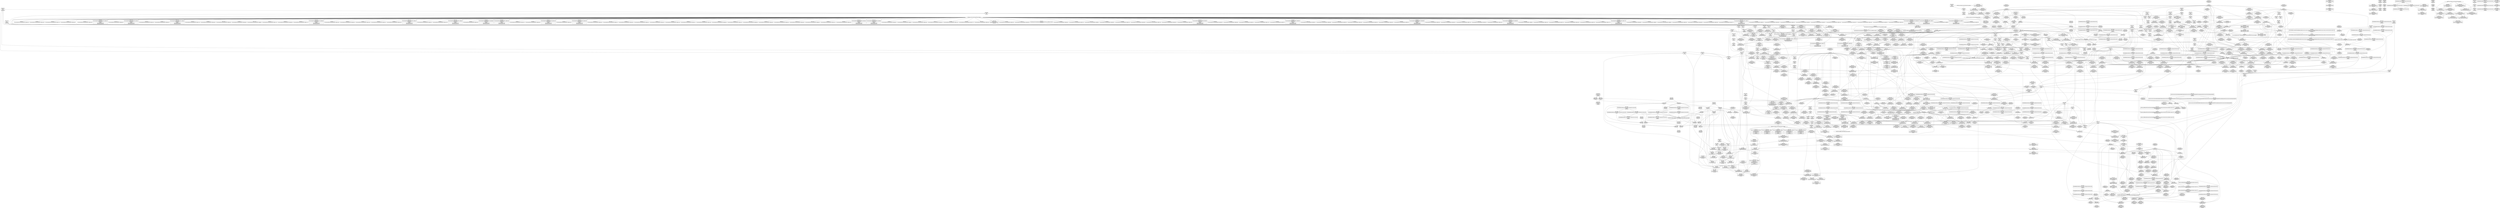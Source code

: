 digraph {
	CE0x473b520 [shape=record,shape=Mrecord,label="{CE0x473b520|cred_sid:_tmp3}"]
	CE0x479ced0 [shape=record,shape=Mrecord,label="{CE0x479ced0|__validate_creds:_tmp2|include/linux/cred.h,173|*SummSink*}"]
	CE0x47308a0 [shape=record,shape=Mrecord,label="{CE0x47308a0|104:_%struct.inode*,_232:_%struct.super_block*,_:_CRE_310,311_}"]
	CE0x470ff80 [shape=record,shape=Mrecord,label="{CE0x470ff80|selinux_mount:_tmp23|security/selinux/hooks.c,2641}"]
	CE0x47ac8e0 [shape=record,shape=Mrecord,label="{CE0x47ac8e0|_call_void_mcount()_#3}"]
	CE0x46daa60 [shape=record,shape=Mrecord,label="{CE0x46daa60|selinux_mount:_tmp5|security/selinux/hooks.c,2639}"]
	CE0x46e6290 [shape=record,shape=Mrecord,label="{CE0x46e6290|104:_%struct.inode*,_232:_%struct.super_block*,_:_CRE_153,154_}"]
	CE0x472a1f0 [shape=record,shape=Mrecord,label="{CE0x472a1f0|%struct.task_struct*_(%struct.task_struct**)*_asm_movq_%gs:$_1:P_,$0_,_r,im,_dirflag_,_fpsr_,_flags_|*SummSink*}"]
	CE0x46e2040 [shape=record,shape=Mrecord,label="{CE0x46e2040|GLOBAL:_current_task|Global_var:current_task|*SummSink*}"]
	CE0x476d860 [shape=record,shape=Mrecord,label="{CE0x476d860|_call_void_mcount()_#3}"]
	CE0x46ef7f0 [shape=record,shape=Mrecord,label="{CE0x46ef7f0|selinux_mount:_tmp4|security/selinux/hooks.c,2639}"]
	CE0x46cde30 [shape=record,shape=Mrecord,label="{CE0x46cde30|i64*_getelementptr_inbounds_(_15_x_i64_,_15_x_i64_*___llvm_gcov_ctr203,_i64_0,_i64_8)|*Constant*|*SummSource*}"]
	CE0x46ccd00 [shape=record,shape=Mrecord,label="{CE0x46ccd00|selinux_mount:_tmp14|security/selinux/hooks.c,2639|*SummSink*}"]
	CE0x476f5c0 [shape=record,shape=Mrecord,label="{CE0x476f5c0|path_has_perm:_dentry|security/selinux/hooks.c,1642|*SummSink*}"]
	CE0x4774200 [shape=record,shape=Mrecord,label="{CE0x4774200|i32_5|*Constant*}"]
	CE0x46ecc00 [shape=record,shape=Mrecord,label="{CE0x46ecc00|104:_%struct.inode*,_232:_%struct.super_block*,_:_CRE_220,221_}"]
	CE0x4771ca0 [shape=record,shape=Mrecord,label="{CE0x4771ca0|path_has_perm:_call|security/selinux/hooks.c,1647|*SummSink*}"]
	CE0x46e34b0 [shape=record,shape=Mrecord,label="{CE0x46e34b0|selinux_mount:_return|*SummSink*}"]
	CE0x46ec110 [shape=record,shape=Mrecord,label="{CE0x46ec110|104:_%struct.inode*,_232:_%struct.super_block*,_:_CRE_213,214_}"]
	CE0x46c8020 [shape=record,shape=Mrecord,label="{CE0x46c8020|i64*_getelementptr_inbounds_(_15_x_i64_,_15_x_i64_*___llvm_gcov_ctr203,_i64_0,_i64_9)|*Constant*|*SummSink*}"]
	CE0x47dffb0 [shape=record,shape=Mrecord,label="{CE0x47dffb0|inode_has_perm:_tmp10|security/selinux/hooks.c,1611}"]
	CE0x46f6f10 [shape=record,shape=Mrecord,label="{CE0x46f6f10|_call_void_lockdep_rcu_suspicious(i8*_getelementptr_inbounds_(_25_x_i8_,_25_x_i8_*_.str3,_i32_0,_i32_0),_i32_2639,_i8*_getelementptr_inbounds_(_45_x_i8_,_45_x_i8_*_.str12,_i32_0,_i32_0))_#10,_!dbg_!27732|security/selinux/hooks.c,2639}"]
	CE0x4734260 [shape=record,shape=Mrecord,label="{CE0x4734260|i64*_getelementptr_inbounds_(_15_x_i64_,_15_x_i64_*___llvm_gcov_ctr203,_i64_0,_i64_14)|*Constant*|*SummSource*}"]
	CE0x47da280 [shape=record,shape=Mrecord,label="{CE0x47da280|inode_has_perm:_and|security/selinux/hooks.c,1611}"]
	CE0x47d5e00 [shape=record,shape=Mrecord,label="{CE0x47d5e00|__validate_creds:_tmp6|include/linux/cred.h,174}"]
	CE0x46d5920 [shape=record,shape=Mrecord,label="{CE0x46d5920|selinux_mount:_if.else}"]
	CE0x46f3300 [shape=record,shape=Mrecord,label="{CE0x46f3300|GLOBAL:_lockdep_rcu_suspicious|*Constant*}"]
	CE0x46d6250 [shape=record,shape=Mrecord,label="{CE0x46d6250|GLOBAL:_selinux_mount.__warned|Global_var:selinux_mount.__warned|*SummSink*}"]
	CE0x4756900 [shape=record,shape=Mrecord,label="{CE0x4756900|path_has_perm:_tmp1|*SummSink*}"]
	CE0x479dc20 [shape=record,shape=Mrecord,label="{CE0x479dc20|__validate_creds:_call|include/linux/cred.h,173}"]
	CE0x47d1c40 [shape=record,shape=Mrecord,label="{CE0x47d1c40|inode_has_perm:_call4|security/selinux/hooks.c,1617|*SummSink*}"]
	CE0x4770250 [shape=record,shape=Mrecord,label="{CE0x4770250|path_has_perm:_d_inode|security/selinux/hooks.c,1642|*SummSource*}"]
	CE0x4745670 [shape=record,shape=Mrecord,label="{CE0x4745670|get_current:_tmp1|*SummSink*}"]
	CE0x4739c70 [shape=record,shape=Mrecord,label="{CE0x4739c70|i32_1|*Constant*}"]
	CE0x475f590 [shape=record,shape=Mrecord,label="{CE0x475f590|inode_has_perm:_tmp15|*LoadInst*|security/selinux/hooks.c,1615}"]
	CE0x4776ad0 [shape=record,shape=Mrecord,label="{CE0x4776ad0|i16_5|*Constant*|*SummSink*}"]
	CE0x475eff0 [shape=record,shape=Mrecord,label="{CE0x475eff0|inode_has_perm:_sid3|security/selinux/hooks.c,1617|*SummSink*}"]
	CE0x47d1ea0 [shape=record,shape=Mrecord,label="{CE0x47d1ea0|i32_(i32,_i32,_i16,_i32,_%struct.common_audit_data*)*_bitcast_(i32_(i32,_i32,_i16,_i32,_%struct.common_audit_data.495*)*_avc_has_perm_to_i32_(i32,_i32,_i16,_i32,_%struct.common_audit_data*)*)|*Constant*}"]
	CE0x46e8f10 [shape=record,shape=Mrecord,label="{CE0x46e8f10|104:_%struct.inode*,_232:_%struct.super_block*,_:_CRE_181,182_}"]
	CE0x46ebc60 [shape=record,shape=Mrecord,label="{CE0x46ebc60|104:_%struct.inode*,_232:_%struct.super_block*,_:_CRE_210,211_}"]
	CE0x46d2c90 [shape=record,shape=Mrecord,label="{CE0x46d2c90|GLOBAL:_get_current|*Constant*}"]
	CE0x46f0dd0 [shape=record,shape=Mrecord,label="{CE0x46f0dd0|selinux_mount:_tmp14|security/selinux/hooks.c,2639|*SummSource*}"]
	CE0x4739e40 [shape=record,shape=Mrecord,label="{CE0x4739e40|cred_sid:_tmp5|security/selinux/hooks.c,196|*SummSource*}"]
	CE0x4732ac0 [shape=record,shape=Mrecord,label="{CE0x4732ac0|%struct.common_audit_data*_null|*Constant*|*SummSource*}"]
	CE0x47dcb90 [shape=record,shape=Mrecord,label="{CE0x47dcb90|inode_has_perm:_conv|security/selinux/hooks.c,1611|*SummSource*}"]
	CE0x46c3b50 [shape=record,shape=Mrecord,label="{CE0x46c3b50|selinux_mount:_tmp6|security/selinux/hooks.c,2639|*SummSource*}"]
	CE0x46f06e0 [shape=record,shape=Mrecord,label="{CE0x46f06e0|selinux_mount:_tmp13|security/selinux/hooks.c,2639}"]
	CE0x4764ec0 [shape=record,shape=Mrecord,label="{CE0x4764ec0|superblock_has_perm:_tmp3}"]
	CE0x479a380 [shape=record,shape=Mrecord,label="{CE0x479a380|inode_has_perm:_tmp4|security/selinux/hooks.c,1609}"]
	CE0x470e650 [shape=record,shape=Mrecord,label="{CE0x470e650|selinux_mount:_tobool5|security/selinux/hooks.c,2641|*SummSource*}"]
	CE0x470cd30 [shape=record,shape=Mrecord,label="{CE0x470cd30|COLLAPSED:_GCMRE_current_task_external_global_%struct.task_struct*:_elem_0::|security/selinux/hooks.c,2639}"]
	CE0x4798000 [shape=record,shape=Mrecord,label="{CE0x4798000|__validate_creds:_line|Function::__validate_creds&Arg::line::|*SummSink*}"]
	CE0x46e8bf0 [shape=record,shape=Mrecord,label="{CE0x46e8bf0|104:_%struct.inode*,_232:_%struct.super_block*,_:_CRE_179,180_}"]
	CE0x4759630 [shape=record,shape=Mrecord,label="{CE0x4759630|inode_has_perm:_do.end|*SummSource*}"]
	CE0x470c450 [shape=record,shape=Mrecord,label="{CE0x470c450|cred_sid:_tmp}"]
	CE0x476a4b0 [shape=record,shape=Mrecord,label="{CE0x476a4b0|__validate_creds:_if.end}"]
	CE0x4778250 [shape=record,shape=Mrecord,label="{CE0x4778250|path_has_perm:_ad|security/selinux/hooks.c, 1643}"]
	CE0x46bdea0 [shape=record,shape=Mrecord,label="{CE0x46bdea0|GLOBAL:_lockdep_rcu_suspicious|*Constant*|*SummSource*}"]
	CE0x47de380 [shape=record,shape=Mrecord,label="{CE0x47de380|i64*_getelementptr_inbounds_(_8_x_i64_,_8_x_i64_*___llvm_gcov_ctr154,_i64_0,_i64_5)|*Constant*|*SummSink*}"]
	CE0x47758f0 [shape=record,shape=Mrecord,label="{CE0x47758f0|i32_(i32,_i32,_i16,_i32,_%struct.common_audit_data*)*_bitcast_(i32_(i32,_i32,_i16,_i32,_%struct.common_audit_data.495*)*_avc_has_perm_to_i32_(i32,_i32,_i16,_i32,_%struct.common_audit_data*)*)|*Constant*|*SummSink*}"]
	CE0x46f5940 [shape=record,shape=Mrecord,label="{CE0x46f5940|selinux_mount:_tmp2|*SummSink*}"]
	CE0x46ef750 [shape=record,shape=Mrecord,label="{CE0x46ef750|i64_3|*Constant*|*SummSink*}"]
	CE0x4711980 [shape=record,shape=Mrecord,label="{CE0x4711980|i32_1|*Constant*}"]
	CE0x46da490 [shape=record,shape=Mrecord,label="{CE0x46da490|i32_2639|*Constant*}"]
	CE0x4714ff0 [shape=record,shape=Mrecord,label="{CE0x4714ff0|selinux_mount:_tmp26|*LoadInst*|security/selinux/hooks.c,2642|*SummSource*}"]
	CE0x46ed240 [shape=record,shape=Mrecord,label="{CE0x46ed240|104:_%struct.inode*,_232:_%struct.super_block*,_:_CRE_304,305_}"]
	CE0x4737980 [shape=record,shape=Mrecord,label="{CE0x4737980|GLOBAL:_path_has_perm|*Constant*|*SummSource*}"]
	CE0x4797e90 [shape=record,shape=Mrecord,label="{CE0x4797e90|_ret_void,_!dbg_!27722|include/linux/cred.h,175|*SummSink*}"]
	CE0x473ebe0 [shape=record,shape=Mrecord,label="{CE0x473ebe0|_call_void_mcount()_#3|*SummSource*}"]
	CE0x46d2dc0 [shape=record,shape=Mrecord,label="{CE0x46d2dc0|GLOBAL:_get_current|*Constant*|*SummSource*}"]
	CE0x46f7c60 [shape=record,shape=Mrecord,label="{CE0x46f7c60|selinux_mount:_tmp1|*SummSink*}"]
	CE0x5a8a1a0 [shape=record,shape=Mrecord,label="{CE0x5a8a1a0|i64_1|*Constant*}"]
	CE0x47a6440 [shape=record,shape=Mrecord,label="{CE0x47a6440|__validate_creds:_entry|*SummSource*}"]
	CE0x46f11e0 [shape=record,shape=Mrecord,label="{CE0x46f11e0|selinux_mount:_dentry|security/selinux/hooks.c,2642|*SummSource*}"]
	CE0x473ff00 [shape=record,shape=Mrecord,label="{CE0x473ff00|i32_4|*Constant*}"]
	CE0x47693a0 [shape=record,shape=Mrecord,label="{CE0x47693a0|__validate_creds:_tmp3|include/linux/cred.h,173|*SummSink*}"]
	CE0x476e150 [shape=record,shape=Mrecord,label="{CE0x476e150|GLOBAL:___llvm_gcov_ctr155|Global_var:__llvm_gcov_ctr155|*SummSource*}"]
	CE0x4759800 [shape=record,shape=Mrecord,label="{CE0x4759800|inode_has_perm:_if.end|*SummSource*}"]
	CE0x46e57e0 [shape=record,shape=Mrecord,label="{CE0x46e57e0|104:_%struct.inode*,_232:_%struct.super_block*,_:_CRE_146,147_}"]
	CE0x4730030 [shape=record,shape=Mrecord,label="{CE0x4730030|104:_%struct.inode*,_232:_%struct.super_block*,_:_CRE_305,306_}"]
	CE0x47dd5d0 [shape=record,shape=Mrecord,label="{CE0x47dd5d0|inode_has_perm:_expval|security/selinux/hooks.c,1611}"]
	CE0x47de9f0 [shape=record,shape=Mrecord,label="{CE0x47de9f0|GLOBAL:___llvm_gcov_ctr154|Global_var:__llvm_gcov_ctr154|*SummSource*}"]
	CE0x47988b0 [shape=record,shape=Mrecord,label="{CE0x47988b0|__validate_creds:_tobool|include/linux/cred.h,173|*SummSink*}"]
	CE0x47816f0 [shape=record,shape=Mrecord,label="{CE0x47816f0|path_has_perm:_path1|security/selinux/hooks.c,1646}"]
	CE0x46e76e0 [shape=record,shape=Mrecord,label="{CE0x46e76e0|104:_%struct.inode*,_232:_%struct.super_block*,_:_CRE_166,167_}"]
	CE0x476e280 [shape=record,shape=Mrecord,label="{CE0x476e280|GLOBAL:___llvm_gcov_ctr155|Global_var:__llvm_gcov_ctr155|*SummSink*}"]
	CE0x479c250 [shape=record,shape=Mrecord,label="{CE0x479c250|12:_i32,_56:_i8*,_:_CRE_56,64_|*MultipleSource*|security/selinux/hooks.c,1642|Function::inode_has_perm&Arg::inode::|security/selinux/hooks.c,1611}"]
	CE0x47eef90 [shape=record,shape=Mrecord,label="{CE0x47eef90|inode_has_perm:_tmp16|security/selinux/hooks.c,1615}"]
	CE0x4735710 [shape=record,shape=Mrecord,label="{CE0x4735710|i64*_getelementptr_inbounds_(_2_x_i64_,_2_x_i64_*___llvm_gcov_ctr98,_i64_0,_i64_0)|*Constant*|*SummSink*}"]
	CE0x470db90 [shape=record,shape=Mrecord,label="{CE0x470db90|i64_32|*Constant*|*SummSource*}"]
	CE0x46bd260 [shape=record,shape=Mrecord,label="{CE0x46bd260|selinux_mount:_land.lhs.true2}"]
	CE0x47cd250 [shape=record,shape=Mrecord,label="{CE0x47cd250|inode_has_perm:_tmp6|*LoadInst*|security/selinux/hooks.c,1611|*SummSink*}"]
	CE0x475e7f0 [shape=record,shape=Mrecord,label="{CE0x475e7f0|cred_sid:_entry}"]
	CE0x4745220 [shape=record,shape=Mrecord,label="{CE0x4745220|_call_void_mcount()_#3}"]
	CE0x46ea1d0 [shape=record,shape=Mrecord,label="{CE0x46ea1d0|104:_%struct.inode*,_232:_%struct.super_block*,_:_CRE_193,194_}"]
	CE0x47cfed0 [shape=record,shape=Mrecord,label="{CE0x47cfed0|__validate_creds:_tmp4|include/linux/cred.h,173}"]
	CE0x46ca220 [shape=record,shape=Mrecord,label="{CE0x46ca220|selinux_mount:_tmp9|security/selinux/hooks.c,2639}"]
	CE0x475c6f0 [shape=record,shape=Mrecord,label="{CE0x475c6f0|superblock_has_perm:_call|security/selinux/hooks.c,1863}"]
	CE0x47374a0 [shape=record,shape=Mrecord,label="{CE0x47374a0|selinux_mount:_call8|security/selinux/hooks.c,2645|*SummSink*}"]
	CE0x470f620 [shape=record,shape=Mrecord,label="{CE0x470f620|selinux_mount:_tmp21|security/selinux/hooks.c,2641|*SummSource*}"]
	CE0x47a4b10 [shape=record,shape=Mrecord,label="{CE0x47a4b10|inode_has_perm:_bb|*SummSource*}"]
	CE0x4738ad0 [shape=record,shape=Mrecord,label="{CE0x4738ad0|i64*_getelementptr_inbounds_(_2_x_i64_,_2_x_i64_*___llvm_gcov_ctr131,_i64_0,_i64_1)|*Constant*|*SummSource*}"]
	CE0x46c5480 [shape=record,shape=Mrecord,label="{CE0x46c5480|selinux_mount:_land.lhs.true}"]
	CE0x46fde90 [shape=record,shape=Mrecord,label="{CE0x46fde90|selinux_mount:_tobool1|security/selinux/hooks.c,2639|*SummSource*}"]
	CE0x46d6100 [shape=record,shape=Mrecord,label="{CE0x46d6100|GLOBAL:_selinux_mount.__warned|Global_var:selinux_mount.__warned|*SummSource*}"]
	CE0x4759e80 [shape=record,shape=Mrecord,label="{CE0x4759e80|_call_void_mcount()_#3|*SummSource*}"]
	CE0x46ca0f0 [shape=record,shape=Mrecord,label="{CE0x46ca0f0|i64_4|*Constant*|*SummSink*}"]
	CE0x47ea6a0 [shape=record,shape=Mrecord,label="{CE0x47ea6a0|28:_i32,_32:_i16,_:_CRE_32,34_|*MultipleSource*|*LoadInst*|security/selinux/hooks.c,1615|security/selinux/hooks.c,1615|security/selinux/hooks.c,1617}"]
	CE0x4768720 [shape=record,shape=Mrecord,label="{CE0x4768720|inode_has_perm:_tmp19|security/selinux/hooks.c,1618|*SummSource*}"]
	CE0x4731520 [shape=record,shape=Mrecord,label="{CE0x4731520|104:_%struct.inode*,_232:_%struct.super_block*,_:_CRE_318,319_}"]
	CE0x476dde0 [shape=record,shape=Mrecord,label="{CE0x476dde0|path_has_perm:_tmp2}"]
	CE0x46f67e0 [shape=record,shape=Mrecord,label="{CE0x46f67e0|selinux_mount:_tmp15|security/selinux/hooks.c,2639}"]
	CE0x470fbd0 [shape=record,shape=Mrecord,label="{CE0x470fbd0|selinux_mount:_tmp22|security/selinux/hooks.c,2641|*SummSource*}"]
	CE0x47293b0 [shape=record,shape=Mrecord,label="{CE0x47293b0|GLOBAL:_current_task|Global_var:current_task}"]
	CE0x46da910 [shape=record,shape=Mrecord,label="{CE0x46da910|i64_2|*Constant*|*SummSource*}"]
	CE0x47cf4b0 [shape=record,shape=Mrecord,label="{CE0x47cf4b0|__validate_creds:_tmp|*SummSink*}"]
	CE0x46dd830 [shape=record,shape=Mrecord,label="{CE0x46dd830|inode_has_perm:_lnot|security/selinux/hooks.c,1611|*SummSource*}"]
	CE0x46dd690 [shape=record,shape=Mrecord,label="{CE0x46dd690|inode_has_perm:_lnot|security/selinux/hooks.c,1611|*SummSink*}"]
	CE0x4730260 [shape=record,shape=Mrecord,label="{CE0x4730260|104:_%struct.inode*,_232:_%struct.super_block*,_:_CRE_306,307_}"]
	CE0x4768680 [shape=record,shape=Mrecord,label="{CE0x4768680|inode_has_perm:_tmp17|security/selinux/hooks.c,1617|*SummSink*}"]
	CE0x46dc270 [shape=record,shape=Mrecord,label="{CE0x46dc270|i32_16|*Constant*|*SummSource*}"]
	CE0x4759f20 [shape=record,shape=Mrecord,label="{CE0x4759f20|_call_void_mcount()_#3|*SummSink*}"]
	CE0x4776090 [shape=record,shape=Mrecord,label="{CE0x4776090|avc_has_perm:_ssid|Function::avc_has_perm&Arg::ssid::}"]
	CE0x46ebdf0 [shape=record,shape=Mrecord,label="{CE0x46ebdf0|104:_%struct.inode*,_232:_%struct.super_block*,_:_CRE_211,212_}"]
	CE0x46ea360 [shape=record,shape=Mrecord,label="{CE0x46ea360|104:_%struct.inode*,_232:_%struct.super_block*,_:_CRE_194,195_}"]
	CE0x4713c50 [shape=record,shape=Mrecord,label="{CE0x4713c50|104:_%struct.inode*,_232:_%struct.super_block*,_:_CRE_40,48_|*MultipleSource*|*LoadInst*|security/selinux/hooks.c,2642|security/selinux/hooks.c,2642}"]
	CE0x47a2540 [shape=record,shape=Mrecord,label="{CE0x47a2540|inode_has_perm:_i_flags|security/selinux/hooks.c,1611|*SummSource*}"]
	CE0x47140b0 [shape=record,shape=Mrecord,label="{CE0x47140b0|104:_%struct.inode*,_232:_%struct.super_block*,_:_CRE_56,64_|*MultipleSource*|*LoadInst*|security/selinux/hooks.c,2642|security/selinux/hooks.c,2642}"]
	CE0x46ea680 [shape=record,shape=Mrecord,label="{CE0x46ea680|104:_%struct.inode*,_232:_%struct.super_block*,_:_CRE_196,197_}"]
	CE0x47605a0 [shape=record,shape=Mrecord,label="{CE0x47605a0|i64*_getelementptr_inbounds_(_8_x_i64_,_8_x_i64_*___llvm_gcov_ctr154,_i64_0,_i64_6)|*Constant*}"]
	CE0x4786790 [shape=record,shape=Mrecord,label="{CE0x4786790|path_has_perm:_u|security/selinux/hooks.c,1646|*SummSource*}"]
	CE0x46e2f60 [shape=record,shape=Mrecord,label="{CE0x46e2f60|selinux_mount:_tmp2|*SummSource*}"]
	CE0x46cd620 [shape=record,shape=Mrecord,label="{CE0x46cd620|104:_%struct.inode*,_232:_%struct.super_block*,_:_CRE_92,93_}"]
	CE0x46e9550 [shape=record,shape=Mrecord,label="{CE0x46e9550|104:_%struct.inode*,_232:_%struct.super_block*,_:_CRE_185,186_}"]
	CE0x4798130 [shape=record,shape=Mrecord,label="{CE0x4798130|__validate_creds:_tmp2|include/linux/cred.h,173|*SummSource*}"]
	CE0x46da2a0 [shape=record,shape=Mrecord,label="{CE0x46da2a0|i8*_getelementptr_inbounds_(_25_x_i8_,_25_x_i8_*_.str3,_i32_0,_i32_0)|*Constant*|*SummSink*}"]
	CE0x4776960 [shape=record,shape=Mrecord,label="{CE0x4776960|i16_5|*Constant*|*SummSource*}"]
	CE0x46f4eb0 [shape=record,shape=Mrecord,label="{CE0x46f4eb0|superblock_has_perm:_bb|*SummSource*}"]
	CE0x47d3ff0 [shape=record,shape=Mrecord,label="{CE0x47d3ff0|i64*_getelementptr_inbounds_(_5_x_i64_,_5_x_i64_*___llvm_gcov_ctr155,_i64_0,_i64_4)|*Constant*}"]
	CE0x47593b0 [shape=record,shape=Mrecord,label="{CE0x47593b0|i64*_getelementptr_inbounds_(_2_x_i64_,_2_x_i64_*___llvm_gcov_ctr98,_i64_0,_i64_0)|*Constant*|*SummSource*}"]
	CE0x4760c10 [shape=record,shape=Mrecord,label="{CE0x4760c10|inode_has_perm:_tmp13|security/selinux/hooks.c,1614}"]
	CE0x47806c0 [shape=record,shape=Mrecord,label="{CE0x47806c0|superblock_has_perm:_tmp5|security/selinux/hooks.c,1865}"]
	CE0x46db9d0 [shape=record,shape=Mrecord,label="{CE0x46db9d0|selinux_mount:_tmp12|security/selinux/hooks.c,2639}"]
	"CONST[source:0(mediator),value:2(dynamic)][purpose:{object}]"
	CE0x470de50 [shape=record,shape=Mrecord,label="{CE0x470de50|i64_32|*Constant*|*SummSink*}"]
	CE0x46c94a0 [shape=record,shape=Mrecord,label="{CE0x46c94a0|selinux_mount:_if.end}"]
	CE0x46bd3f0 [shape=record,shape=Mrecord,label="{CE0x46bd3f0|selinux_mount:_land.lhs.true2|*SummSink*}"]
	CE0x46c9e00 [shape=record,shape=Mrecord,label="{CE0x46c9e00|i64*_getelementptr_inbounds_(_15_x_i64_,_15_x_i64_*___llvm_gcov_ctr203,_i64_0,_i64_6)|*Constant*|*SummSink*}"]
	CE0x4715240 [shape=record,shape=Mrecord,label="{CE0x4715240|selinux_mount:_tmp26|*LoadInst*|security/selinux/hooks.c,2642|*SummSink*}"]
	CE0x475f180 [shape=record,shape=Mrecord,label="{CE0x475f180|inode_has_perm:_i_security|security/selinux/hooks.c,1615|*SummSource*}"]
	CE0x473c1e0 [shape=record,shape=Mrecord,label="{CE0x473c1e0|0:_i32,_4:_i32,_8:_i32,_12:_i32,_:_CMRE_12,16_|*MultipleSource*|security/selinux/hooks.c,196|security/selinux/hooks.c,197|*LoadInst*|security/selinux/hooks.c,196}"]
	CE0x476a7c0 [shape=record,shape=Mrecord,label="{CE0x476a7c0|__validate_creds:_if.end|*SummSource*}"]
	CE0x4732e90 [shape=record,shape=Mrecord,label="{CE0x4732e90|superblock_has_perm:_ad|Function::superblock_has_perm&Arg::ad::}"]
	CE0x470c820 [shape=record,shape=Mrecord,label="{CE0x470c820|superblock_has_perm:_tmp}"]
	CE0x46e3410 [shape=record,shape=Mrecord,label="{CE0x46e3410|selinux_mount:_return|*SummSource*}"]
	CE0x46fc2f0 [shape=record,shape=Mrecord,label="{CE0x46fc2f0|selinux_mount:_tmp16|security/selinux/hooks.c,2639}"]
	CE0x4711540 [shape=record,shape=Mrecord,label="{CE0x4711540|selinux_mount:_tmp25|security/selinux/hooks.c,2642|*SummSource*}"]
	CE0x46e2230 [shape=record,shape=Mrecord,label="{CE0x46e2230|%struct.task_struct*_(%struct.task_struct**)*_asm_movq_%gs:$_1:P_,$0_,_r,im,_dirflag_,_fpsr_,_flags_|*SummSource*}"]
	CE0x4711ab0 [shape=record,shape=Mrecord,label="{CE0x4711ab0|i32_1|*Constant*|*SummSource*}"]
	CE0x47a0a60 [shape=record,shape=Mrecord,label="{CE0x47a0a60|COLLAPSED:_GCMRE___llvm_gcov_ctr154_internal_global_8_x_i64_zeroinitializer:_elem_0:default:}"]
	CE0x4769a20 [shape=record,shape=Mrecord,label="{CE0x4769a20|__validate_creds:_if.end|*SummSink*}"]
	CE0x46be150 [shape=record,shape=Mrecord,label="{CE0x46be150|selinux_mount:_if.then6|*SummSink*}"]
	CE0x46da110 [shape=record,shape=Mrecord,label="{CE0x46da110|i8*_getelementptr_inbounds_(_25_x_i8_,_25_x_i8_*_.str3,_i32_0,_i32_0)|*Constant*|*SummSource*}"]
	CE0x47777b0 [shape=record,shape=Mrecord,label="{CE0x47777b0|avc_has_perm:_auditdata|Function::avc_has_perm&Arg::auditdata::|*SummSink*}"]
	"CONST[source:0(mediator),value:0(static)][purpose:{operation}]"
	CE0x476dec0 [shape=record,shape=Mrecord,label="{CE0x476dec0|path_has_perm:_tmp2|*SummSink*}"]
	CE0x47d0610 [shape=record,shape=Mrecord,label="{CE0x47d0610|__validate_creds:_tmp5|include/linux/cred.h,173|*SummSink*}"]
	CE0x46f01a0 [shape=record,shape=Mrecord,label="{CE0x46f01a0|i64*_getelementptr_inbounds_(_15_x_i64_,_15_x_i64_*___llvm_gcov_ctr203,_i64_0,_i64_6)|*Constant*|*SummSource*}"]
	CE0x46efa00 [shape=record,shape=Mrecord,label="{CE0x46efa00|selinux_mount:_tmp4|security/selinux/hooks.c,2639|*SummSink*}"]
	CE0x4782650 [shape=record,shape=Mrecord,label="{CE0x4782650|cred_sid:_bb}"]
	CE0x476d4d0 [shape=record,shape=Mrecord,label="{CE0x476d4d0|superblock_has_perm:_call2|security/selinux/hooks.c,1866}"]
	CE0x47d2640 [shape=record,shape=Mrecord,label="{CE0x47d2640|avc_has_perm:_tclass|Function::avc_has_perm&Arg::tclass::}"]
	CE0x46e7230 [shape=record,shape=Mrecord,label="{CE0x46e7230|104:_%struct.inode*,_232:_%struct.super_block*,_:_CRE_163,164_}"]
	CE0x470b8d0 [shape=record,shape=Mrecord,label="{CE0x470b8d0|_ret_%struct.task_struct*_%tmp4,_!dbg_!27714|./arch/x86/include/asm/current.h,14}"]
	CE0x4785240 [shape=record,shape=Mrecord,label="{CE0x4785240|inode_has_perm:_inode|Function::inode_has_perm&Arg::inode::}"]
	CE0x46f0a50 [shape=record,shape=Mrecord,label="{CE0x46f0a50|i64*_getelementptr_inbounds_(_15_x_i64_,_15_x_i64_*___llvm_gcov_ctr203,_i64_0,_i64_8)|*Constant*|*SummSink*}"]
	CE0x4738e00 [shape=record,shape=Mrecord,label="{CE0x4738e00|i32_22|*Constant*|*SummSink*}"]
	CE0x46da630 [shape=record,shape=Mrecord,label="{CE0x46da630|i32_2639|*Constant*|*SummSource*}"]
	CE0x47deb60 [shape=record,shape=Mrecord,label="{CE0x47deb60|GLOBAL:___llvm_gcov_ctr154|Global_var:__llvm_gcov_ctr154|*SummSink*}"]
	CE0x4781d70 [shape=record,shape=Mrecord,label="{CE0x4781d70|inode_has_perm:_adp|Function::inode_has_perm&Arg::adp::}"]
	CE0x47a1a00 [shape=record,shape=Mrecord,label="{CE0x47a1a00|inode_has_perm:_do.body|*SummSink*}"]
	CE0x46fc920 [shape=record,shape=Mrecord,label="{CE0x46fc920|i8_1|*Constant*}"]
	CE0x47323d0 [shape=record,shape=Mrecord,label="{CE0x47323d0|i32_2|*Constant*|*SummSink*}"]
	CE0x47a4d10 [shape=record,shape=Mrecord,label="{CE0x47a4d10|inode_has_perm:_bb}"]
	CE0x4712df0 [shape=record,shape=Mrecord,label="{CE0x4712df0|i32_9|*Constant*|*SummSink*}"]
	CE0x4760050 [shape=record,shape=Mrecord,label="{CE0x4760050|inode_has_perm:_tmp12|security/selinux/hooks.c,1612}"]
	CE0x46e8a60 [shape=record,shape=Mrecord,label="{CE0x46e8a60|104:_%struct.inode*,_232:_%struct.super_block*,_:_CRE_178,179_}"]
	CE0x4772930 [shape=record,shape=Mrecord,label="{CE0x4772930|i64*_getelementptr_inbounds_(_2_x_i64_,_2_x_i64_*___llvm_gcov_ctr204,_i64_0,_i64_0)|*Constant*}"]
	CE0x46e8420 [shape=record,shape=Mrecord,label="{CE0x46e8420|104:_%struct.inode*,_232:_%struct.super_block*,_:_CRE_174,175_}"]
	CE0x46bc590 [shape=record,shape=Mrecord,label="{CE0x46bc590|selinux_mount:_tmp8|security/selinux/hooks.c,2639|*SummSource*}"]
	CE0x47ac9c0 [shape=record,shape=Mrecord,label="{CE0x47ac9c0|i32_0|*Constant*}"]
	CE0x47a62b0 [shape=record,shape=Mrecord,label="{CE0x47a62b0|GLOBAL:___validate_creds|*Constant*|*SummSource*}"]
	CE0x4730bc0 [shape=record,shape=Mrecord,label="{CE0x4730bc0|104:_%struct.inode*,_232:_%struct.super_block*,_:_CRE_312,313_}"]
	CE0x470eb80 [shape=record,shape=Mrecord,label="{CE0x470eb80|selinux_mount:_tmp24|security/selinux/hooks.c,2642|*SummSource*}"]
	CE0x479abc0 [shape=record,shape=Mrecord,label="{CE0x479abc0|i64*_getelementptr_inbounds_(_8_x_i64_,_8_x_i64_*___llvm_gcov_ctr154,_i64_0,_i64_1)|*Constant*|*SummSource*}"]
	CE0x4769b80 [shape=record,shape=Mrecord,label="{CE0x4769b80|i64*_getelementptr_inbounds_(_5_x_i64_,_5_x_i64_*___llvm_gcov_ctr155,_i64_0,_i64_0)|*Constant*|*SummSink*}"]
	CE0x46c9fe0 [shape=record,shape=Mrecord,label="{CE0x46c9fe0|i64_4|*Constant*|*SummSource*}"]
	CE0x470c4c0 [shape=record,shape=Mrecord,label="{CE0x470c4c0|COLLAPSED:_GCMRE___llvm_gcov_ctr131_internal_global_2_x_i64_zeroinitializer:_elem_0:default:}"]
	CE0x473f530 [shape=record,shape=Mrecord,label="{CE0x473f530|inode_has_perm:_tmp2|*SummSink*}"]
	CE0x47ded30 [shape=record,shape=Mrecord,label="{CE0x47ded30|inode_has_perm:_tmp8|security/selinux/hooks.c,1611}"]
	CE0x473b050 [shape=record,shape=Mrecord,label="{CE0x473b050|cred_sid:_tmp2|*SummSink*}"]
	CE0x470edd0 [shape=record,shape=Mrecord,label="{CE0x470edd0|i64_11|*Constant*|*SummSink*}"]
	CE0x47de0e0 [shape=record,shape=Mrecord,label="{CE0x47de0e0|i64_4|*Constant*}"]
	CE0x4775520 [shape=record,shape=Mrecord,label="{CE0x4775520|avc_has_perm:_entry}"]
	CE0x46e5ce0 [shape=record,shape=Mrecord,label="{CE0x46e5ce0|104:_%struct.inode*,_232:_%struct.super_block*,_:_CRE_149,150_}"]
	CE0x4731070 [shape=record,shape=Mrecord,label="{CE0x4731070|104:_%struct.inode*,_232:_%struct.super_block*,_:_CRE_315,316_}"]
	CE0x46c3f10 [shape=record,shape=Mrecord,label="{CE0x46c3f10|selinux_mount:_tmp7|security/selinux/hooks.c,2639|*SummSource*}"]
	CE0x46c7cc0 [shape=record,shape=Mrecord,label="{CE0x46c7cc0|i64*_getelementptr_inbounds_(_15_x_i64_,_15_x_i64_*___llvm_gcov_ctr203,_i64_0,_i64_9)|*Constant*}"]
	CE0x46f5060 [shape=record,shape=Mrecord,label="{CE0x46f5060|superblock_has_perm:_bb|*SummSink*}"]
	CE0x47ef610 [shape=record,shape=Mrecord,label="{CE0x47ef610|i32_3|*Constant*}"]
	CE0x4731b60 [shape=record,shape=Mrecord,label="{CE0x4731b60|selinux_mount:_tmp27|security/selinux/hooks.c,2642|*SummSink*}"]
	CE0x4737c50 [shape=record,shape=Mrecord,label="{CE0x4737c50|selinux_mount:_call7|security/selinux/hooks.c,2642}"]
	CE0x46f0ca0 [shape=record,shape=Mrecord,label="{CE0x46f0ca0|selinux_mount:_tmp14|security/selinux/hooks.c,2639}"]
	CE0x4733700 [shape=record,shape=Mrecord,label="{CE0x4733700|superblock_has_perm:_sb|Function::superblock_has_perm&Arg::sb::|*SummSink*}"]
	CE0x46ebad0 [shape=record,shape=Mrecord,label="{CE0x46ebad0|104:_%struct.inode*,_232:_%struct.super_block*,_:_CRE_209,210_}"]
	CE0x46ec2a0 [shape=record,shape=Mrecord,label="{CE0x46ec2a0|104:_%struct.inode*,_232:_%struct.super_block*,_:_CRE_214,215_}"]
	CE0x4714ac0 [shape=record,shape=Mrecord,label="{CE0x4714ac0|104:_%struct.inode*,_232:_%struct.super_block*,_:_CRE_90,91_}"]
	CE0x470faa0 [shape=record,shape=Mrecord,label="{CE0x470faa0|selinux_mount:_tmp22|security/selinux/hooks.c,2641}"]
	CE0x4768480 [shape=record,shape=Mrecord,label="{CE0x4768480|inode_has_perm:_tmp17|security/selinux/hooks.c,1617|*SummSource*}"]
	CE0x4738f70 [shape=record,shape=Mrecord,label="{CE0x4738f70|i32_22|*Constant*|*SummSource*}"]
	CE0x46eb620 [shape=record,shape=Mrecord,label="{CE0x46eb620|104:_%struct.inode*,_232:_%struct.super_block*,_:_CRE_206,207_}"]
	CE0x47d3910 [shape=record,shape=Mrecord,label="{CE0x47d3910|inode_has_perm:_sid3|security/selinux/hooks.c,1617}"]
	CE0x46ebf80 [shape=record,shape=Mrecord,label="{CE0x46ebf80|104:_%struct.inode*,_232:_%struct.super_block*,_:_CRE_212,213_}"]
	"CONST[source:0(mediator),value:2(dynamic)][purpose:{subject}]"
	CE0x4798df0 [shape=record,shape=Mrecord,label="{CE0x4798df0|inode_has_perm:_tobool|security/selinux/hooks.c,1611|*SummSink*}"]
	CE0x46e7550 [shape=record,shape=Mrecord,label="{CE0x46e7550|104:_%struct.inode*,_232:_%struct.super_block*,_:_CRE_165,166_}"]
	CE0x46f3020 [shape=record,shape=Mrecord,label="{CE0x46f3020|path_has_perm:_entry|*SummSink*}"]
	CE0x4731390 [shape=record,shape=Mrecord,label="{CE0x4731390|104:_%struct.inode*,_232:_%struct.super_block*,_:_CRE_317,318_}"]
	CE0x47a7180 [shape=record,shape=Mrecord,label="{CE0x47a7180|cred_sid:_tmp2}"]
	CE0x46e6d80 [shape=record,shape=Mrecord,label="{CE0x46e6d80|104:_%struct.inode*,_232:_%struct.super_block*,_:_CRE_160,161_}"]
	CE0x47defb0 [shape=record,shape=Mrecord,label="{CE0x47defb0|inode_has_perm:_tmp8|security/selinux/hooks.c,1611|*SummSink*}"]
	CE0x46eb7b0 [shape=record,shape=Mrecord,label="{CE0x46eb7b0|104:_%struct.inode*,_232:_%struct.super_block*,_:_CRE_207,208_}"]
	CE0x46deab0 [shape=record,shape=Mrecord,label="{CE0x46deab0|_ret_i32_%tmp6,_!dbg_!27716|security/selinux/hooks.c,197|*SummSource*}"]
	CE0x479a9a0 [shape=record,shape=Mrecord,label="{CE0x479a9a0|inode_has_perm:_tmp1|*SummSink*}"]
	CE0x47719e0 [shape=record,shape=Mrecord,label="{CE0x47719e0|i32_8|*Constant*|*SummSink*}"]
	CE0x46f5a10 [shape=record,shape=Mrecord,label="{CE0x46f5a10|selinux_mount:_call|security/selinux/hooks.c,2639}"]
	CE0x47e8980 [shape=record,shape=Mrecord,label="{CE0x47e8980|inode_has_perm:_sid3|security/selinux/hooks.c,1617|*SummSource*}"]
	CE0x4769960 [shape=record,shape=Mrecord,label="{CE0x4769960|__validate_creds:_if.then|*SummSink*}"]
	CE0x47a3cd0 [shape=record,shape=Mrecord,label="{CE0x47a3cd0|GLOBAL:_llvm.expect.i64|*Constant*}"]
	CE0x47d11d0 [shape=record,shape=Mrecord,label="{CE0x47d11d0|inode_has_perm:_sclass|security/selinux/hooks.c,1617}"]
	CE0x479f760 [shape=record,shape=Mrecord,label="{CE0x479f760|i32_1|*Constant*}"]
	CE0x47d12b0 [shape=record,shape=Mrecord,label="{CE0x47d12b0|inode_has_perm:_sclass|security/selinux/hooks.c,1617|*SummSource*}"]
	CE0x47ced40 [shape=record,shape=Mrecord,label="{CE0x47ced40|__validate_creds:_tmp|*SummSource*}"]
	CE0x4739760 [shape=record,shape=Mrecord,label="{CE0x4739760|cred_sid:_tmp4|*LoadInst*|security/selinux/hooks.c,196}"]
	CE0x47350e0 [shape=record,shape=Mrecord,label="{CE0x47350e0|_ret_i32_%retval.0,_!dbg_!27754|security/selinux/hooks.c,2646}"]
	CE0x4713870 [shape=record,shape=Mrecord,label="{CE0x4713870|104:_%struct.inode*,_232:_%struct.super_block*,_:_CRE_16,24_|*MultipleSource*|*LoadInst*|security/selinux/hooks.c,2642|security/selinux/hooks.c,2642}"]
	CE0x46eb300 [shape=record,shape=Mrecord,label="{CE0x46eb300|104:_%struct.inode*,_232:_%struct.super_block*,_:_CRE_204,205_}"]
	CE0x475d390 [shape=record,shape=Mrecord,label="{CE0x475d390|i64*_getelementptr_inbounds_(_8_x_i64_,_8_x_i64_*___llvm_gcov_ctr154,_i64_0,_i64_5)|*Constant*|*SummSource*}"]
	CE0x4711ef0 [shape=record,shape=Mrecord,label="{CE0x4711ef0|selinux_mount:_path|Function::selinux_mount&Arg::path::}"]
	CE0x46fe1e0 [shape=record,shape=Mrecord,label="{CE0x46fe1e0|i64_5|*Constant*|*SummSource*}"]
	CE0x47dde60 [shape=record,shape=Mrecord,label="{CE0x47dde60|inode_has_perm:_tobool2|security/selinux/hooks.c,1611|*SummSink*}"]
	CE0x46eb940 [shape=record,shape=Mrecord,label="{CE0x46eb940|104:_%struct.inode*,_232:_%struct.super_block*,_:_CRE_208,209_}"]
	CE0x470e890 [shape=record,shape=Mrecord,label="{CE0x470e890|i64_10|*Constant*|*SummSource*}"]
	CE0x4797c60 [shape=record,shape=Mrecord,label="{CE0x4797c60|__validate_creds:_line|Function::__validate_creds&Arg::line::|*SummSource*}"]
	CE0x4738110 [shape=record,shape=Mrecord,label="{CE0x4738110|GLOBAL:_superblock_has_perm|*Constant*}"]
	CE0x473a840 [shape=record,shape=Mrecord,label="{CE0x473a840|0:_i32,_4:_i32,_8:_i32,_12:_i32,_:_CMRE_0,4_|*MultipleSource*|security/selinux/hooks.c,196|security/selinux/hooks.c,197|*LoadInst*|security/selinux/hooks.c,196}"]
	CE0x479b310 [shape=record,shape=Mrecord,label="{CE0x479b310|inode_has_perm:_tmp5|security/selinux/hooks.c,1609|*SummSink*}"]
	CE0x4732680 [shape=record,shape=Mrecord,label="{CE0x4732680|superblock_has_perm:_perms|Function::superblock_has_perm&Arg::perms::|*SummSource*}"]
	CE0x4737200 [shape=record,shape=Mrecord,label="{CE0x4737200|selinux_mount:_call8|security/selinux/hooks.c,2645}"]
	CE0x4782840 [shape=record,shape=Mrecord,label="{CE0x4782840|cred_sid:_bb|*SummSource*}"]
	CE0x46c3ca0 [shape=record,shape=Mrecord,label="{CE0x46c3ca0|selinux_mount:_tmp6|security/selinux/hooks.c,2639|*SummSink*}"]
	CE0x46ed0b0 [shape=record,shape=Mrecord,label="{CE0x46ed0b0|104:_%struct.inode*,_232:_%struct.super_block*,_:_CRE_223,224_}"]
	CE0x47ddb70 [shape=record,shape=Mrecord,label="{CE0x47ddb70|inode_has_perm:_tobool2|security/selinux/hooks.c,1611}"]
	CE0x4773dd0 [shape=record,shape=Mrecord,label="{CE0x4773dd0|path_has_perm:_tmp4|*LoadInst*|security/selinux/hooks.c,1642|*SummSource*}"]
	CE0x47df2c0 [shape=record,shape=Mrecord,label="{CE0x47df2c0|inode_has_perm:_tmp9|security/selinux/hooks.c,1611}"]
	CE0x4769740 [shape=record,shape=Mrecord,label="{CE0x4769740|__validate_creds:_tmp3|include/linux/cred.h,173|*SummSource*}"]
	CE0x47813a0 [shape=record,shape=Mrecord,label="{CE0x47813a0|superblock_has_perm:_tmp6|security/selinux/hooks.c,1866|*SummSink*}"]
	CE0x4734440 [shape=record,shape=Mrecord,label="{CE0x4734440|selinux_mount:_tmp31|security/selinux/hooks.c,2646|*SummSink*}"]
	CE0x4774580 [shape=record,shape=Mrecord,label="{CE0x4774580|i64_1|*Constant*}"]
	CE0x46bdad0 [shape=record,shape=Mrecord,label="{CE0x46bdad0|inode_has_perm:_entry|*SummSink*}"]
	CE0x4711070 [shape=record,shape=Mrecord,label="{CE0x4711070|selinux_mount:_tmp25|security/selinux/hooks.c,2642}"]
	CE0x47452c0 [shape=record,shape=Mrecord,label="{CE0x47452c0|_call_void_mcount()_#3|*SummSource*}"]
	CE0x47cf620 [shape=record,shape=Mrecord,label="{CE0x47cf620|__validate_creds:_tmp1}"]
	CE0x46c7000 [shape=record,shape=Mrecord,label="{CE0x46c7000|selinux_mount:_tobool1|security/selinux/hooks.c,2639|*SummSink*}"]
	CE0x473a300 [shape=record,shape=Mrecord,label="{CE0x473a300|cred_sid:_sid|security/selinux/hooks.c,197}"]
	CE0x4786550 [shape=record,shape=Mrecord,label="{CE0x4786550|path_has_perm:_u|security/selinux/hooks.c,1646}"]
	CE0x4776c30 [shape=record,shape=Mrecord,label="{CE0x4776c30|avc_has_perm:_tclass|Function::avc_has_perm&Arg::tclass::}"]
	CE0x46c5080 [shape=record,shape=Mrecord,label="{CE0x46c5080|selinux_mount:_tmp}"]
	CE0x4732580 [shape=record,shape=Mrecord,label="{CE0x4732580|superblock_has_perm:_ad|Function::superblock_has_perm&Arg::ad::|*SummSink*}"]
	CE0x4783990 [shape=record,shape=Mrecord,label="{CE0x4783990|i64*_getelementptr_inbounds_(_2_x_i64_,_2_x_i64_*___llvm_gcov_ctr131,_i64_0,_i64_0)|*Constant*|*SummSource*}"]
	CE0x479fe90 [shape=record,shape=Mrecord,label="{CE0x479fe90|i1_true|*Constant*}"]
	CE0x46fe4c0 [shape=record,shape=Mrecord,label="{CE0x46fe4c0|selinux_mount:_if.then|*SummSource*}"]
	CE0x47d1fd0 [shape=record,shape=Mrecord,label="{CE0x47d1fd0|avc_has_perm:_entry}"]
	CE0x46db790 [shape=record,shape=Mrecord,label="{CE0x46db790|selinux_mount:_tmp11|security/selinux/hooks.c,2639|*SummSink*}"]
	CE0x47d6100 [shape=record,shape=Mrecord,label="{CE0x47d6100|__validate_creds:_tmp6|include/linux/cred.h,174|*SummSink*}"]
	CE0x46e88d0 [shape=record,shape=Mrecord,label="{CE0x46e88d0|104:_%struct.inode*,_232:_%struct.super_block*,_:_CRE_177,178_}"]
	CE0x4756c80 [shape=record,shape=Mrecord,label="{CE0x4756c80|superblock_has_perm:_tmp1}"]
	CE0x4737190 [shape=record,shape=Mrecord,label="{CE0x4737190|selinux_mount:_retval.0}"]
	CE0x46f68c0 [shape=record,shape=Mrecord,label="{CE0x46f68c0|selinux_mount:_tmp15|security/selinux/hooks.c,2639|*SummSink*}"]
	CE0x4769f10 [shape=record,shape=Mrecord,label="{CE0x4769f10|i64*_getelementptr_inbounds_(_5_x_i64_,_5_x_i64_*___llvm_gcov_ctr155,_i64_0,_i64_0)|*Constant*|*SummSource*}"]
	CE0x473b9b0 [shape=record,shape=Mrecord,label="{CE0x473b9b0|_call_void_mcount()_#3|*SummSource*}"]
	CE0x46ce2a0 [shape=record,shape=Mrecord,label="{CE0x46ce2a0|i64_0|*Constant*}"]
	CE0x46f7d70 [shape=record,shape=Mrecord,label="{CE0x46f7d70|i64*_getelementptr_inbounds_(_2_x_i64_,_2_x_i64_*___llvm_gcov_ctr98,_i64_0,_i64_1)|*Constant*|*SummSink*}"]
	CE0x4737af0 [shape=record,shape=Mrecord,label="{CE0x4737af0|GLOBAL:_path_has_perm|*Constant*|*SummSink*}"]
	CE0x46ec5c0 [shape=record,shape=Mrecord,label="{CE0x46ec5c0|104:_%struct.inode*,_232:_%struct.super_block*,_:_CRE_216,217_}"]
	CE0x46dd700 [shape=record,shape=Mrecord,label="{CE0x46dd700|inode_has_perm:_lnot|security/selinux/hooks.c,1611}"]
	CE0x47a1ce0 [shape=record,shape=Mrecord,label="{CE0x47a1ce0|GLOBAL:_creds_are_invalid|*Constant*|*SummSink*}"]
	CE0x46f0ec0 [shape=record,shape=Mrecord,label="{CE0x46f0ec0|selinux_mount:_path|Function::selinux_mount&Arg::path::|*SummSink*}"]
	CE0x46e4f80 [shape=record,shape=Mrecord,label="{CE0x46e4f80|104:_%struct.inode*,_232:_%struct.super_block*,_:_CRE_96,104_|*MultipleSource*|*LoadInst*|security/selinux/hooks.c,2642|security/selinux/hooks.c,2642}"]
	CE0x46df0e0 [shape=record,shape=Mrecord,label="{CE0x46df0e0|path_has_perm:_tmp3}"]
	CE0x4731200 [shape=record,shape=Mrecord,label="{CE0x4731200|104:_%struct.inode*,_232:_%struct.super_block*,_:_CRE_316,317_}"]
	CE0x470eea0 [shape=record,shape=Mrecord,label="{CE0x470eea0|selinux_mount:_tmp20|security/selinux/hooks.c,2641}"]
	CE0x47d3330 [shape=record,shape=Mrecord,label="{CE0x47d3330|i64*_getelementptr_inbounds_(_8_x_i64_,_8_x_i64_*___llvm_gcov_ctr154,_i64_0,_i64_7)|*Constant*}"]
	CE0x47383b0 [shape=record,shape=Mrecord,label="{CE0x47383b0|GLOBAL:_superblock_has_perm|*Constant*|*SummSink*}"]
	CE0x475e1a0 [shape=record,shape=Mrecord,label="{CE0x475e1a0|inode_has_perm:_call|security/selinux/hooks.c,1614|*SummSource*}"]
	CE0x479a3f0 [shape=record,shape=Mrecord,label="{CE0x479a3f0|inode_has_perm:_tmp4|security/selinux/hooks.c,1609|*SummSource*}"]
	CE0x4781680 [shape=record,shape=Mrecord,label="{CE0x4781680|path_has_perm:_tmp6|security/selinux/hooks.c,1646|*SummSource*}"]
	CE0x46ef470 [shape=record,shape=Mrecord,label="{CE0x46ef470|i32_0|*Constant*|*SummSource*}"]
	CE0x47a3e40 [shape=record,shape=Mrecord,label="{CE0x47a3e40|__validate_creds:_lnot1|include/linux/cred.h,173|*SummSink*}"]
	CE0x4760cf0 [shape=record,shape=Mrecord,label="{CE0x4760cf0|inode_has_perm:_tmp13|security/selinux/hooks.c,1614|*SummSink*}"]
	CE0x4730460 [shape=record,shape=Mrecord,label="{CE0x4730460|104:_%struct.inode*,_232:_%struct.super_block*,_:_CRE_308,309_}"]
	CE0x47328d0 [shape=record,shape=Mrecord,label="{CE0x47328d0|%struct.common_audit_data*_null|*Constant*}"]
	CE0x4746db0 [shape=record,shape=Mrecord,label="{CE0x4746db0|get_current:_tmp|*SummSource*}"]
	CE0x4710860 [shape=record,shape=Mrecord,label="{CE0x4710860|i64*_getelementptr_inbounds_(_15_x_i64_,_15_x_i64_*___llvm_gcov_ctr203,_i64_0,_i64_12)|*Constant*}"]
	CE0x4738240 [shape=record,shape=Mrecord,label="{CE0x4738240|GLOBAL:_superblock_has_perm|*Constant*|*SummSource*}"]
	CE0x4775290 [shape=record,shape=Mrecord,label="{CE0x4775290|i32_(i32,_i32,_i16,_i32,_%struct.common_audit_data*)*_bitcast_(i32_(i32,_i32,_i16,_i32,_%struct.common_audit_data.495*)*_avc_has_perm_to_i32_(i32,_i32,_i16,_i32,_%struct.common_audit_data*)*)|*Constant*}"]
	CE0x4777b50 [shape=record,shape=Mrecord,label="{CE0x4777b50|_ret_i32_%retval.0,_!dbg_!27728|security/selinux/avc.c,775|*SummSink*}"]
	CE0x47304d0 [shape=record,shape=Mrecord,label="{CE0x47304d0|104:_%struct.inode*,_232:_%struct.super_block*,_:_CRE_307,308_}"]
	CE0x4733f10 [shape=record,shape=Mrecord,label="{CE0x4733f10|selinux_mount:_tmp30|security/selinux/hooks.c,2646}"]
	CE0x4735210 [shape=record,shape=Mrecord,label="{CE0x4735210|_ret_i32_%retval.0,_!dbg_!27754|security/selinux/hooks.c,2646|*SummSource*}"]
	CE0x47a2c90 [shape=record,shape=Mrecord,label="{CE0x47a2c90|i64*_getelementptr_inbounds_(_8_x_i64_,_8_x_i64_*___llvm_gcov_ctr154,_i64_0,_i64_2)|*Constant*|*SummSource*}"]
	CE0x47d3430 [shape=record,shape=Mrecord,label="{CE0x47d3430|i64*_getelementptr_inbounds_(_8_x_i64_,_8_x_i64_*___llvm_gcov_ctr154,_i64_0,_i64_7)|*Constant*|*SummSource*}"]
	CE0x46e6100 [shape=record,shape=Mrecord,label="{CE0x46e6100|104:_%struct.inode*,_232:_%struct.super_block*,_:_CRE_152,153_}"]
	CE0x470ea10 [shape=record,shape=Mrecord,label="{CE0x470ea10|i64_10|*Constant*|*SummSink*}"]
	CE0x470bd30 [shape=record,shape=Mrecord,label="{CE0x470bd30|i32_78|*Constant*|*SummSink*}"]
	CE0x476f470 [shape=record,shape=Mrecord,label="{CE0x476f470|path_has_perm:_dentry|security/selinux/hooks.c,1642|*SummSource*}"]
	CE0x46fbe00 [shape=record,shape=Mrecord,label="{CE0x46fbe00|path_has_perm:_path|Function::path_has_perm&Arg::path::|*SummSource*}"]
	CE0x4771940 [shape=record,shape=Mrecord,label="{CE0x4771940|i32_8|*Constant*|*SummSource*}"]
	CE0x46e90a0 [shape=record,shape=Mrecord,label="{CE0x46e90a0|104:_%struct.inode*,_232:_%struct.super_block*,_:_CRE_182,183_}"]
	CE0x4771070 [shape=record,shape=Mrecord,label="{CE0x4771070|path_has_perm:_tmp7|security/selinux/hooks.c,1646|*SummSink*}"]
	CE0x470e070 [shape=record,shape=Mrecord,label="{CE0x470e070|selinux_mount:_and|security/selinux/hooks.c,2641|*SummSource*}"]
	CE0x46de3e0 [shape=record,shape=Mrecord,label="{CE0x46de3e0|inode_has_perm:_lnot.ext|security/selinux/hooks.c,1611}"]
	CE0x47d0320 [shape=record,shape=Mrecord,label="{CE0x47d0320|__validate_creds:_tmp5|include/linux/cred.h,173}"]
	CE0x46e8d80 [shape=record,shape=Mrecord,label="{CE0x46e8d80|104:_%struct.inode*,_232:_%struct.super_block*,_:_CRE_180,181_}"]
	CE0x47d2b40 [shape=record,shape=Mrecord,label="{CE0x47d2b40|avc_has_perm:_auditdata|Function::avc_has_perm&Arg::auditdata::}"]
	CE0x46fb940 [shape=record,shape=Mrecord,label="{CE0x46fb940|path_has_perm:_cred|Function::path_has_perm&Arg::cred::|*SummSource*}"]
	CE0x472a550 [shape=record,shape=Mrecord,label="{CE0x472a550|get_current:_tmp4|./arch/x86/include/asm/current.h,14}"]
	CE0x46e9d20 [shape=record,shape=Mrecord,label="{CE0x46e9d20|104:_%struct.inode*,_232:_%struct.super_block*,_:_CRE_190,191_}"]
	CE0x46edc30 [shape=record,shape=Mrecord,label="{CE0x46edc30|104:_%struct.inode*,_232:_%struct.super_block*,_:_CRE_256,264_|*MultipleSource*|*LoadInst*|security/selinux/hooks.c,2642|security/selinux/hooks.c,2642}"]
	CE0x479ff00 [shape=record,shape=Mrecord,label="{CE0x479ff00|GLOBAL:_creds_are_invalid|*Constant*|*SummSource*}"]
	CE0x47dd1c0 [shape=record,shape=Mrecord,label="{CE0x47dd1c0|GLOBAL:_llvm.expect.i64|*Constant*|*SummSink*}"]
	CE0x4731840 [shape=record,shape=Mrecord,label="{CE0x4731840|selinux_mount:_tmp27|security/selinux/hooks.c,2642}"]
	CE0x46de2b0 [shape=record,shape=Mrecord,label="{CE0x46de2b0|inode_has_perm:_conv|security/selinux/hooks.c,1611}"]
	CE0x470e3f0 [shape=record,shape=Mrecord,label="{CE0x470e3f0|i64_10|*Constant*}"]
	CE0x4776ca0 [shape=record,shape=Mrecord,label="{CE0x4776ca0|avc_has_perm:_tclass|Function::avc_has_perm&Arg::tclass::|*SummSource*}"]
	CE0x3dc1140 [shape=record,shape=Mrecord,label="{CE0x3dc1140|i64_3|*Constant*|*SummSource*}"]
	CE0x4736860 [shape=record,shape=Mrecord,label="{CE0x4736860|selinux_mount:_tmp29|security/selinux/hooks.c,2645}"]
	CE0x4777d00 [shape=record,shape=Mrecord,label="{CE0x4777d00|path_has_perm:_bb|*SummSink*}"]
	CE0x46d6f00 [shape=record,shape=Mrecord,label="{CE0x46d6f00|i32_0|*Constant*}"]
	CE0x4785ec0 [shape=record,shape=Mrecord,label="{CE0x4785ec0|path_has_perm:_type|security/selinux/hooks.c,1645|*SummSource*}"]
	CE0x47cec60 [shape=record,shape=Mrecord,label="{CE0x47cec60|__validate_creds:_tmp}"]
	CE0x46e70a0 [shape=record,shape=Mrecord,label="{CE0x46e70a0|104:_%struct.inode*,_232:_%struct.super_block*,_:_CRE_162,163_}"]
	CE0x479f2d0 [shape=record,shape=Mrecord,label="{CE0x479f2d0|GLOBAL:___validate_creds|*Constant*}"]
	CE0x470b830 [shape=record,shape=Mrecord,label="{CE0x470b830|_ret_%struct.task_struct*_%tmp4,_!dbg_!27714|./arch/x86/include/asm/current.h,14|*SummSource*}"]
	CE0x47cce20 [shape=record,shape=Mrecord,label="{CE0x47cce20|inode_has_perm:_tmp6|*LoadInst*|security/selinux/hooks.c,1611}"]
	CE0x3dc10d0 [shape=record,shape=Mrecord,label="{CE0x3dc10d0|i64_3|*Constant*}"]
	CE0x46f2ec0 [shape=record,shape=Mrecord,label="{CE0x46f2ec0|path_has_perm:_entry|*SummSource*}"]
	CE0x46d1730 [shape=record,shape=Mrecord,label="{CE0x46d1730|selinux_mount:_tmp17|security/selinux/hooks.c,2639}"]
	CE0x470c5a0 [shape=record,shape=Mrecord,label="{CE0x470c5a0|i64*_getelementptr_inbounds_(_2_x_i64_,_2_x_i64_*___llvm_gcov_ctr151,_i64_0,_i64_0)|*Constant*|*SummSource*}"]
	CE0x473f4c0 [shape=record,shape=Mrecord,label="{CE0x473f4c0|inode_has_perm:_tmp2|*SummSource*}"]
	CE0x46df180 [shape=record,shape=Mrecord,label="{CE0x46df180|path_has_perm:_tmp3|*SummSource*}"]
	CE0x46e5110 [shape=record,shape=Mrecord,label="{CE0x46e5110|104:_%struct.inode*,_232:_%struct.super_block*,_:_CRE_104,112_|*MultipleSource*|*LoadInst*|security/selinux/hooks.c,2642|security/selinux/hooks.c,2642}"]
	CE0x475e000 [shape=record,shape=Mrecord,label="{CE0x475e000|i32_10|*Constant*|*SummSink*}"]
	CE0x470d1a0 [shape=record,shape=Mrecord,label="{CE0x470d1a0|selinux_mount:_tmp19|security/selinux/hooks.c,2639|*SummSink*}"]
	CE0x473c9f0 [shape=record,shape=Mrecord,label="{CE0x473c9f0|cred_sid:_tmp6|security/selinux/hooks.c,197|*SummSource*}"]
	CE0x46eae50 [shape=record,shape=Mrecord,label="{CE0x46eae50|104:_%struct.inode*,_232:_%struct.super_block*,_:_CRE_201,202_}"]
	CE0x46dbb00 [shape=record,shape=Mrecord,label="{CE0x46dbb00|selinux_mount:_tmp12|security/selinux/hooks.c,2639|*SummSource*}"]
	CE0x46ec750 [shape=record,shape=Mrecord,label="{CE0x46ec750|104:_%struct.inode*,_232:_%struct.super_block*,_:_CRE_217,218_}"]
	CE0x4730ee0 [shape=record,shape=Mrecord,label="{CE0x4730ee0|104:_%struct.inode*,_232:_%struct.super_block*,_:_CRE_314,315_}"]
	CE0x476a190 [shape=record,shape=Mrecord,label="{CE0x476a190|inode_has_perm:_tmp20|security/selinux/hooks.c,1618|*SummSource*}"]
	CE0x47595a0 [shape=record,shape=Mrecord,label="{CE0x47595a0|inode_has_perm:_do.end}"]
	CE0x46f5ba0 [shape=record,shape=Mrecord,label="{CE0x46f5ba0|selinux_mount:_tmp3}"]
	CE0x47d9b90 [shape=record,shape=Mrecord,label="{CE0x47d9b90|__validate_creds:_tmp9|include/linux/cred.h,175|*SummSource*}"]
	CE0x58aa360 [shape=record,shape=Mrecord,label="{CE0x58aa360|i64*_getelementptr_inbounds_(_15_x_i64_,_15_x_i64_*___llvm_gcov_ctr203,_i64_0,_i64_0)|*Constant*}"]
	CE0x46e59e0 [shape=record,shape=Mrecord,label="{CE0x46e59e0|104:_%struct.inode*,_232:_%struct.super_block*,_:_CRE_148,149_}"]
	CE0x46dad00 [shape=record,shape=Mrecord,label="{CE0x46dad00|selinux_mount:_tobool|security/selinux/hooks.c,2639|*SummSource*}"]
	CE0x4778030 [shape=record,shape=Mrecord,label="{CE0x4778030|path_has_perm:_bb|*SummSource*}"]
	CE0x4736460 [shape=record,shape=Mrecord,label="{CE0x4736460|i64*_getelementptr_inbounds_(_15_x_i64_,_15_x_i64_*___llvm_gcov_ctr203,_i64_0,_i64_13)|*Constant*|*SummSink*}"]
	CE0x473df60 [shape=record,shape=Mrecord,label="{CE0x473df60|__validate_creds:_tmp1|*SummSource*}"]
	CE0x479b610 [shape=record,shape=Mrecord,label="{CE0x479b610|__validate_creds:_lnot.ext|include/linux/cred.h,173|*SummSink*}"]
	CE0x46ee3c0 [shape=record,shape=Mrecord,label="{CE0x46ee3c0|104:_%struct.inode*,_232:_%struct.super_block*,_:_CRE_280,288_|*MultipleSource*|*LoadInst*|security/selinux/hooks.c,2642|security/selinux/hooks.c,2642}"]
	CE0x473e3f0 [shape=record,shape=Mrecord,label="{CE0x473e3f0|inode_has_perm:_tmp3|*SummSink*}"]
	CE0x46cd980 [shape=record,shape=Mrecord,label="{CE0x46cd980|104:_%struct.inode*,_232:_%struct.super_block*,_:_CRE_93,94_}"]
	CE0x59db480 [shape=record,shape=Mrecord,label="{CE0x59db480|selinux_mount:_do.end|*SummSink*}"]
	CE0x46e1dd0 [shape=record,shape=Mrecord,label="{CE0x46e1dd0|get_current:_tmp2}"]
	CE0x4774510 [shape=record,shape=Mrecord,label="{CE0x4774510|i64*_getelementptr_inbounds_(_2_x_i64_,_2_x_i64_*___llvm_gcov_ctr131,_i64_0,_i64_1)|*Constant*|*SummSink*}"]
	CE0x46cd5b0 [shape=record,shape=Mrecord,label="{CE0x46cd5b0|i64*_getelementptr_inbounds_(_15_x_i64_,_15_x_i64_*___llvm_gcov_ctr203,_i64_0,_i64_8)|*Constant*}"]
	CE0x4730a30 [shape=record,shape=Mrecord,label="{CE0x4730a30|104:_%struct.inode*,_232:_%struct.super_block*,_:_CRE_311,312_}"]
	CE0x46e68d0 [shape=record,shape=Mrecord,label="{CE0x46e68d0|104:_%struct.inode*,_232:_%struct.super_block*,_:_CRE_157,158_}"]
	CE0x47dc940 [shape=record,shape=Mrecord,label="{CE0x47dc940|inode_has_perm:_lnot.ext|security/selinux/hooks.c,1611|*SummSource*}"]
	CE0x47d6350 [shape=record,shape=Mrecord,label="{CE0x47d6350|__validate_creds:_tmp7|include/linux/cred.h,174|*SummSink*}"]
	CE0x470e570 [shape=record,shape=Mrecord,label="{CE0x470e570|selinux_mount:_tobool5|security/selinux/hooks.c,2641}"]
	CE0x4775c20 [shape=record,shape=Mrecord,label="{CE0x4775c20|avc_has_perm:_entry|*SummSink*}"]
	CE0x475f9d0 [shape=record,shape=Mrecord,label="{CE0x475f9d0|inode_has_perm:_tmp11|security/selinux/hooks.c,1612|*SummSource*}"]
	CE0x47657a0 [shape=record,shape=Mrecord,label="{CE0x47657a0|superblock_has_perm:_call|security/selinux/hooks.c,1863|*SummSink*}"]
	CE0x4768280 [shape=record,shape=Mrecord,label="{CE0x4768280|inode_has_perm:_tmp17|security/selinux/hooks.c,1617}"]
	CE0x47105c0 [shape=record,shape=Mrecord,label="{CE0x47105c0|selinux_mount:_tmp24|security/selinux/hooks.c,2642}"]
	CE0x4759b20 [shape=record,shape=Mrecord,label="{CE0x4759b20|i64*_getelementptr_inbounds_(_2_x_i64_,_2_x_i64_*___llvm_gcov_ctr151,_i64_0,_i64_0)|*Constant*}"]
	"CONST[source:2(external),value:2(dynamic)][purpose:{subject}]"
	CE0x46c7970 [shape=record,shape=Mrecord,label="{CE0x46c7970|i8*_getelementptr_inbounds_(_45_x_i8_,_45_x_i8_*_.str12,_i32_0,_i32_0)|*Constant*|*SummSource*}"]
	CE0x46fdc90 [shape=record,shape=Mrecord,label="{CE0x46fdc90|i64_5|*Constant*}"]
	CE0x473cf30 [shape=record,shape=Mrecord,label="{CE0x473cf30|inode_has_perm:_bb|*SummSink*}"]
	CE0x4739050 [shape=record,shape=Mrecord,label="{CE0x4739050|cred_sid:_security|security/selinux/hooks.c,196}"]
	CE0x4796c20 [shape=record,shape=Mrecord,label="{CE0x4796c20|__validate_creds:_expval|include/linux/cred.h,173|*SummSink*}"]
	CE0x46fba50 [shape=record,shape=Mrecord,label="{CE0x46fba50|path_has_perm:_cred|Function::path_has_perm&Arg::cred::|*SummSink*}"]
	CE0x46d59b0 [shape=record,shape=Mrecord,label="{CE0x46d59b0|selinux_mount:_entry|*SummSink*}"]
	CE0x46cb370 [shape=record,shape=Mrecord,label="{CE0x46cb370|superblock_has_perm:_tmp4|*LoadInst*|security/selinux/hooks.c,1865|*SummSource*}"]
	CE0x4745410 [shape=record,shape=Mrecord,label="{CE0x4745410|_call_void_mcount()_#3|*SummSink*}"]
	CE0x475fcd0 [shape=record,shape=Mrecord,label="{CE0x475fcd0|inode_has_perm:_tmp12|security/selinux/hooks.c,1612|*SummSink*}"]
	CE0x46da780 [shape=record,shape=Mrecord,label="{CE0x46da780|i32_2639|*Constant*|*SummSink*}"]
	CE0x47d9830 [shape=record,shape=Mrecord,label="{CE0x47d9830|__validate_creds:_tmp9|include/linux/cred.h,175|*SummSink*}"]
	CE0x4734360 [shape=record,shape=Mrecord,label="{CE0x4734360|i64*_getelementptr_inbounds_(_15_x_i64_,_15_x_i64_*___llvm_gcov_ctr203,_i64_0,_i64_14)|*Constant*|*SummSink*}"]
	CE0x46c8990 [shape=record,shape=Mrecord,label="{CE0x46c8990|path_has_perm:_tmp}"]
	CE0x473c710 [shape=record,shape=Mrecord,label="{CE0x473c710|cred_sid:_tmp6|security/selinux/hooks.c,197}"]
	CE0x46e6f10 [shape=record,shape=Mrecord,label="{CE0x46e6f10|104:_%struct.inode*,_232:_%struct.super_block*,_:_CRE_161,162_}"]
	CE0x4764a60 [shape=record,shape=Mrecord,label="{CE0x4764a60|superblock_has_perm:_tmp2|*SummSource*}"]
	CE0x46e7870 [shape=record,shape=Mrecord,label="{CE0x46e7870|104:_%struct.inode*,_232:_%struct.super_block*,_:_CRE_167,168_}"]
	CE0x475a1b0 [shape=record,shape=Mrecord,label="{CE0x475a1b0|get_current:_tmp3|*SummSink*}"]
	CE0x4733160 [shape=record,shape=Mrecord,label="{CE0x4733160|_ret_i32_%call2,_!dbg_!27722|security/selinux/hooks.c,1866|*SummSink*}"]
	CE0x476d5e0 [shape=record,shape=Mrecord,label="{CE0x476d5e0|superblock_has_perm:_tmp6|security/selinux/hooks.c,1866}"]
	CE0x47d15c0 [shape=record,shape=Mrecord,label="{CE0x47d15c0|inode_has_perm:_tmp18|security/selinux/hooks.c,1617|*SummSink*}"]
	CE0x46d6ce0 [shape=record,shape=Mrecord,label="{CE0x46d6ce0|selinux_mount:_tobool|security/selinux/hooks.c,2639|*SummSink*}"]
	CE0x46c53b0 [shape=record,shape=Mrecord,label="{CE0x46c53b0|selinux_mount:_do.end}"]
	CE0x4738540 [shape=record,shape=Mrecord,label="{CE0x4738540|superblock_has_perm:_entry|*SummSource*}"]
	CE0x4761590 [shape=record,shape=Mrecord,label="{CE0x4761590|superblock_has_perm:_tmp1|*SummSink*}"]
	CE0x4770180 [shape=record,shape=Mrecord,label="{CE0x4770180|path_has_perm:_d_inode|security/selinux/hooks.c,1642}"]
	CE0x47d04a0 [shape=record,shape=Mrecord,label="{CE0x47d04a0|__validate_creds:_tmp5|include/linux/cred.h,173|*SummSource*}"]
	CE0x4712930 [shape=record,shape=Mrecord,label="{CE0x4712930|0:_i8,_16:_%struct.dentry*,_24:_%struct.selinux_audit_data*,_:_SCMRE_0,8_|*MultipleSource*|Function::selinux_mount&Arg::path::|security/selinux/hooks.c,2642}"]
	CE0x470da20 [shape=record,shape=Mrecord,label="{CE0x470da20|i64_32|*Constant*}"]
	CE0x46be060 [shape=record,shape=Mrecord,label="{CE0x46be060|selinux_mount:_if.then6|*SummSource*}"]
	CE0x4740730 [shape=record,shape=Mrecord,label="{CE0x4740730|get_current:_bb|*SummSource*}"]
	CE0x4785000 [shape=record,shape=Mrecord,label="{CE0x4785000|inode_has_perm:_cred|Function::inode_has_perm&Arg::cred::|*SummSink*}"]
	CE0x47a60f0 [shape=record,shape=Mrecord,label="{CE0x47a60f0|__validate_creds:_conv|include/linux/cred.h,173|*SummSource*}"]
	CE0x58aa450 [shape=record,shape=Mrecord,label="{CE0x58aa450|i64*_getelementptr_inbounds_(_15_x_i64_,_15_x_i64_*___llvm_gcov_ctr203,_i64_0,_i64_0)|*Constant*|*SummSource*}"]
	CE0x46d2710 [shape=record,shape=Mrecord,label="{CE0x46d2710|selinux_mount:_call3|security/selinux/hooks.c,2639|*SummSource*}"]
	CE0x4739210 [shape=record,shape=Mrecord,label="{CE0x4739210|cred_sid:_security|security/selinux/hooks.c,196|*SummSink*}"]
	CE0x47774e0 [shape=record,shape=Mrecord,label="{CE0x47774e0|avc_has_perm:_auditdata|Function::avc_has_perm&Arg::auditdata::}"]
	CE0x46e7f70 [shape=record,shape=Mrecord,label="{CE0x46e7f70|104:_%struct.inode*,_232:_%struct.super_block*,_:_CRE_171,172_}"]
	CE0x475eaa0 [shape=record,shape=Mrecord,label="{CE0x475eaa0|_ret_i32_%tmp6,_!dbg_!27716|security/selinux/hooks.c,197}"]
	CE0x47d1420 [shape=record,shape=Mrecord,label="{CE0x47d1420|inode_has_perm:_call4|security/selinux/hooks.c,1617}"]
	CE0x479e700 [shape=record,shape=Mrecord,label="{CE0x479e700|cred_sid:_tmp6|security/selinux/hooks.c,197}"]
	CE0x47d5200 [shape=record,shape=Mrecord,label="{CE0x47d5200|cred_sid:_tmp1}"]
	CE0x473aa90 [shape=record,shape=Mrecord,label="{CE0x473aa90|0:_i32,_4:_i32,_8:_i32,_12:_i32,_:_CMRE_8,12_|*MultipleSource*|security/selinux/hooks.c,196|security/selinux/hooks.c,197|*LoadInst*|security/selinux/hooks.c,196}"]
	CE0x47d98a0 [shape=record,shape=Mrecord,label="{CE0x47d98a0|cred_sid:_bb}"]
	CE0x46ef6a0 [shape=record,shape=Mrecord,label="{CE0x46ef6a0|selinux_mount:_tobool|security/selinux/hooks.c,2639}"]
	CE0x47716d0 [shape=record,shape=Mrecord,label="{CE0x47716d0|i64_16|*Constant*|*SummSink*}"]
	CE0x46e52f0 [shape=record,shape=Mrecord,label="{CE0x46e52f0|104:_%struct.inode*,_232:_%struct.super_block*,_:_CRE_112,144_|*MultipleSource*|*LoadInst*|security/selinux/hooks.c,2642|security/selinux/hooks.c,2642}"]
	CE0x46df240 [shape=record,shape=Mrecord,label="{CE0x46df240|path_has_perm:_tmp3|*SummSink*}"]
	CE0x46eab30 [shape=record,shape=Mrecord,label="{CE0x46eab30|104:_%struct.inode*,_232:_%struct.super_block*,_:_CRE_199,200_}"]
	CE0x46d6710 [shape=record,shape=Mrecord,label="{CE0x46d6710|selinux_mount:_do.body}"]
	CE0x4782d50 [shape=record,shape=Mrecord,label="{CE0x4782d50|inode_has_perm:_return|*SummSource*}"]
	CE0x470e820 [shape=record,shape=Mrecord,label="{CE0x470e820|i64_11|*Constant*}"]
	CE0x4771ac0 [shape=record,shape=Mrecord,label="{CE0x4771ac0|path_has_perm:_call|security/selinux/hooks.c,1647}"]
	CE0x4776830 [shape=record,shape=Mrecord,label="{CE0x4776830|i16_5|*Constant*}"]
	CE0x46c9120 [shape=record,shape=Mrecord,label="{CE0x46c9120|_call_void_mcount()_#3}"]
	CE0x4781120 [shape=record,shape=Mrecord,label="{CE0x4781120|8:_i32,_:_CRE_8,12_|*MultipleSource*|*LoadInst*|security/selinux/hooks.c,1865|security/selinux/hooks.c,1865|security/selinux/hooks.c,1866}"]
	CE0x4776130 [shape=record,shape=Mrecord,label="{CE0x4776130|avc_has_perm:_ssid|Function::avc_has_perm&Arg::ssid::|*SummSource*}"]
	CE0x479bc50 [shape=record,shape=Mrecord,label="{CE0x479bc50|__validate_creds:_file|Function::__validate_creds&Arg::file::|*SummSource*}"]
	CE0x46dabf0 [shape=record,shape=Mrecord,label="{CE0x46dabf0|selinux_mount:_tmp5|security/selinux/hooks.c,2639|*SummSource*}"]
	CE0x4764d40 [shape=record,shape=Mrecord,label="{CE0x4764d40|GLOBAL:_cred_sid|*Constant*}"]
	CE0x46ce500 [shape=record,shape=Mrecord,label="{CE0x46ce500|i64_0|*Constant*|*SummSink*}"]
	CE0x46d10f0 [shape=record,shape=Mrecord,label="{CE0x46d10f0|i64_1|*Constant*|*SummSink*}"]
	CE0x4731c60 [shape=record,shape=Mrecord,label="{CE0x4731c60|superblock_has_perm:_cred|Function::superblock_has_perm&Arg::cred::}"]
	CE0x47ddb00 [shape=record,shape=Mrecord,label="{CE0x47ddb00|inode_has_perm:_tmp7|security/selinux/hooks.c,1611|*SummSource*}"]
	CE0x46cdb10 [shape=record,shape=Mrecord,label="{CE0x46cdb10|104:_%struct.inode*,_232:_%struct.super_block*,_:_CRE_94,95_}"]
	CE0x479e1c0 [shape=record,shape=Mrecord,label="{CE0x479e1c0|__validate_creds:_cred|Function::__validate_creds&Arg::cred::|*SummSource*}"]
	CE0x47dd4d0 [shape=record,shape=Mrecord,label="{CE0x47dd4d0|i64_0|*Constant*}"]
	CE0x4712b40 [shape=record,shape=Mrecord,label="{CE0x4712b40|selinux_mount:_tmp26|*LoadInst*|security/selinux/hooks.c,2642}"]
	CE0x46d95e0 [shape=record,shape=Mrecord,label="{CE0x46d95e0|path_has_perm:_av|Function::path_has_perm&Arg::av::|*SummSource*}"]
	CE0x4738a60 [shape=record,shape=Mrecord,label="{CE0x4738a60|i64*_getelementptr_inbounds_(_2_x_i64_,_2_x_i64_*___llvm_gcov_ctr131,_i64_0,_i64_1)|*Constant*}"]
	CE0x47d9e80 [shape=record,shape=Mrecord,label="{CE0x47d9e80|i64*_getelementptr_inbounds_(_2_x_i64_,_2_x_i64_*___llvm_gcov_ctr131,_i64_0,_i64_0)|*Constant*}"]
	CE0x4733340 [shape=record,shape=Mrecord,label="{CE0x4733340|selinux_mount:_tmp28|security/selinux/hooks.c,2645|*SummSource*}"]
	CE0x47d1ad0 [shape=record,shape=Mrecord,label="{CE0x47d1ad0|inode_has_perm:_call4|security/selinux/hooks.c,1617|*SummSource*}"]
	CE0x47d0000 [shape=record,shape=Mrecord,label="{CE0x47d0000|__validate_creds:_tmp4|include/linux/cred.h,173|*SummSource*}"]
	CE0x47319d0 [shape=record,shape=Mrecord,label="{CE0x47319d0|selinux_mount:_tmp27|security/selinux/hooks.c,2642|*SummSource*}"]
	CE0x479fd40 [shape=record,shape=Mrecord,label="{CE0x479fd40|__validate_creds:_call|include/linux/cred.h,173|*SummSink*}"]
	CE0x47dd330 [shape=record,shape=Mrecord,label="{CE0x47dd330|GLOBAL:_llvm.expect.i64|*Constant*|*SummSource*}"]
	CE0x47d7000 [shape=record,shape=Mrecord,label="{CE0x47d7000|_call_void___invalid_creds(%struct.cred*_%cred,_i8*_%file,_i32_%line)_#10,_!dbg_!27721|include/linux/cred.h,174|*SummSink*}"]
	CE0x46cd170 [shape=record,shape=Mrecord,label="{CE0x46cd170|i1_true|*Constant*|*SummSource*}"]
	CE0x46bdf10 [shape=record,shape=Mrecord,label="{CE0x46bdf10|GLOBAL:_lockdep_rcu_suspicious|*Constant*|*SummSink*}"]
	CE0x47ac2f0 [shape=record,shape=Mrecord,label="{CE0x47ac2f0|inode_has_perm:_i_flags|security/selinux/hooks.c,1611}"]
	CE0x473b360 [shape=record,shape=Mrecord,label="{CE0x473b360|i32_0|*Constant*}"]
	CE0x470c530 [shape=record,shape=Mrecord,label="{CE0x470c530|cred_sid:_tmp|*SummSource*}"]
	CE0x4713410 [shape=record,shape=Mrecord,label="{CE0x4713410|104:_%struct.inode*,_232:_%struct.super_block*,_:_CRE_88,89_}"]
	CE0x46db070 [shape=record,shape=Mrecord,label="{CE0x46db070|selinux_mount:_tmp10|security/selinux/hooks.c,2639|*SummSource*}"]
	CE0x4770110 [shape=record,shape=Mrecord,label="{CE0x4770110|path_has_perm:_tmp5|security/selinux/hooks.c,1642}"]
	CE0x473afe0 [shape=record,shape=Mrecord,label="{CE0x473afe0|cred_sid:_tmp2|*SummSource*}"]
	CE0x46da010 [shape=record,shape=Mrecord,label="{CE0x46da010|i8*_getelementptr_inbounds_(_25_x_i8_,_25_x_i8_*_.str3,_i32_0,_i32_0)|*Constant*}"]
	CE0x47ef740 [shape=record,shape=Mrecord,label="{CE0x47ef740|i32_3|*Constant*|*SummSource*}"]
	CE0x476ff20 [shape=record,shape=Mrecord,label="{CE0x476ff20|i32_5|*Constant*|*SummSink*}"]
	CE0x472a700 [shape=record,shape=Mrecord,label="{CE0x472a700|get_current:_tmp3}"]
	CE0x46eafe0 [shape=record,shape=Mrecord,label="{CE0x46eafe0|104:_%struct.inode*,_232:_%struct.super_block*,_:_CRE_202,203_}"]
	CE0x47384d0 [shape=record,shape=Mrecord,label="{CE0x47384d0|superblock_has_perm:_entry}"]
	CE0x46d54b0 [shape=record,shape=Mrecord,label="{CE0x46d54b0|selinux_mount:_if.else|*SummSource*}"]
	CE0x4776690 [shape=record,shape=Mrecord,label="{CE0x4776690|avc_has_perm:_tsid|Function::avc_has_perm&Arg::tsid::|*SummSink*}"]
	CE0x46ef530 [shape=record,shape=Mrecord,label="{CE0x46ef530|i32_0|*Constant*|*SummSink*}"]
	CE0x46de660 [shape=record,shape=Mrecord,label="{CE0x46de660|cred_sid:_cred|Function::cred_sid&Arg::cred::}"]
	CE0x47ea570 [shape=record,shape=Mrecord,label="{CE0x47ea570|28:_i32,_32:_i16,_:_CRE_28,32_|*MultipleSource*|*LoadInst*|security/selinux/hooks.c,1615|security/selinux/hooks.c,1615|security/selinux/hooks.c,1617}"]
	CE0x46c7e90 [shape=record,shape=Mrecord,label="{CE0x46c7e90|i64*_getelementptr_inbounds_(_15_x_i64_,_15_x_i64_*___llvm_gcov_ctr203,_i64_0,_i64_9)|*Constant*|*SummSource*}"]
	CE0x47cecd0 [shape=record,shape=Mrecord,label="{CE0x47cecd0|COLLAPSED:_GCMRE___llvm_gcov_ctr155_internal_global_5_x_i64_zeroinitializer:_elem_0:default:}"]
	CE0x4736240 [shape=record,shape=Mrecord,label="{CE0x4736240|i64*_getelementptr_inbounds_(_15_x_i64_,_15_x_i64_*___llvm_gcov_ctr203,_i64_0,_i64_13)|*Constant*}"]
	CE0x46c8a00 [shape=record,shape=Mrecord,label="{CE0x46c8a00|COLLAPSED:_GCMRE___llvm_gcov_ctr204_internal_global_2_x_i64_zeroinitializer:_elem_0:default:}"]
	CE0x473bac0 [shape=record,shape=Mrecord,label="{CE0x473bac0|_call_void_mcount()_#3|*SummSink*}"]
	CE0x47d5e70 [shape=record,shape=Mrecord,label="{CE0x47d5e70|__validate_creds:_tmp6|include/linux/cred.h,174|*SummSource*}"]
	CE0x473af70 [shape=record,shape=Mrecord,label="{CE0x473af70|cred_sid:_tmp2}"]
	CE0x46e7a00 [shape=record,shape=Mrecord,label="{CE0x46e7a00|104:_%struct.inode*,_232:_%struct.super_block*,_:_CRE_168,169_}"]
	CE0x47e0830 [shape=record,shape=Mrecord,label="{CE0x47e0830|i32_512|*Constant*|*SummSink*}"]
	CE0x47a4120 [shape=record,shape=Mrecord,label="{CE0x47a4120|__validate_creds:_entry|*SummSink*}"]
	CE0x47d6b20 [shape=record,shape=Mrecord,label="{CE0x47d6b20|_call_void___invalid_creds(%struct.cred*_%cred,_i8*_%file,_i32_%line)_#10,_!dbg_!27721|include/linux/cred.h,174}"]
	CE0x473ff70 [shape=record,shape=Mrecord,label="{CE0x473ff70|i32_1609|*Constant*|*SummSource*}"]
	CE0x4712fb0 [shape=record,shape=Mrecord,label="{CE0x4712fb0|selinux_mount:_d_sb|security/selinux/hooks.c,2642}"]
	CE0x46dc380 [shape=record,shape=Mrecord,label="{CE0x46dc380|superblock_has_perm:_s_security|security/selinux/hooks.c,1865}"]
	CE0x4775780 [shape=record,shape=Mrecord,label="{CE0x4775780|i32_(i32,_i32,_i16,_i32,_%struct.common_audit_data*)*_bitcast_(i32_(i32,_i32,_i16,_i32,_%struct.common_audit_data.495*)*_avc_has_perm_to_i32_(i32,_i32,_i16,_i32,_%struct.common_audit_data*)*)|*Constant*|*SummSource*}"]
	CE0x4770bb0 [shape=record,shape=Mrecord,label="{CE0x4770bb0|path_has_perm:_tmp6|security/selinux/hooks.c,1646|*SummSink*}"]
	CE0x47de580 [shape=record,shape=Mrecord,label="{CE0x47de580|inode_has_perm:_tmp7|security/selinux/hooks.c,1611|*SummSink*}"]
	CE0x46e9a00 [shape=record,shape=Mrecord,label="{CE0x46e9a00|104:_%struct.inode*,_232:_%struct.super_block*,_:_CRE_188,189_}"]
	CE0x47717a0 [shape=record,shape=Mrecord,label="{CE0x47717a0|i32_8|*Constant*}"]
	CE0x46e8740 [shape=record,shape=Mrecord,label="{CE0x46e8740|104:_%struct.inode*,_232:_%struct.super_block*,_:_CRE_176,177_}"]
	CE0x4713610 [shape=record,shape=Mrecord,label="{CE0x4713610|104:_%struct.inode*,_232:_%struct.super_block*,_:_CRE_8,12_|*MultipleSource*|*LoadInst*|security/selinux/hooks.c,2642|security/selinux/hooks.c,2642}"]
	CE0x617d170 [shape=record,shape=Mrecord,label="{CE0x617d170|selinux_mount:_bb|*SummSink*}"]
	CE0x46deff0 [shape=record,shape=Mrecord,label="{CE0x46deff0|i32_16|*Constant*}"]
	CE0x46c7070 [shape=record,shape=Mrecord,label="{CE0x46c7070|i64_2|*Constant*}"]
	CE0x46e1e40 [shape=record,shape=Mrecord,label="{CE0x46e1e40|get_current:_tmp2|*SummSource*}"]
	CE0x46e96e0 [shape=record,shape=Mrecord,label="{CE0x46e96e0|104:_%struct.inode*,_232:_%struct.super_block*,_:_CRE_186,187_}"]
	CE0x46c4cf0 [shape=record,shape=Mrecord,label="{CE0x46c4cf0|selinux_mount:_do.end|*SummSource*}"]
	CE0x47987d0 [shape=record,shape=Mrecord,label="{CE0x47987d0|inode_has_perm:_tmp2}"]
	CE0x4772a00 [shape=record,shape=Mrecord,label="{CE0x4772a00|i64*_getelementptr_inbounds_(_2_x_i64_,_2_x_i64_*___llvm_gcov_ctr204,_i64_0,_i64_0)|*Constant*|*SummSource*}"]
	CE0x46f7030 [shape=record,shape=Mrecord,label="{CE0x46f7030|_call_void_lockdep_rcu_suspicious(i8*_getelementptr_inbounds_(_25_x_i8_,_25_x_i8_*_.str3,_i32_0,_i32_0),_i32_2639,_i8*_getelementptr_inbounds_(_45_x_i8_,_45_x_i8_*_.str12,_i32_0,_i32_0))_#10,_!dbg_!27732|security/selinux/hooks.c,2639|*SummSink*}"]
	CE0x46d9be0 [shape=record,shape=Mrecord,label="{CE0x46d9be0|selinux_mount:_tmp30|security/selinux/hooks.c,2646|*SummSource*}"]
	CE0x473bed0 [shape=record,shape=Mrecord,label="{CE0x473bed0|i32_22|*Constant*}"]
	CE0x4739b10 [shape=record,shape=Mrecord,label="{CE0x4739b10|cred_sid:_tmp5|security/selinux/hooks.c,196}"]
	CE0x47d6930 [shape=record,shape=Mrecord,label="{CE0x47d6930|_call_void___invalid_creds(%struct.cred*_%cred,_i8*_%file,_i32_%line)_#10,_!dbg_!27721|include/linux/cred.h,174|*SummSource*}"]
	CE0x47d9e10 [shape=record,shape=Mrecord,label="{CE0x47d9e10|cred_sid:_tmp}"]
	CE0x46e6a60 [shape=record,shape=Mrecord,label="{CE0x46e6a60|104:_%struct.inode*,_232:_%struct.super_block*,_:_CRE_158,159_}"]
	CE0x4756ba0 [shape=record,shape=Mrecord,label="{CE0x4756ba0|superblock_has_perm:_tmp|*SummSink*}"]
	CE0x47dcb20 [shape=record,shape=Mrecord,label="{CE0x47dcb20|GLOBAL:_llvm.expect.i64|*Constant*}"]
	CE0x46ca320 [shape=record,shape=Mrecord,label="{CE0x46ca320|selinux_mount:_tmp9|security/selinux/hooks.c,2639|*SummSource*}"]
	CE0x4780c20 [shape=record,shape=Mrecord,label="{CE0x4780c20|superblock_has_perm:_sid1|security/selinux/hooks.c,1866|*SummSource*}"]
	CE0x470c900 [shape=record,shape=Mrecord,label="{CE0x470c900|superblock_has_perm:_tmp|*SummSource*}"]
	CE0x46dc480 [shape=record,shape=Mrecord,label="{CE0x46dc480|superblock_has_perm:_s_security|security/selinux/hooks.c,1865|*SummSource*}"]
	CE0x47356a0 [shape=record,shape=Mrecord,label="{CE0x47356a0|get_current:_bb}"]
	CE0x47782c0 [shape=record,shape=Mrecord,label="{CE0x47782c0|path_has_perm:_ad|security/selinux/hooks.c, 1643|*SummSource*}"]
	CE0x47819a0 [shape=record,shape=Mrecord,label="{CE0x47819a0|path_has_perm:_tmp6|security/selinux/hooks.c,1646}"]
	CE0x46d2880 [shape=record,shape=Mrecord,label="{CE0x46d2880|selinux_mount:_call3|security/selinux/hooks.c,2639|*SummSink*}"]
	CE0x475f6a0 [shape=record,shape=Mrecord,label="{CE0x475f6a0|inode_has_perm:_tmp15|*LoadInst*|security/selinux/hooks.c,1615|*SummSource*}"]
	CE0x479e4c0 [shape=record,shape=Mrecord,label="{CE0x479e4c0|cred_sid:_sid|security/selinux/hooks.c,197}"]
	CE0x470d750 [shape=record,shape=Mrecord,label="{CE0x470d750|selinux_mount:_flags|Function::selinux_mount&Arg::flags::|*SummSink*}"]
	CE0x47a09f0 [shape=record,shape=Mrecord,label="{CE0x47a09f0|inode_has_perm:_tmp}"]
	CE0x4775440 [shape=record,shape=Mrecord,label="{CE0x4775440|superblock_has_perm:_call2|security/selinux/hooks.c,1866|*SummSink*}"]
	CE0x46d25e0 [shape=record,shape=Mrecord,label="{CE0x46d25e0|selinux_mount:_call3|security/selinux/hooks.c,2639}"]
	CE0x46fca50 [shape=record,shape=Mrecord,label="{CE0x46fca50|i8_1|*Constant*|*SummSource*}"]
	CE0x470b9e0 [shape=record,shape=Mrecord,label="{CE0x470b9e0|_ret_%struct.task_struct*_%tmp4,_!dbg_!27714|./arch/x86/include/asm/current.h,14|*SummSink*}"]
	CE0x47321f0 [shape=record,shape=Mrecord,label="{CE0x47321f0|i32_2|*Constant*|*SummSource*}"]
	CE0x46d9190 [shape=record,shape=Mrecord,label="{CE0x46d9190|i32_65536|*Constant*}"]
	CE0x475ca20 [shape=record,shape=Mrecord,label="{CE0x475ca20|i64*_getelementptr_inbounds_(_2_x_i64_,_2_x_i64_*___llvm_gcov_ctr151,_i64_0,_i64_0)|*Constant*|*SummSink*}"]
	CE0x4785cc0 [shape=record,shape=Mrecord,label="{CE0x4785cc0|path_has_perm:_type|security/selinux/hooks.c,1645}"]
	CE0x47d9a20 [shape=record,shape=Mrecord,label="{CE0x47d9a20|__validate_creds:_tmp9|include/linux/cred.h,175}"]
	CE0x46e5de0 [shape=record,shape=Mrecord,label="{CE0x46e5de0|104:_%struct.inode*,_232:_%struct.super_block*,_:_CRE_150,151_}"]
	CE0x46c4f40 [shape=record,shape=Mrecord,label="{CE0x46c4f40|selinux_mount:_entry}"]
	CE0x46cd690 [shape=record,shape=Mrecord,label="{CE0x46cd690|104:_%struct.inode*,_232:_%struct.super_block*,_:_CRE_91,92_}"]
	CE0x46db1e0 [shape=record,shape=Mrecord,label="{CE0x46db1e0|selinux_mount:_tmp10|security/selinux/hooks.c,2639|*SummSink*}"]
	CE0x47dd640 [shape=record,shape=Mrecord,label="{CE0x47dd640|inode_has_perm:_expval|security/selinux/hooks.c,1611|*SummSink*}"]
	CE0x470bf00 [shape=record,shape=Mrecord,label="{CE0x470bf00|selinux_mount:_cred4|security/selinux/hooks.c,2639}"]
	CE0x475a0f0 [shape=record,shape=Mrecord,label="{CE0x475a0f0|get_current:_tmp3|*SummSource*}"]
	CE0x475e6c0 [shape=record,shape=Mrecord,label="{CE0x475e6c0|GLOBAL:_cred_sid|*Constant*}"]
	CE0x46c4c80 [shape=record,shape=Mrecord,label="{CE0x46c4c80|i64*_getelementptr_inbounds_(_15_x_i64_,_15_x_i64_*___llvm_gcov_ctr203,_i64_0,_i64_0)|*Constant*|*SummSink*}"]
	CE0x46fbf70 [shape=record,shape=Mrecord,label="{CE0x46fbf70|path_has_perm:_path|Function::path_has_perm&Arg::path::|*SummSink*}"]
	CE0x46c8a70 [shape=record,shape=Mrecord,label="{CE0x46c8a70|path_has_perm:_tmp|*SummSource*}"]
	CE0x4771b90 [shape=record,shape=Mrecord,label="{CE0x4771b90|path_has_perm:_call|security/selinux/hooks.c,1647|*SummSource*}"]
	CE0x475ed10 [shape=record,shape=Mrecord,label="{CE0x475ed10|i32_10|*Constant*}"]
	CE0x46e7c90 [shape=record,shape=Mrecord,label="{CE0x46e7c90|104:_%struct.inode*,_232:_%struct.super_block*,_:_CRE_169,170_}"]
	CE0x46ca430 [shape=record,shape=Mrecord,label="{CE0x46ca430|selinux_mount:_tmp9|security/selinux/hooks.c,2639|*SummSink*}"]
	CE0x46bd810 [shape=record,shape=Mrecord,label="{CE0x46bd810|GLOBAL:_inode_has_perm|*Constant*|*SummSource*}"]
	CE0x47d3d90 [shape=record,shape=Mrecord,label="{CE0x47d3d90|i64*_getelementptr_inbounds_(_5_x_i64_,_5_x_i64_*___llvm_gcov_ctr155,_i64_0,_i64_4)|*Constant*|*SummSource*}"]
	CE0x46fdd20 [shape=record,shape=Mrecord,label="{CE0x46fdd20|selinux_mount:_tobool1|security/selinux/hooks.c,2639}"]
	CE0x46d3500 [shape=record,shape=Mrecord,label="{CE0x46d3500|selinux_mount:_bb}"]
	CE0x470bda0 [shape=record,shape=Mrecord,label="{CE0x470bda0|i32_78|*Constant*|*SummSource*}"]
	CE0x473ce20 [shape=record,shape=Mrecord,label="{CE0x473ce20|cred_sid:_tmp6|security/selinux/hooks.c,197|*SummSink*}"]
	CE0x4782f60 [shape=record,shape=Mrecord,label="{CE0x4782f60|inode_has_perm:_do.body}"]
	CE0x46d3360 [shape=record,shape=Mrecord,label="{CE0x46d3360|get_current:_entry|*SummSink*}"]
	CE0x46d5230 [shape=record,shape=Mrecord,label="{CE0x46d5230|get_current:_tmp|*SummSink*}"]
	CE0x47e00e0 [shape=record,shape=Mrecord,label="{CE0x47e00e0|inode_has_perm:_tmp10|security/selinux/hooks.c,1611|*SummSource*}"]
	CE0x475d7f0 [shape=record,shape=Mrecord,label="{CE0x475d7f0|inode_has_perm:_tmp14|security/selinux/hooks.c,1614|*SummSink*}"]
	CE0x46c3a40 [shape=record,shape=Mrecord,label="{CE0x46c3a40|selinux_mount:_tmp6|security/selinux/hooks.c,2639}"]
	CE0x473a290 [shape=record,shape=Mrecord,label="{CE0x473a290|cred_sid:_sid|security/selinux/hooks.c,197|*SummSource*}"]
	CE0x47dfc00 [shape=record,shape=Mrecord,label="{CE0x47dfc00|inode_has_perm:_tmp9|security/selinux/hooks.c,1611|*SummSource*}"]
	CE0x46ecd90 [shape=record,shape=Mrecord,label="{CE0x46ecd90|104:_%struct.inode*,_232:_%struct.super_block*,_:_CRE_221,222_}"]
	CE0x46ed560 [shape=record,shape=Mrecord,label="{CE0x46ed560|104:_%struct.inode*,_232:_%struct.super_block*,_:_CRE_232,240_|*MultipleSource*|*LoadInst*|security/selinux/hooks.c,2642|security/selinux/hooks.c,2642}"]
	CE0x4731d50 [shape=record,shape=Mrecord,label="{CE0x4731d50|superblock_has_perm:_cred|Function::superblock_has_perm&Arg::cred::|*SummSource*}"]
	CE0x4769a90 [shape=record,shape=Mrecord,label="{CE0x4769a90|__validate_creds:_if.then}"]
	CE0x4769e40 [shape=record,shape=Mrecord,label="{CE0x4769e40|i64*_getelementptr_inbounds_(_5_x_i64_,_5_x_i64_*___llvm_gcov_ctr155,_i64_0,_i64_0)|*Constant*}"]
	CE0x46e4df0 [shape=record,shape=Mrecord,label="{CE0x46e4df0|104:_%struct.inode*,_232:_%struct.super_block*,_:_CRE_144,145_}"]
	CE0x46c5160 [shape=record,shape=Mrecord,label="{CE0x46c5160|selinux_mount:_tmp|*SummSource*}"]
	CE0x47a28d0 [shape=record,shape=Mrecord,label="{CE0x47a28d0|_call_void_mcount()_#3|*SummSink*}"]
	CE0x476de50 [shape=record,shape=Mrecord,label="{CE0x476de50|path_has_perm:_tmp2|*SummSource*}"]
	CE0x470c890 [shape=record,shape=Mrecord,label="{CE0x470c890|COLLAPSED:_GCMRE___llvm_gcov_ctr151_internal_global_2_x_i64_zeroinitializer:_elem_0:default:}"]
	CE0x4737eb0 [shape=record,shape=Mrecord,label="{CE0x4737eb0|selinux_mount:_call7|security/selinux/hooks.c,2642|*SummSink*}"]
	CE0x47d6c90 [shape=record,shape=Mrecord,label="{CE0x47d6c90|GLOBAL:___invalid_creds|*Constant*|*SummSink*}"]
	CE0x4738650 [shape=record,shape=Mrecord,label="{CE0x4738650|superblock_has_perm:_entry|*SummSink*}"]
	CE0x46de450 [shape=record,shape=Mrecord,label="{CE0x46de450|cred_sid:_entry|*SummSink*}"]
	CE0x479d9d0 [shape=record,shape=Mrecord,label="{CE0x479d9d0|inode_has_perm:_tmp5|security/selinux/hooks.c,1609}"]
	CE0x47a4070 [shape=record,shape=Mrecord,label="{CE0x47a4070|__validate_creds:_lnot.ext|include/linux/cred.h,173|*SummSource*}"]
	CE0x617d080 [shape=record,shape=Mrecord,label="{CE0x617d080|selinux_mount:_bb|*SummSource*}"]
	CE0x46f5c40 [shape=record,shape=Mrecord,label="{CE0x46f5c40|selinux_mount:_tmp3|*SummSource*}"]
	CE0x46e73c0 [shape=record,shape=Mrecord,label="{CE0x46e73c0|104:_%struct.inode*,_232:_%struct.super_block*,_:_CRE_164,165_}"]
	CE0x47853b0 [shape=record,shape=Mrecord,label="{CE0x47853b0|inode_has_perm:_inode|Function::inode_has_perm&Arg::inode::|*SummSource*}"]
	CE0x47ac950 [shape=record,shape=Mrecord,label="{CE0x47ac950|cred_sid:_security|security/selinux/hooks.c,196}"]
	CE0x47425c0 [shape=record,shape=Mrecord,label="{CE0x47425c0|i64*_getelementptr_inbounds_(_2_x_i64_,_2_x_i64_*___llvm_gcov_ctr98,_i64_0,_i64_1)|*Constant*}"]
	CE0x476d6f0 [shape=record,shape=Mrecord,label="{CE0x476d6f0|superblock_has_perm:_tmp6|security/selinux/hooks.c,1866|*SummSource*}"]
	CE0x47d2f60 [shape=record,shape=Mrecord,label="{CE0x47d2f60|i64*_getelementptr_inbounds_(_8_x_i64_,_8_x_i64_*___llvm_gcov_ctr154,_i64_0,_i64_7)|*Constant*|*SummSink*}"]
	CE0x470c9d0 [shape=record,shape=Mrecord,label="{CE0x470c9d0|selinux_mount:_cred4|security/selinux/hooks.c,2639|*SummSink*}"]
	CE0x4770650 [shape=record,shape=Mrecord,label="{CE0x4770650|path_has_perm:_tmp5|security/selinux/hooks.c,1642|*SummSink*}"]
	CE0x476d8d0 [shape=record,shape=Mrecord,label="{CE0x476d8d0|_call_void_mcount()_#3|*SummSource*}"]
	CE0x46d2f90 [shape=record,shape=Mrecord,label="{CE0x46d2f90|GLOBAL:_get_current|*Constant*|*SummSink*}"]
	CE0x4777630 [shape=record,shape=Mrecord,label="{CE0x4777630|avc_has_perm:_auditdata|Function::avc_has_perm&Arg::auditdata::|*SummSource*}"]
	CE0x4771530 [shape=record,shape=Mrecord,label="{CE0x4771530|i64_16|*Constant*|*SummSource*}"]
	CE0x4761790 [shape=record,shape=Mrecord,label="{CE0x4761790|i64*_getelementptr_inbounds_(_2_x_i64_,_2_x_i64_*___llvm_gcov_ctr151,_i64_0,_i64_1)|*Constant*}"]
	CE0x47761f0 [shape=record,shape=Mrecord,label="{CE0x47761f0|avc_has_perm:_ssid|Function::avc_has_perm&Arg::ssid::|*SummSink*}"]
	CE0x46bd730 [shape=record,shape=Mrecord,label="{CE0x46bd730|inode_has_perm:_entry}"]
	CE0x46d2130 [shape=record,shape=Mrecord,label="{CE0x46d2130|selinux_mount:_tmp18|security/selinux/hooks.c,2639|*SummSource*}"]
	CE0x4796b80 [shape=record,shape=Mrecord,label="{CE0x4796b80|__validate_creds:_line|Function::__validate_creds&Arg::line::}"]
	CE0x46eb170 [shape=record,shape=Mrecord,label="{CE0x46eb170|104:_%struct.inode*,_232:_%struct.super_block*,_:_CRE_203,204_}"]
	CE0x470f4a0 [shape=record,shape=Mrecord,label="{CE0x470f4a0|selinux_mount:_tmp21|security/selinux/hooks.c,2641}"]
	CE0x4781fd0 [shape=record,shape=Mrecord,label="{CE0x4781fd0|inode_has_perm:_adp|Function::inode_has_perm&Arg::adp::|*SummSink*}"]
	CE0x47d2140 [shape=record,shape=Mrecord,label="{CE0x47d2140|avc_has_perm:_ssid|Function::avc_has_perm&Arg::ssid::}"]
	CE0x47d2db0 [shape=record,shape=Mrecord,label="{CE0x47d2db0|inode_has_perm:_retval.0|*SummSource*}"]
	CE0x4768ba0 [shape=record,shape=Mrecord,label="{CE0x4768ba0|inode_has_perm:_tmp19|security/selinux/hooks.c,1618}"]
	CE0x4776d70 [shape=record,shape=Mrecord,label="{CE0x4776d70|avc_has_perm:_tclass|Function::avc_has_perm&Arg::tclass::|*SummSink*}"]
	CE0x46f1070 [shape=record,shape=Mrecord,label="{CE0x46f1070|selinux_mount:_dentry|security/selinux/hooks.c,2642}"]
	CE0x4780970 [shape=record,shape=Mrecord,label="{CE0x4780970|superblock_has_perm:_sid1|security/selinux/hooks.c,1866}"]
	CE0x4739140 [shape=record,shape=Mrecord,label="{CE0x4739140|cred_sid:_security|security/selinux/hooks.c,196|*SummSource*}"]
	CE0x46c92f0 [shape=record,shape=Mrecord,label="{CE0x46c92f0|_call_void_mcount()_#3|*SummSink*}"]
	CE0x473f7c0 [shape=record,shape=Mrecord,label="{CE0x473f7c0|i64*_getelementptr_inbounds_(_8_x_i64_,_8_x_i64_*___llvm_gcov_ctr154,_i64_0,_i64_2)|*Constant*}"]
	CE0x47cd050 [shape=record,shape=Mrecord,label="{CE0x47cd050|inode_has_perm:_tmp6|*LoadInst*|security/selinux/hooks.c,1611|*SummSource*}"]
	CE0x47d0920 [shape=record,shape=Mrecord,label="{CE0x47d0920|i64*_getelementptr_inbounds_(_5_x_i64_,_5_x_i64_*___llvm_gcov_ctr155,_i64_0,_i64_3)|*Constant*|*SummSource*}"]
	CE0x46d3200 [shape=record,shape=Mrecord,label="{CE0x46d3200|get_current:_entry|*SummSource*}"]
	CE0x47360d0 [shape=record,shape=Mrecord,label="{CE0x47360d0|selinux_mount:_tmp28|security/selinux/hooks.c,2645}"]
	CE0x473ecc0 [shape=record,shape=Mrecord,label="{CE0x473ecc0|inode_has_perm:_tmp|*SummSink*}"]
	CE0x4799890 [shape=record,shape=Mrecord,label="{CE0x4799890|i64_1|*Constant*}"]
	CE0x46debe0 [shape=record,shape=Mrecord,label="{CE0x46debe0|_ret_i32_%tmp6,_!dbg_!27716|security/selinux/hooks.c,197|*SummSink*}"]
	CE0x47100b0 [shape=record,shape=Mrecord,label="{CE0x47100b0|selinux_mount:_tmp23|security/selinux/hooks.c,2641|*SummSource*}"]
	CE0x4737330 [shape=record,shape=Mrecord,label="{CE0x4737330|selinux_mount:_call8|security/selinux/hooks.c,2645|*SummSource*}"]
	CE0x479dcf0 [shape=record,shape=Mrecord,label="{CE0x479dcf0|__validate_creds:_call|include/linux/cred.h,173|*SummSource*}"]
	CE0x47d6f90 [shape=record,shape=Mrecord,label="{CE0x47d6f90|GLOBAL:___invalid_creds|*Constant*|*SummSource*}"]
	CE0x4797f00 [shape=record,shape=Mrecord,label="{CE0x4797f00|_ret_void,_!dbg_!27722|include/linux/cred.h,175|*SummSource*}"]
	CE0x4713020 [shape=record,shape=Mrecord,label="{CE0x4713020|selinux_mount:_d_sb|security/selinux/hooks.c,2642|*SummSource*}"]
	CE0x473aa00 [shape=record,shape=Mrecord,label="{CE0x473aa00|0:_i32,_4:_i32,_8:_i32,_12:_i32,_:_CMRE_4,8_|*MultipleSource*|security/selinux/hooks.c,196|security/selinux/hooks.c,197|*LoadInst*|security/selinux/hooks.c,196}"]
	CE0x46d68d0 [shape=record,shape=Mrecord,label="{CE0x46d68d0|selinux_mount:_do.body|*SummSink*}"]
	CE0x4732080 [shape=record,shape=Mrecord,label="{CE0x4732080|superblock_has_perm:_sb|Function::superblock_has_perm&Arg::sb::}"]
	CE0x479a130 [shape=record,shape=Mrecord,label="{CE0x479a130|i64*_getelementptr_inbounds_(_8_x_i64_,_8_x_i64_*___llvm_gcov_ctr154,_i64_0,_i64_2)|*Constant*|*SummSink*}"]
	CE0x47a4190 [shape=record,shape=Mrecord,label="{CE0x47a4190|__validate_creds:_cred|Function::__validate_creds&Arg::cred::|*SummSink*}"]
	CE0x46e6bf0 [shape=record,shape=Mrecord,label="{CE0x46e6bf0|104:_%struct.inode*,_232:_%struct.super_block*,_:_CRE_159,160_}"]
	CE0x472f760 [shape=record,shape=Mrecord,label="{CE0x472f760|i64*_getelementptr_inbounds_(_2_x_i64_,_2_x_i64_*___llvm_gcov_ctr98,_i64_0,_i64_1)|*Constant*|*SummSource*}"]
	CE0x46d1a90 [shape=record,shape=Mrecord,label="{CE0x46d1a90|selinux_mount:_tmp17|security/selinux/hooks.c,2639|*SummSource*}"]
	CE0x476a520 [shape=record,shape=Mrecord,label="{CE0x476a520|__validate_creds:_bb|*SummSource*}"]
	CE0x47130f0 [shape=record,shape=Mrecord,label="{CE0x47130f0|selinux_mount:_d_sb|security/selinux/hooks.c,2642|*SummSink*}"]
	CE0x4774380 [shape=record,shape=Mrecord,label="{CE0x4774380|i32_5|*Constant*|*SummSource*}"]
	CE0x479ab50 [shape=record,shape=Mrecord,label="{CE0x479ab50|i64*_getelementptr_inbounds_(_8_x_i64_,_8_x_i64_*___llvm_gcov_ctr154,_i64_0,_i64_1)|*Constant*}"]
	CE0x46d6bb0 [shape=record,shape=Mrecord,label="{CE0x46d6bb0|selinux_mount:_call|security/selinux/hooks.c,2639|*SummSink*}"]
	CE0x46ce720 [shape=record,shape=Mrecord,label="{CE0x46ce720|GLOBAL:___llvm_gcov_ctr203|Global_var:__llvm_gcov_ctr203|*SummSink*}"]
	CE0x46d9940 [shape=record,shape=Mrecord,label="{CE0x46d9940|_ret_i32_%call,_!dbg_!27724|security/selinux/hooks.c,1647|*SummSource*}"]
	CE0x4784ef0 [shape=record,shape=Mrecord,label="{CE0x4784ef0|inode_has_perm:_cred|Function::inode_has_perm&Arg::cred::|*SummSource*}"]
	CE0x46d5a20 [shape=record,shape=Mrecord,label="{CE0x46d5a20|get_current:_tmp1|*SummSource*}"]
	CE0x46fc5e0 [shape=record,shape=Mrecord,label="{CE0x46fc5e0|selinux_mount:_tmp16|security/selinux/hooks.c,2639|*SummSink*}"]
	CE0x4785520 [shape=record,shape=Mrecord,label="{CE0x4785520|inode_has_perm:_inode|Function::inode_has_perm&Arg::inode::|*SummSink*}"]
	CE0x47301f0 [shape=record,shape=Mrecord,label="{CE0x47301f0|superblock_has_perm:_cred|Function::superblock_has_perm&Arg::cred::|*SummSink*}"]
	CE0x4772250 [shape=record,shape=Mrecord,label="{CE0x4772250|path_has_perm:_dentry|security/selinux/hooks.c,1642}"]
	CE0x47783d0 [shape=record,shape=Mrecord,label="{CE0x47783d0|path_has_perm:_ad|security/selinux/hooks.c, 1643|*SummSink*}"]
	CE0x47654a0 [shape=record,shape=Mrecord,label="{CE0x47654a0|_call_void_mcount()_#3|*SummSink*}"]
	CE0x46ed8e0 [shape=record,shape=Mrecord,label="{CE0x46ed8e0|104:_%struct.inode*,_232:_%struct.super_block*,_:_CRE_248,256_|*MultipleSource*|*LoadInst*|security/selinux/hooks.c,2642|security/selinux/hooks.c,2642}"]
	CE0x47134a0 [shape=record,shape=Mrecord,label="{CE0x47134a0|104:_%struct.inode*,_232:_%struct.super_block*,_:_CRE_0,4_|*MultipleSource*|*LoadInst*|security/selinux/hooks.c,2642|security/selinux/hooks.c,2642}"]
	CE0x47d63c0 [shape=record,shape=Mrecord,label="{CE0x47d63c0|GLOBAL:___invalid_creds|*Constant*}"]
	CE0x4734760 [shape=record,shape=Mrecord,label="{CE0x4734760|selinux_mount:_tmp31|security/selinux/hooks.c,2646}"]
	CE0x46bdc30 [shape=record,shape=Mrecord,label="{CE0x46bdc30|i64*_getelementptr_inbounds_(_2_x_i64_,_2_x_i64_*___llvm_gcov_ctr131,_i64_0,_i64_0)|*Constant*|*SummSink*}"]
	"CONST[source:2(external),value:0(static)][purpose:{operation}]"
	CE0x47807f0 [shape=record,shape=Mrecord,label="{CE0x47807f0|superblock_has_perm:_tmp5|security/selinux/hooks.c,1865|*SummSource*}"]
	CE0x47a1e10 [shape=record,shape=Mrecord,label="{CE0x47a1e10|__validate_creds:_lnot|include/linux/cred.h,173|*SummSource*}"]
	CE0x4759de0 [shape=record,shape=Mrecord,label="{CE0x4759de0|_call_void_mcount()_#3}"]
	CE0x47386c0 [shape=record,shape=Mrecord,label="{CE0x47386c0|cred_sid:_tmp1|*SummSource*}"]
	CE0x4711c20 [shape=record,shape=Mrecord,label="{CE0x4711c20|i32_1|*Constant*|*SummSink*}"]
	CE0x46d1000 [shape=record,shape=Mrecord,label="{CE0x46d1000|i64_1|*Constant*|*SummSource*}"]
	CE0x4729e70 [shape=record,shape=Mrecord,label="{CE0x4729e70|__validate_creds:_expval|include/linux/cred.h,173}"]
	CE0x4733a80 [shape=record,shape=Mrecord,label="{CE0x4733a80|i32_2|*Constant*}"]
	CE0x47a7110 [shape=record,shape=Mrecord,label="{CE0x47a7110|cred_sid:_tmp3}"]
	CE0x46cdca0 [shape=record,shape=Mrecord,label="{CE0x46cdca0|104:_%struct.inode*,_232:_%struct.super_block*,_:_CRE_95,96_}"]
	CE0x47142c0 [shape=record,shape=Mrecord,label="{CE0x47142c0|104:_%struct.inode*,_232:_%struct.super_block*,_:_CRE_64,72_|*MultipleSource*|*LoadInst*|security/selinux/hooks.c,2642|security/selinux/hooks.c,2642}"]
	CE0x46cd040 [shape=record,shape=Mrecord,label="{CE0x46cd040|i1_true|*Constant*}"]
	CE0x47d9630 [shape=record,shape=Mrecord,label="{CE0x47d9630|__validate_creds:_tmp8|include/linux/cred.h,175|*SummSink*}"]
	CE0x46d53f0 [shape=record,shape=Mrecord,label="{CE0x46d53f0|i64*_getelementptr_inbounds_(_15_x_i64_,_15_x_i64_*___llvm_gcov_ctr203,_i64_0,_i64_1)|*Constant*}"]
	CE0x47ef110 [shape=record,shape=Mrecord,label="{CE0x47ef110|inode_has_perm:_tmp16|security/selinux/hooks.c,1615|*SummSource*}"]
	CE0x46d96a0 [shape=record,shape=Mrecord,label="{CE0x46d96a0|path_has_perm:_av|Function::path_has_perm&Arg::av::|*SummSink*}"]
	CE0x46ecf20 [shape=record,shape=Mrecord,label="{CE0x46ecf20|104:_%struct.inode*,_232:_%struct.super_block*,_:_CRE_222,223_}"]
	CE0x46ea040 [shape=record,shape=Mrecord,label="{CE0x46ea040|104:_%struct.inode*,_232:_%struct.super_block*,_:_CRE_192,193_}"]
	CE0x4765970 [shape=record,shape=Mrecord,label="{CE0x4765970|cred_sid:_entry}"]
	CE0x47a0250 [shape=record,shape=Mrecord,label="{CE0x47a0250|_call_void___validate_creds(%struct.cred*_%cred,_i8*_getelementptr_inbounds_(_25_x_i8_,_25_x_i8_*_.str3,_i32_0,_i32_0),_i32_1609)_#10,_!dbg_!27719|security/selinux/hooks.c,1609|*SummSink*}"]
	CE0x46f1410 [shape=record,shape=Mrecord,label="{CE0x46f1410|selinux_mount:_dentry|security/selinux/hooks.c,2642|*SummSink*}"]
	CE0x4712ca0 [shape=record,shape=Mrecord,label="{CE0x4712ca0|i32_9|*Constant*}"]
	CE0x47d9440 [shape=record,shape=Mrecord,label="{CE0x47d9440|__validate_creds:_tmp8|include/linux/cred.h,175|*SummSource*}"]
	CE0x47ddcf0 [shape=record,shape=Mrecord,label="{CE0x47ddcf0|inode_has_perm:_tobool2|security/selinux/hooks.c,1611|*SummSource*}"]
	CE0x46d5520 [shape=record,shape=Mrecord,label="{CE0x46d5520|selinux_mount:_if.else|*SummSink*}"]
	CE0x4746d40 [shape=record,shape=Mrecord,label="{CE0x4746d40|COLLAPSED:_GCMRE___llvm_gcov_ctr98_internal_global_2_x_i64_zeroinitializer:_elem_0:default:}"]
	CE0x46ca8d0 [shape=record,shape=Mrecord,label="{CE0x46ca8d0|selinux_mount:_tmp5|security/selinux/hooks.c,2639|*SummSink*}"]
	CE0x4738900 [shape=record,shape=Mrecord,label="{CE0x4738900|cred_sid:_tmp1|*SummSink*}"]
	CE0x46bda60 [shape=record,shape=Mrecord,label="{CE0x46bda60|inode_has_perm:_cred|Function::inode_has_perm&Arg::cred::}"]
	CE0x4710ce0 [shape=record,shape=Mrecord,label="{CE0x4710ce0|selinux_mount:_tmp24|security/selinux/hooks.c,2642|*SummSink*}"]
	CE0x4770920 [shape=record,shape=Mrecord,label="{CE0x4770920|inode_has_perm:_entry|*SummSource*}"]
	CE0x475e960 [shape=record,shape=Mrecord,label="{CE0x475e960|cred_sid:_cred|Function::cred_sid&Arg::cred::}"]
	CE0x46ddd50 [shape=record,shape=Mrecord,label="{CE0x46ddd50|inode_has_perm:_lnot1|security/selinux/hooks.c,1611}"]
	CE0x46f0750 [shape=record,shape=Mrecord,label="{CE0x46f0750|selinux_mount:_tmp13|security/selinux/hooks.c,2639|*SummSource*}"]
	CE0x46fb8d0 [shape=record,shape=Mrecord,label="{CE0x46fb8d0|path_has_perm:_cred|Function::path_has_perm&Arg::cred::}"]
	CE0x46bdfc0 [shape=record,shape=Mrecord,label="{CE0x46bdfc0|selinux_mount:_if.then6}"]
	CE0x46c7a20 [shape=record,shape=Mrecord,label="{CE0x46c7a20|i8*_getelementptr_inbounds_(_45_x_i8_,_45_x_i8_*_.str12,_i32_0,_i32_0)|*Constant*|*SummSink*}"]
	CE0x4772d40 [shape=record,shape=Mrecord,label="{CE0x4772d40|i64*_getelementptr_inbounds_(_2_x_i64_,_2_x_i64_*___llvm_gcov_ctr204,_i64_0,_i64_1)|*Constant*|*SummSink*}"]
	CE0x46ce600 [shape=record,shape=Mrecord,label="{CE0x46ce600|GLOBAL:___llvm_gcov_ctr203|Global_var:__llvm_gcov_ctr203}"]
	CE0x46d1240 [shape=record,shape=Mrecord,label="{CE0x46d1240|selinux_mount:_tmp1}"]
	CE0x475f250 [shape=record,shape=Mrecord,label="{CE0x475f250|inode_has_perm:_i_security|security/selinux/hooks.c,1615|*SummSink*}"]
	CE0x479dff0 [shape=record,shape=Mrecord,label="{CE0x479dff0|i8*_getelementptr_inbounds_(_25_x_i8_,_25_x_i8_*_.str3,_i32_0,_i32_0)|*Constant*}"]
	CE0x4768a20 [shape=record,shape=Mrecord,label="{CE0x4768a20|inode_has_perm:_tmp20|security/selinux/hooks.c,1618}"]
	CE0x46d4fb0 [shape=record,shape=Mrecord,label="{CE0x46d4fb0|selinux_mount:_if.end|*SummSink*}"]
	CE0x46c7900 [shape=record,shape=Mrecord,label="{CE0x46c7900|i8*_getelementptr_inbounds_(_45_x_i8_,_45_x_i8_*_.str12,_i32_0,_i32_0)|*Constant*}"]
	CE0x47596c0 [shape=record,shape=Mrecord,label="{CE0x47596c0|inode_has_perm:_do.end|*SummSink*}"]
	CE0x470d020 [shape=record,shape=Mrecord,label="{CE0x470d020|selinux_mount:_tmp19|security/selinux/hooks.c,2639|*SummSource*}"]
	CE0x46cd2e0 [shape=record,shape=Mrecord,label="{CE0x46cd2e0|i1_true|*Constant*|*SummSink*}"]
	CE0x46d67e0 [shape=record,shape=Mrecord,label="{CE0x46d67e0|selinux_mount:_do.body|*SummSource*}"]
	CE0x4710220 [shape=record,shape=Mrecord,label="{CE0x4710220|selinux_mount:_tmp23|security/selinux/hooks.c,2641|*SummSink*}"]
	CE0x46e6420 [shape=record,shape=Mrecord,label="{CE0x46e6420|104:_%struct.inode*,_232:_%struct.super_block*,_:_CRE_154,155_}"]
	CE0x47737f0 [shape=record,shape=Mrecord,label="{CE0x47737f0|i64*_getelementptr_inbounds_(_2_x_i64_,_2_x_i64_*___llvm_gcov_ctr204,_i64_0,_i64_1)|*Constant*|*SummSource*}"]
	CE0x470f790 [shape=record,shape=Mrecord,label="{CE0x470f790|selinux_mount:_tmp21|security/selinux/hooks.c,2641|*SummSink*}"]
	CE0x473d630 [shape=record,shape=Mrecord,label="{CE0x473d630|i32_4|*Constant*|*SummSource*}"]
	CE0x47d28f0 [shape=record,shape=Mrecord,label="{CE0x47d28f0|avc_has_perm:_requested|Function::avc_has_perm&Arg::requested::}"]
	CE0x4796de0 [shape=record,shape=Mrecord,label="{CE0x4796de0|__validate_creds:_expval|include/linux/cred.h,173|*SummSource*}"]
	CE0x4772e20 [shape=record,shape=Mrecord,label="{CE0x4772e20|path_has_perm:_tmp1|*SummSource*}"]
	CE0x4781e60 [shape=record,shape=Mrecord,label="{CE0x4781e60|inode_has_perm:_adp|Function::inode_has_perm&Arg::adp::|*SummSource*}"]
	CE0x47ef8b0 [shape=record,shape=Mrecord,label="{CE0x47ef8b0|i32_3|*Constant*|*SummSink*}"]
	CE0x46db620 [shape=record,shape=Mrecord,label="{CE0x46db620|selinux_mount:_tmp11|security/selinux/hooks.c,2639|*SummSource*}"]
	CE0x46ef8f0 [shape=record,shape=Mrecord,label="{CE0x46ef8f0|selinux_mount:_tmp4|security/selinux/hooks.c,2639|*SummSource*}"]
	CE0x47822f0 [shape=record,shape=Mrecord,label="{CE0x47822f0|_ret_i32_%retval.0,_!dbg_!27739|security/selinux/hooks.c,1618|*SummSource*}"]
	CE0x47dccd0 [shape=record,shape=Mrecord,label="{CE0x47dccd0|inode_has_perm:_conv|security/selinux/hooks.c,1611|*SummSink*}"]
	CE0x47695d0 [shape=record,shape=Mrecord,label="{CE0x47695d0|__validate_creds:_tmp3|include/linux/cred.h,173}"]
	CE0x47653e0 [shape=record,shape=Mrecord,label="{CE0x47653e0|_call_void_mcount()_#3|*SummSource*}"]
	CE0x4765b20 [shape=record,shape=Mrecord,label="{CE0x4765b20|GLOBAL:_cred_sid|*Constant*|*SummSink*}"]
	CE0x475f960 [shape=record,shape=Mrecord,label="{CE0x475f960|inode_has_perm:_tmp11|security/selinux/hooks.c,1612}"]
	CE0x4764ad0 [shape=record,shape=Mrecord,label="{CE0x4764ad0|superblock_has_perm:_tmp2|*SummSink*}"]
	CE0x4710bc0 [shape=record,shape=Mrecord,label="{CE0x4710bc0|i64*_getelementptr_inbounds_(_15_x_i64_,_15_x_i64_*___llvm_gcov_ctr203,_i64_0,_i64_12)|*Constant*|*SummSource*}"]
	CE0x4760c80 [shape=record,shape=Mrecord,label="{CE0x4760c80|inode_has_perm:_tmp13|security/selinux/hooks.c,1614|*SummSource*}"]
	CE0x47d42f0 [shape=record,shape=Mrecord,label="{CE0x47d42f0|i64*_getelementptr_inbounds_(_5_x_i64_,_5_x_i64_*___llvm_gcov_ctr155,_i64_0,_i64_4)|*Constant*|*SummSink*}"]
	CE0x46f6f80 [shape=record,shape=Mrecord,label="{CE0x46f6f80|_call_void_lockdep_rcu_suspicious(i8*_getelementptr_inbounds_(_25_x_i8_,_25_x_i8_*_.str3,_i32_0,_i32_0),_i32_2639,_i8*_getelementptr_inbounds_(_45_x_i8_,_45_x_i8_*_.str12,_i32_0,_i32_0))_#10,_!dbg_!27732|security/selinux/hooks.c,2639|*SummSource*}"]
	CE0x479db40 [shape=record,shape=Mrecord,label="{CE0x479db40|inode_has_perm:_tmp5|security/selinux/hooks.c,1609|*SummSource*}"]
	CE0x47d2340 [shape=record,shape=Mrecord,label="{CE0x47d2340|inode_has_perm:_retval.0}"]
	CE0x46d3100 [shape=record,shape=Mrecord,label="{CE0x46d3100|get_current:_entry}"]
	CE0x47a0ad0 [shape=record,shape=Mrecord,label="{CE0x47a0ad0|inode_has_perm:_tmp|*SummSource*}"]
	CE0x47992e0 [shape=record,shape=Mrecord,label="{CE0x47992e0|12:_i32,_56:_i8*,_:_CRE_12,16_|*MultipleSource*|security/selinux/hooks.c,1642|Function::inode_has_perm&Arg::inode::|security/selinux/hooks.c,1611}"]
	CE0x470d450 [shape=record,shape=Mrecord,label="{CE0x470d450|selinux_mount:_flags|Function::selinux_mount&Arg::flags::}"]
	CE0x46d9270 [shape=record,shape=Mrecord,label="{CE0x46d9270|i32_65536|*Constant*|*SummSource*}"]
	CE0x46d12b0 [shape=record,shape=Mrecord,label="{CE0x46d12b0|selinux_mount:_tmp1|*SummSource*}"]
	CE0x470bf70 [shape=record,shape=Mrecord,label="{CE0x470bf70|selinux_mount:_and|security/selinux/hooks.c,2641|*SummSink*}"]
	CE0x4777090 [shape=record,shape=Mrecord,label="{CE0x4777090|avc_has_perm:_requested|Function::avc_has_perm&Arg::requested::}"]
	CE0x47858e0 [shape=record,shape=Mrecord,label="{CE0x47858e0|inode_has_perm:_perms|Function::inode_has_perm&Arg::perms::|*SummSource*}"]
	CE0x4782bc0 [shape=record,shape=Mrecord,label="{CE0x4782bc0|inode_has_perm:_if.end|*SummSink*}"]
	CE0x4759770 [shape=record,shape=Mrecord,label="{CE0x4759770|inode_has_perm:_if.end}"]
	CE0x46e2150 [shape=record,shape=Mrecord,label="{CE0x46e2150|%struct.task_struct*_(%struct.task_struct**)*_asm_movq_%gs:$_1:P_,$0_,_r,im,_dirflag_,_fpsr_,_flags_}"]
	CE0x46d7f10 [shape=record,shape=Mrecord,label="{CE0x46d7f10|i64*_getelementptr_inbounds_(_15_x_i64_,_15_x_i64_*___llvm_gcov_ctr203,_i64_0,_i64_1)|*Constant*|*SummSource*}"]
	CE0x47d10a0 [shape=record,shape=Mrecord,label="{CE0x47d10a0|inode_has_perm:_tmp18|security/selinux/hooks.c,1617}"]
	CE0x472a010 [shape=record,shape=Mrecord,label="{CE0x472a010|i64_2|*Constant*}"]
	CE0x46e8290 [shape=record,shape=Mrecord,label="{CE0x46e8290|104:_%struct.inode*,_232:_%struct.super_block*,_:_CRE_173,174_}"]
	CE0x4733c30 [shape=record,shape=Mrecord,label="{CE0x4733c30|selinux_mount:_retval.0|*SummSink*}"]
	CE0x47745f0 [shape=record,shape=Mrecord,label="{CE0x47745f0|cred_sid:_tmp1}"]
	CE0x46d5050 [shape=record,shape=Mrecord,label="{CE0x46d5050|selinux_mount:_if.then}"]
	CE0x4732010 [shape=record,shape=Mrecord,label="{CE0x4732010|superblock_has_perm:_perms|Function::superblock_has_perm&Arg::perms::}"]
	CE0x46eca70 [shape=record,shape=Mrecord,label="{CE0x46eca70|104:_%struct.inode*,_232:_%struct.super_block*,_:_CRE_219,220_}"]
	CE0x4737ce0 [shape=record,shape=Mrecord,label="{CE0x4737ce0|selinux_mount:_call7|security/selinux/hooks.c,2642|*SummSource*}"]
	CE0x4736dc0 [shape=record,shape=Mrecord,label="{CE0x4736dc0|selinux_mount:_tmp29|security/selinux/hooks.c,2645|*SummSource*}"]
	CE0x475db20 [shape=record,shape=Mrecord,label="{CE0x475db20|inode_has_perm:_tmp14|security/selinux/hooks.c,1614}"]
	CE0x47d2770 [shape=record,shape=Mrecord,label="{CE0x47d2770|_ret_i32_%retval.0,_!dbg_!27728|security/selinux/avc.c,775}"]
	CE0x4729b60 [shape=record,shape=Mrecord,label="{CE0x4729b60|get_current:_tmp2|*SummSink*}"]
	CE0x4785790 [shape=record,shape=Mrecord,label="{CE0x4785790|inode_has_perm:_perms|Function::inode_has_perm&Arg::perms::}"]
	CE0x47a18f0 [shape=record,shape=Mrecord,label="{CE0x47a18f0|inode_has_perm:_do.body|*SummSource*}"]
	CE0x46ec430 [shape=record,shape=Mrecord,label="{CE0x46ec430|104:_%struct.inode*,_232:_%struct.super_block*,_:_CRE_215,216_}"]
	CE0x46edea0 [shape=record,shape=Mrecord,label="{CE0x46edea0|104:_%struct.inode*,_232:_%struct.super_block*,_:_CRE_264,272_|*MultipleSource*|*LoadInst*|security/selinux/hooks.c,2642|security/selinux/hooks.c,2642}"]
	CE0x4732d80 [shape=record,shape=Mrecord,label="{CE0x4732d80|_ret_i32_%call2,_!dbg_!27722|security/selinux/hooks.c,1866|*SummSource*}"]
	CE0x47307a0 [shape=record,shape=Mrecord,label="{CE0x47307a0|104:_%struct.inode*,_232:_%struct.super_block*,_:_CRE_309,310_}"]
	CE0x46dc550 [shape=record,shape=Mrecord,label="{CE0x46dc550|superblock_has_perm:_s_security|security/selinux/hooks.c,1865|*SummSink*}"]
	CE0x47295c0 [shape=record,shape=Mrecord,label="{CE0x47295c0|get_current:_tmp4|./arch/x86/include/asm/current.h,14|*SummSource*}"]
	CE0x46d69d0 [shape=record,shape=Mrecord,label="{CE0x46d69d0|selinux_mount:_land.lhs.true|*SummSink*}"]
	CE0x4775db0 [shape=record,shape=Mrecord,label="{CE0x4775db0|avc_has_perm:_requested|Function::avc_has_perm&Arg::requested::|*SummSink*}"]
	CE0x46d1fb0 [shape=record,shape=Mrecord,label="{CE0x46d1fb0|selinux_mount:_tmp18|security/selinux/hooks.c,2639}"]
	CE0x4781b60 [shape=record,shape=Mrecord,label="{CE0x4781b60|inode_has_perm:_perms|Function::inode_has_perm&Arg::perms::|*SummSink*}"]
	CE0x46d22a0 [shape=record,shape=Mrecord,label="{CE0x46d22a0|selinux_mount:_tmp18|security/selinux/hooks.c,2639|*SummSink*}"]
	CE0x479b980 [shape=record,shape=Mrecord,label="{CE0x479b980|i32_1609|*Constant*}"]
	CE0x47144d0 [shape=record,shape=Mrecord,label="{CE0x47144d0|104:_%struct.inode*,_232:_%struct.super_block*,_:_CRE_72,80_|*MultipleSource*|*LoadInst*|security/selinux/hooks.c,2642|security/selinux/hooks.c,2642}"]
	CE0x4796870 [shape=record,shape=Mrecord,label="{CE0x4796870|i32_1609|*Constant*|*SummSink*}"]
	CE0x46d5ff0 [shape=record,shape=Mrecord,label="{CE0x46d5ff0|GLOBAL:_selinux_mount.__warned|Global_var:selinux_mount.__warned}"]
	CE0x46e5490 [shape=record,shape=Mrecord,label="{CE0x46e5490|104:_%struct.inode*,_232:_%struct.super_block*,_:_CRE_145,146_}"]
	CE0x4781ab0 [shape=record,shape=Mrecord,label="{CE0x4781ab0|path_has_perm:_path1|security/selinux/hooks.c,1646|*SummSource*}"]
	CE0x46f2df0 [shape=record,shape=Mrecord,label="{CE0x46f2df0|path_has_perm:_entry}"]
	CE0x4764f90 [shape=record,shape=Mrecord,label="{CE0x4764f90|superblock_has_perm:_tmp3|*SummSource*}"]
	CE0x4798b30 [shape=record,shape=Mrecord,label="{CE0x4798b30|GLOBAL:___llvm_gcov_ctr155|Global_var:__llvm_gcov_ctr155}"]
	CE0x47a5a30 [shape=record,shape=Mrecord,label="{CE0x47a5a30|i32_4|*Constant*|*SummSink*}"]
	CE0x473d540 [shape=record,shape=Mrecord,label="{CE0x473d540|__validate_creds:_bb}"]
	CE0x4772db0 [shape=record,shape=Mrecord,label="{CE0x4772db0|path_has_perm:_tmp1}"]
	CE0x473e9e0 [shape=record,shape=Mrecord,label="{CE0x473e9e0|__validate_creds:_tmp1|*SummSink*}"]
	CE0x475dc90 [shape=record,shape=Mrecord,label="{CE0x475dc90|inode_has_perm:_tmp14|security/selinux/hooks.c,1614|*SummSource*}"]
	CE0x46dd9a0 [shape=record,shape=Mrecord,label="{CE0x46dd9a0|inode_has_perm:_lnot.ext|security/selinux/hooks.c,1611|*SummSink*}"]
	CE0x4765c00 [shape=record,shape=Mrecord,label="{CE0x4765c00|i32_16|*Constant*|*SummSink*}"]
	CE0x473a7d0 [shape=record,shape=Mrecord,label="{CE0x473a7d0|inode_has_perm:_if.then}"]
	CE0x4732750 [shape=record,shape=Mrecord,label="{CE0x4732750|superblock_has_perm:_perms|Function::superblock_has_perm&Arg::perms::|*SummSink*}"]
	CE0x46eacc0 [shape=record,shape=Mrecord,label="{CE0x46eacc0|104:_%struct.inode*,_232:_%struct.super_block*,_:_CRE_200,201_}"]
	CE0x46f0070 [shape=record,shape=Mrecord,label="{CE0x46f0070|i64*_getelementptr_inbounds_(_15_x_i64_,_15_x_i64_*___llvm_gcov_ctr203,_i64_0,_i64_6)|*Constant*}"]
	CE0x475e070 [shape=record,shape=Mrecord,label="{CE0x475e070|inode_has_perm:_call|security/selinux/hooks.c,1614}"]
	CE0x473cfa0 [shape=record,shape=Mrecord,label="{CE0x473cfa0|inode_has_perm:_if.then|*SummSource*}"]
	CE0x479bad0 [shape=record,shape=Mrecord,label="{CE0x479bad0|__validate_creds:_file|Function::__validate_creds&Arg::file::}"]
	CE0x47408b0 [shape=record,shape=Mrecord,label="{CE0x47408b0|get_current:_bb|*SummSink*}"]
	CE0x47614c0 [shape=record,shape=Mrecord,label="{CE0x47614c0|superblock_has_perm:_tmp1|*SummSource*}"]
	CE0x4799a80 [shape=record,shape=Mrecord,label="{CE0x4799a80|inode_has_perm:_tmp1}"]
	CE0x46fe170 [shape=record,shape=Mrecord,label="{CE0x46fe170|i64_4|*Constant*}"]
	CE0x4777e90 [shape=record,shape=Mrecord,label="{CE0x4777e90|path_has_perm:_bb}"]
	CE0x47a0770 [shape=record,shape=Mrecord,label="{CE0x47a0770|cred_sid:_tmp4|*LoadInst*|security/selinux/hooks.c,196}"]
	CE0x46bd990 [shape=record,shape=Mrecord,label="{CE0x46bd990|GLOBAL:_inode_has_perm|*Constant*|*SummSink*}"]
	CE0x479b780 [shape=record,shape=Mrecord,label="{CE0x479b780|__validate_creds:_conv|include/linux/cred.h,173|*SummSink*}"]
	CE0x47a1040 [shape=record,shape=Mrecord,label="{CE0x47a1040|__validate_creds:_lnot|include/linux/cred.h,173}"]
	CE0x473ed30 [shape=record,shape=Mrecord,label="{CE0x473ed30|i64*_getelementptr_inbounds_(_8_x_i64_,_8_x_i64_*___llvm_gcov_ctr154,_i64_0,_i64_1)|*Constant*|*SummSink*}"]
	CE0x47146e0 [shape=record,shape=Mrecord,label="{CE0x47146e0|104:_%struct.inode*,_232:_%struct.super_block*,_:_CRE_80,88_|*MultipleSource*|*LoadInst*|security/selinux/hooks.c,2642|security/selinux/hooks.c,2642}"]
	CE0x46ddff0 [shape=record,shape=Mrecord,label="{CE0x46ddff0|inode_has_perm:_lnot1|security/selinux/hooks.c,1611|*SummSink*}"]
	CE0x479ee30 [shape=record,shape=Mrecord,label="{CE0x479ee30|__validate_creds:_lnot1|include/linux/cred.h,173}"]
	CE0x47601c0 [shape=record,shape=Mrecord,label="{CE0x47601c0|inode_has_perm:_tmp12|security/selinux/hooks.c,1612|*SummSource*}"]
	CE0x479edc0 [shape=record,shape=Mrecord,label="{CE0x479edc0|__validate_creds:_lnot1|include/linux/cred.h,173|*SummSource*}"]
	CE0x47dd870 [shape=record,shape=Mrecord,label="{CE0x47dd870|inode_has_perm:_expval|security/selinux/hooks.c,1611|*SummSource*}"]
	CE0x473b590 [shape=record,shape=Mrecord,label="{CE0x473b590|cred_sid:_tmp3|*SummSource*}"]
	CE0x46fc470 [shape=record,shape=Mrecord,label="{CE0x46fc470|selinux_mount:_tmp16|security/selinux/hooks.c,2639|*SummSource*}"]
	CE0x46db4f0 [shape=record,shape=Mrecord,label="{CE0x46db4f0|selinux_mount:_tmp11|security/selinux/hooks.c,2639}"]
	CE0x46d6ae0 [shape=record,shape=Mrecord,label="{CE0x46d6ae0|selinux_mount:_call|security/selinux/hooks.c,2639|*SummSource*}"]
	CE0x473e2e0 [shape=record,shape=Mrecord,label="{CE0x473e2e0|inode_has_perm:_tmp3|*SummSource*}"]
	CE0x46d1b00 [shape=record,shape=Mrecord,label="{CE0x46d1b00|selinux_mount:_tmp17|security/selinux/hooks.c,2639|*SummSink*}"]
	CE0x46f6b50 [shape=record,shape=Mrecord,label="{CE0x46f6b50|i8_1|*Constant*|*SummSink*}"]
	CE0x47981a0 [shape=record,shape=Mrecord,label="{CE0x47981a0|__validate_creds:_tobool|include/linux/cred.h,173}"]
	CE0x46de6d0 [shape=record,shape=Mrecord,label="{CE0x46de6d0|cred_sid:_cred|Function::cred_sid&Arg::cred::|*SummSource*}"]
	CE0x4768790 [shape=record,shape=Mrecord,label="{CE0x4768790|inode_has_perm:_tmp19|security/selinux/hooks.c,1618|*SummSink*}"]
	CE0x5a8a130 [shape=record,shape=Mrecord,label="{CE0x5a8a130|i64*_getelementptr_inbounds_(_15_x_i64_,_15_x_i64_*___llvm_gcov_ctr203,_i64_0,_i64_1)|*Constant*|*SummSink*}"]
	CE0x4732f20 [shape=record,shape=Mrecord,label="{CE0x4732f20|superblock_has_perm:_ad|Function::superblock_has_perm&Arg::ad::|*SummSource*}"]
	CE0x4798300 [shape=record,shape=Mrecord,label="{CE0x4798300|__validate_creds:_tobool|include/linux/cred.h,173|*SummSource*}"]
	CE0x46e5a50 [shape=record,shape=Mrecord,label="{CE0x46e5a50|104:_%struct.inode*,_232:_%struct.super_block*,_:_CRE_147,148_}"]
	CE0x4735380 [shape=record,shape=Mrecord,label="{CE0x4735380|_ret_i32_%retval.0,_!dbg_!27754|security/selinux/hooks.c,2646|*SummSink*}"]
	CE0x4739840 [shape=record,shape=Mrecord,label="{CE0x4739840|cred_sid:_tmp4|*LoadInst*|security/selinux/hooks.c,196|*SummSource*}"]
	CE0x46ce3b0 [shape=record,shape=Mrecord,label="{CE0x46ce3b0|i64_0|*Constant*|*SummSource*}"]
	CE0x47e8e90 [shape=record,shape=Mrecord,label="{CE0x47e8e90|inode_has_perm:_sclass|security/selinux/hooks.c,1617|*SummSink*}"]
	CE0x47363b0 [shape=record,shape=Mrecord,label="{CE0x47363b0|i64*_getelementptr_inbounds_(_15_x_i64_,_15_x_i64_*___llvm_gcov_ctr203,_i64_0,_i64_13)|*Constant*|*SummSource*}"]
	CE0x46cb170 [shape=record,shape=Mrecord,label="{CE0x46cb170|superblock_has_perm:_tmp4|*LoadInst*|security/selinux/hooks.c,1865}"]
	CE0x4765d80 [shape=record,shape=Mrecord,label="{CE0x4765d80|cred_sid:_entry|*SummSource*}"]
	CE0x46dde80 [shape=record,shape=Mrecord,label="{CE0x46dde80|inode_has_perm:_lnot1|security/selinux/hooks.c,1611|*SummSource*}"]
	CE0x46e65b0 [shape=record,shape=Mrecord,label="{CE0x46e65b0|104:_%struct.inode*,_232:_%struct.super_block*,_:_CRE_155,156_}"]
	CE0x46bd300 [shape=record,shape=Mrecord,label="{CE0x46bd300|selinux_mount:_land.lhs.true2|*SummSource*}"]
	CE0x47316b0 [shape=record,shape=Mrecord,label="{CE0x47316b0|104:_%struct.inode*,_232:_%struct.super_block*,_:_CRE_319,320_}"]
	CE0x4710d50 [shape=record,shape=Mrecord,label="{CE0x4710d50|selinux_mount:_tmp25|security/selinux/hooks.c,2642|*SummSink*}"]
	CE0x473c5a0 [shape=record,shape=Mrecord,label="{CE0x473c5a0|0:_i32,_4:_i32,_8:_i32,_12:_i32,_:_CMRE_20,24_|*MultipleSource*|security/selinux/hooks.c,196|security/selinux/hooks.c,197|*LoadInst*|security/selinux/hooks.c,196}"]
	CE0x473eb20 [shape=record,shape=Mrecord,label="{CE0x473eb20|_call_void_mcount()_#3}"]
	CE0x47340d0 [shape=record,shape=Mrecord,label="{CE0x47340d0|i64*_getelementptr_inbounds_(_15_x_i64_,_15_x_i64_*___llvm_gcov_ctr203,_i64_0,_i64_14)|*Constant*}"]
	CE0x46c91c0 [shape=record,shape=Mrecord,label="{CE0x46c91c0|_call_void_mcount()_#3|*SummSource*}"]
	CE0x46c9540 [shape=record,shape=Mrecord,label="{CE0x46c9540|selinux_mount:_if.end|*SummSource*}"]
	CE0x479ed50 [shape=record,shape=Mrecord,label="{CE0x479ed50|__validate_creds:_lnot|include/linux/cred.h,173|*SummSink*}"]
	CE0x475ee80 [shape=record,shape=Mrecord,label="{CE0x475ee80|i32_10|*Constant*|*SummSource*}"]
	CE0x475cba0 [shape=record,shape=Mrecord,label="{CE0x475cba0|get_current:_tmp4|./arch/x86/include/asm/current.h,14|*SummSink*}"]
	CE0x47d0170 [shape=record,shape=Mrecord,label="{CE0x47d0170|__validate_creds:_tmp4|include/linux/cred.h,173|*SummSink*}"]
	CE0x46ea9a0 [shape=record,shape=Mrecord,label="{CE0x46ea9a0|104:_%struct.inode*,_232:_%struct.super_block*,_:_CRE_198,199_}"]
	CE0x475e310 [shape=record,shape=Mrecord,label="{CE0x475e310|inode_has_perm:_call|security/selinux/hooks.c,1614|*SummSink*}"]
	CE0x4777970 [shape=record,shape=Mrecord,label="{CE0x4777970|_ret_i32_%retval.0,_!dbg_!27728|security/selinux/avc.c,775|*SummSource*}"]
	CE0x47829c0 [shape=record,shape=Mrecord,label="{CE0x47829c0|cred_sid:_bb|*SummSink*}"]
	CE0x47a0ca0 [shape=record,shape=Mrecord,label="{CE0x47a0ca0|__validate_creds:_lnot.ext|include/linux/cred.h,173}"]
	CE0x47707c0 [shape=record,shape=Mrecord,label="{CE0x47707c0|path_has_perm:_type|security/selinux/hooks.c,1645|*SummSink*}"]
	CE0x47148b0 [shape=record,shape=Mrecord,label="{CE0x47148b0|104:_%struct.inode*,_232:_%struct.super_block*,_:_CRE_89,90_}"]
	CE0x4781040 [shape=record,shape=Mrecord,label="{CE0x4781040|superblock_has_perm:_sid1|security/selinux/hooks.c,1866|*SummSink*}"]
	CE0x46f1a20 [shape=record,shape=Mrecord,label="{CE0x46f1a20|get_current:_tmp}"]
	CE0x4786210 [shape=record,shape=Mrecord,label="{CE0x4786210|path_has_perm:_u|security/selinux/hooks.c,1646|*SummSink*}"]
	CE0x46de7a0 [shape=record,shape=Mrecord,label="{CE0x46de7a0|cred_sid:_cred|Function::cred_sid&Arg::cred::|*SummSink*}"]
	CE0x476a650 [shape=record,shape=Mrecord,label="{CE0x476a650|__validate_creds:_bb|*SummSink*}"]
	CE0x46efcd0 [shape=record,shape=Mrecord,label="{CE0x46efcd0|selinux_mount:_tmp12|security/selinux/hooks.c,2639|*SummSink*}"]
	CE0x46fe5b0 [shape=record,shape=Mrecord,label="{CE0x46fe5b0|selinux_mount:_if.then|*SummSink*}"]
	CE0x473b6a0 [shape=record,shape=Mrecord,label="{CE0x473b6a0|cred_sid:_tmp3|*SummSink*}"]
	CE0x47cf540 [shape=record,shape=Mrecord,label="{CE0x47cf540|GLOBAL:_creds_are_invalid|*Constant*}"]
	CE0x47a17d0 [shape=record,shape=Mrecord,label="{CE0x47a17d0|i32_22|*Constant*}"]
	CE0x475fa40 [shape=record,shape=Mrecord,label="{CE0x475fa40|inode_has_perm:_tmp11|security/selinux/hooks.c,1612|*SummSink*}"]
	CE0x4782490 [shape=record,shape=Mrecord,label="{CE0x4782490|_ret_i32_%retval.0,_!dbg_!27739|security/selinux/hooks.c,1618|*SummSink*}"]
	CE0x4799b90 [shape=record,shape=Mrecord,label="{CE0x4799b90|inode_has_perm:_tmp1|*SummSource*}"]
	CE0x59db520 [shape=record,shape=Mrecord,label="{CE0x59db520|selinux_mount:_return}"]
	CE0x46e8100 [shape=record,shape=Mrecord,label="{CE0x46e8100|104:_%struct.inode*,_232:_%struct.super_block*,_:_CRE_172,173_}"]
	CE0x470e000 [shape=record,shape=Mrecord,label="{CE0x470e000|selinux_mount:_and|security/selinux/hooks.c,2641}"]
	CE0x473a390 [shape=record,shape=Mrecord,label="{CE0x473a390|cred_sid:_sid|security/selinux/hooks.c,197|*SummSink*}"]
	CE0x47606d0 [shape=record,shape=Mrecord,label="{CE0x47606d0|i64*_getelementptr_inbounds_(_8_x_i64_,_8_x_i64_*___llvm_gcov_ctr154,_i64_0,_i64_6)|*Constant*|*SummSource*}"]
	CE0x4776520 [shape=record,shape=Mrecord,label="{CE0x4776520|avc_has_perm:_tsid|Function::avc_has_perm&Arg::tsid::|*SummSource*}"]
	CE0x479b0f0 [shape=record,shape=Mrecord,label="{CE0x479b0f0|inode_has_perm:_tmp4|security/selinux/hooks.c,1609|*SummSink*}"]
	CE0x46dc310 [shape=record,shape=Mrecord,label="{CE0x46dc310|superblock_has_perm:_tmp5|security/selinux/hooks.c,1865|*SummSink*}"]
	CE0x47728c0 [shape=record,shape=Mrecord,label="{CE0x47728c0|i64*_getelementptr_inbounds_(_2_x_i64_,_2_x_i64_*___llvm_gcov_ctr204,_i64_0,_i64_0)|*Constant*|*SummSink*}"]
	CE0x46eb490 [shape=record,shape=Mrecord,label="{CE0x46eb490|104:_%struct.inode*,_232:_%struct.super_block*,_:_CRE_205,206_}"]
	CE0x470fd40 [shape=record,shape=Mrecord,label="{CE0x470fd40|selinux_mount:_tmp22|security/selinux/hooks.c,2641|*SummSink*}"]
	CE0x475f060 [shape=record,shape=Mrecord,label="{CE0x475f060|inode_has_perm:_i_security|security/selinux/hooks.c,1615}"]
	CE0x4771260 [shape=record,shape=Mrecord,label="{CE0x4771260|path_has_perm:_tmp7|security/selinux/hooks.c,1646}"]
	CE0x46e7de0 [shape=record,shape=Mrecord,label="{CE0x46e7de0|104:_%struct.inode*,_232:_%struct.super_block*,_:_CRE_170,171_}"]
	CE0x47e0740 [shape=record,shape=Mrecord,label="{CE0x47e0740|i32_512|*Constant*|*SummSource*}"]
	CE0x4782cc0 [shape=record,shape=Mrecord,label="{CE0x4782cc0|inode_has_perm:_return}"]
	CE0x4786280 [shape=record,shape=Mrecord,label="{CE0x4786280|i8_1|*Constant*}"]
	CE0x47ac420 [shape=record,shape=Mrecord,label="{CE0x47ac420|i32_0|*Constant*}"]
	CE0x472fdc0 [shape=record,shape=Mrecord,label="{CE0x472fdc0|104:_%struct.inode*,_232:_%struct.super_block*,_:_CRE_296,304_|*MultipleSource*|*LoadInst*|security/selinux/hooks.c,2642|security/selinux/hooks.c,2642}"]
	CE0x4711f60 [shape=record,shape=Mrecord,label="{CE0x4711f60|selinux_mount:_path|Function::selinux_mount&Arg::path::|*SummSource*}"]
	CE0x4776fb0 [shape=record,shape=Mrecord,label="{CE0x4776fb0|_ret_i32_%retval.0,_!dbg_!27728|security/selinux/avc.c,775}"]
	CE0x47ef320 [shape=record,shape=Mrecord,label="{CE0x47ef320|inode_has_perm:_tmp16|security/selinux/hooks.c,1615|*SummSink*}"]
	CE0x46ea810 [shape=record,shape=Mrecord,label="{CE0x46ea810|104:_%struct.inode*,_232:_%struct.super_block*,_:_CRE_197,198_}"]
	CE0x46c3e00 [shape=record,shape=Mrecord,label="{CE0x46c3e00|selinux_mount:_tmp7|security/selinux/hooks.c,2639}"]
	CE0x46ea4f0 [shape=record,shape=Mrecord,label="{CE0x46ea4f0|104:_%struct.inode*,_232:_%struct.super_block*,_:_CRE_195,196_}"]
	CE0x4771390 [shape=record,shape=Mrecord,label="{CE0x4771390|i64_16|*Constant*}"]
	CE0x47e0250 [shape=record,shape=Mrecord,label="{CE0x47e0250|inode_has_perm:_tmp10|security/selinux/hooks.c,1611|*SummSink*}"]
	CE0x46d48c0 [shape=record,shape=Mrecord,label="{CE0x46d48c0|i64_1|*Constant*}"]
	CE0x46dd4b0 [shape=record,shape=Mrecord,label="{CE0x46dd4b0|inode_has_perm:_tobool|security/selinux/hooks.c,1611|*SummSource*}"]
	CE0x47da380 [shape=record,shape=Mrecord,label="{CE0x47da380|inode_has_perm:_and|security/selinux/hooks.c,1611|*SummSink*}"]
	"CONST[source:1(input),value:2(dynamic)][purpose:{object}]"
	CE0x47650a0 [shape=record,shape=Mrecord,label="{CE0x47650a0|superblock_has_perm:_tmp3|*SummSink*}"]
	CE0x46c50f0 [shape=record,shape=Mrecord,label="{CE0x46c50f0|COLLAPSED:_GCMRE___llvm_gcov_ctr203_internal_global_15_x_i64_zeroinitializer:_elem_0:default:}"]
	CE0x473c430 [shape=record,shape=Mrecord,label="{CE0x473c430|0:_i32,_4:_i32,_8:_i32,_12:_i32,_:_CMRE_16,20_|*MultipleSource*|security/selinux/hooks.c,196|security/selinux/hooks.c,197|*LoadInst*|security/selinux/hooks.c,196}"]
	CE0x47320f0 [shape=record,shape=Mrecord,label="{CE0x47320f0|superblock_has_perm:_sb|Function::superblock_has_perm&Arg::sb::|*SummSource*}"]
	CE0x47a70a0 [shape=record,shape=Mrecord,label="{CE0x47a70a0|i64*_getelementptr_inbounds_(_2_x_i64_,_2_x_i64_*___llvm_gcov_ctr131,_i64_0,_i64_1)|*Constant*}"]
	CE0x4710c70 [shape=record,shape=Mrecord,label="{CE0x4710c70|i64*_getelementptr_inbounds_(_15_x_i64_,_15_x_i64_*___llvm_gcov_ctr203,_i64_0,_i64_12)|*Constant*|*SummSink*}"]
	CE0x3dc0fd0 [shape=record,shape=Mrecord,label="{CE0x3dc0fd0|i64_2|*Constant*|*SummSink*}"]
	CE0x476e0e0 [shape=record,shape=Mrecord,label="{CE0x476e0e0|i64*_getelementptr_inbounds_(_5_x_i64_,_5_x_i64_*___llvm_gcov_ctr155,_i64_0,_i64_3)|*Constant*}"]
	CE0x46e9870 [shape=record,shape=Mrecord,label="{CE0x46e9870|104:_%struct.inode*,_232:_%struct.super_block*,_:_CRE_187,188_}"]
	CE0x46e9230 [shape=record,shape=Mrecord,label="{CE0x46e9230|104:_%struct.inode*,_232:_%struct.super_block*,_:_CRE_183,184_}"]
	CE0x4729ee0 [shape=record,shape=Mrecord,label="{CE0x4729ee0|i64_0|*Constant*}"]
	CE0x46c4060 [shape=record,shape=Mrecord,label="{CE0x46c4060|selinux_mount:_tmp7|security/selinux/hooks.c,2639|*SummSink*}"]
	CE0x46d9570 [shape=record,shape=Mrecord,label="{CE0x46d9570|path_has_perm:_av|Function::path_has_perm&Arg::av::}"]
	CE0x4739940 [shape=record,shape=Mrecord,label="{CE0x4739940|cred_sid:_tmp4|*LoadInst*|security/selinux/hooks.c,196|*SummSink*}"]
	CE0x46c8f70 [shape=record,shape=Mrecord,label="{CE0x46c8f70|selinux_mount:_tmp3|*SummSink*}"]
	CE0x47a1b30 [shape=record,shape=Mrecord,label="{CE0x47a1b30|i64*_getelementptr_inbounds_(_8_x_i64_,_8_x_i64_*___llvm_gcov_ctr154,_i64_0,_i64_0)|*Constant*}"]
	CE0x46de950 [shape=record,shape=Mrecord,label="{CE0x46de950|_ret_i32_%tmp6,_!dbg_!27716|security/selinux/hooks.c,197}"]
	CE0x4736540 [shape=record,shape=Mrecord,label="{CE0x4736540|selinux_mount:_tmp29|security/selinux/hooks.c,2645|*SummSink*}"]
	CE0x47da5b0 [shape=record,shape=Mrecord,label="{CE0x47da5b0|i1_true|*Constant*}"]
	CE0x479f440 [shape=record,shape=Mrecord,label="{CE0x479f440|cred_sid:_tmp5|security/selinux/hooks.c,196}"]
	CE0x479e0b0 [shape=record,shape=Mrecord,label="{CE0x479e0b0|__validate_creds:_cred|Function::__validate_creds&Arg::cred::}"]
	CE0x46d6670 [shape=record,shape=Mrecord,label="{CE0x46d6670|selinux_mount:_tmp8|security/selinux/hooks.c,2639}"]
	CE0x47e05b0 [shape=record,shape=Mrecord,label="{CE0x47e05b0|i32_512|*Constant*}"]
	CE0x47da730 [shape=record,shape=Mrecord,label="{CE0x47da730|inode_has_perm:_tobool|security/selinux/hooks.c,1611}"]
	CE0x47cf5b0 [shape=record,shape=Mrecord,label="{CE0x47cf5b0|i64_1|*Constant*}"]
	CE0x46e9eb0 [shape=record,shape=Mrecord,label="{CE0x46e9eb0|104:_%struct.inode*,_232:_%struct.super_block*,_:_CRE_191,192_}"]
	CE0x4781870 [shape=record,shape=Mrecord,label="{CE0x4781870|path_has_perm:_path1|security/selinux/hooks.c,1646|*SummSink*}"]
	CE0x46e2ef0 [shape=record,shape=Mrecord,label="{CE0x46e2ef0|selinux_mount:_tmp2}"]
	CE0x47d66b0 [shape=record,shape=Mrecord,label="{CE0x47d66b0|__validate_creds:_tmp7|include/linux/cred.h,174|*SummSource*}"]
	CE0x4758880 [shape=record,shape=Mrecord,label="{CE0x4758880|272:_i8*,_:_CRE_272,280_|*MultipleSource*|security/selinux/hooks.c,2642|Function::superblock_has_perm&Arg::sb::|security/selinux/hooks.c,1865}"]
	CE0x47a5f50 [shape=record,shape=Mrecord,label="{CE0x47a5f50|__validate_creds:_conv|include/linux/cred.h,173}"]
	CE0x47659e0 [shape=record,shape=Mrecord,label="{CE0x47659e0|GLOBAL:_cred_sid|*Constant*|*SummSource*}"]
	CE0x46c4eb0 [shape=record,shape=Mrecord,label="{CE0x46c4eb0|selinux_mount:_land.lhs.true|*SummSource*}"]
	CE0x46fe310 [shape=record,shape=Mrecord,label="{CE0x46fe310|i64_5|*Constant*|*SummSink*}"]
	CE0x4713a10 [shape=record,shape=Mrecord,label="{CE0x4713a10|104:_%struct.inode*,_232:_%struct.super_block*,_:_CRE_24,40_|*MultipleSource*|*LoadInst*|security/selinux/hooks.c,2642|security/selinux/hooks.c,2642}"]
	CE0x470d580 [shape=record,shape=Mrecord,label="{CE0x470d580|selinux_mount:_flags|Function::selinux_mount&Arg::flags::|*SummSource*}"]
	CE0x46e6740 [shape=record,shape=Mrecord,label="{CE0x46e6740|104:_%struct.inode*,_232:_%struct.super_block*,_:_CRE_156,157_}"]
	CE0x4760530 [shape=record,shape=Mrecord,label="{CE0x4760530|i64*_getelementptr_inbounds_(_8_x_i64_,_8_x_i64_*___llvm_gcov_ctr154,_i64_0,_i64_6)|*Constant*|*SummSink*}"]
	CE0x476f9a0 [shape=record,shape=Mrecord,label="{CE0x476f9a0|path_has_perm:_tmp4|*LoadInst*|security/selinux/hooks.c,1642}"]
	CE0x4775300 [shape=record,shape=Mrecord,label="{CE0x4775300|superblock_has_perm:_call2|security/selinux/hooks.c,1866|*SummSource*}"]
	CE0x47364d0 [shape=record,shape=Mrecord,label="{CE0x47364d0|selinux_mount:_tmp28|security/selinux/hooks.c,2645|*SummSink*}"]
	CE0x47123e0 [shape=record,shape=Mrecord,label="{CE0x47123e0|i64*_getelementptr_inbounds_(_2_x_i64_,_2_x_i64_*___llvm_gcov_ctr151,_i64_0,_i64_1)|*Constant*|*SummSource*}"]
	CE0x475d260 [shape=record,shape=Mrecord,label="{CE0x475d260|i64*_getelementptr_inbounds_(_8_x_i64_,_8_x_i64_*___llvm_gcov_ctr154,_i64_0,_i64_5)|*Constant*}"]
	CE0x47de8c0 [shape=record,shape=Mrecord,label="{CE0x47de8c0|GLOBAL:___llvm_gcov_ctr154|Global_var:__llvm_gcov_ctr154}"]
	CE0x4734ca0 [shape=record,shape=Mrecord,label="{CE0x4734ca0|selinux_mount:_tmp31|security/selinux/hooks.c,2646|*SummSource*}"]
	CE0x47838f0 [shape=record,shape=Mrecord,label="{CE0x47838f0|i64*_getelementptr_inbounds_(_2_x_i64_,_2_x_i64_*___llvm_gcov_ctr131,_i64_0,_i64_0)|*Constant*}"]
	CE0x47d2d40 [shape=record,shape=Mrecord,label="{CE0x47d2d40|inode_has_perm:_retval.0|*SummSink*}"]
	CE0x47cd2e0 [shape=record,shape=Mrecord,label="{CE0x47cd2e0|inode_has_perm:_tmp15|*LoadInst*|security/selinux/hooks.c,1615|*SummSink*}"]
	CE0x470e380 [shape=record,shape=Mrecord,label="{CE0x470e380|selinux_mount:_tobool5|security/selinux/hooks.c,2641|*SummSink*}"]
	CE0x47d6540 [shape=record,shape=Mrecord,label="{CE0x47d6540|__validate_creds:_tmp7|include/linux/cred.h,174}"]
	CE0x47d0c10 [shape=record,shape=Mrecord,label="{CE0x47d0c10|i64*_getelementptr_inbounds_(_5_x_i64_,_5_x_i64_*___llvm_gcov_ctr155,_i64_0,_i64_3)|*Constant*|*SummSink*}"]
	CE0x479b910 [shape=record,shape=Mrecord,label="{CE0x479b910|__validate_creds:_file|Function::__validate_creds&Arg::file::|*SummSink*}"]
	CE0x472a3e0 [shape=record,shape=Mrecord,label="{CE0x472a3e0|superblock_has_perm:_bb}"]
	CE0x46e85b0 [shape=record,shape=Mrecord,label="{CE0x46e85b0|104:_%struct.inode*,_232:_%struct.super_block*,_:_CRE_175,176_}"]
	CE0x46ce670 [shape=record,shape=Mrecord,label="{CE0x46ce670|GLOBAL:___llvm_gcov_ctr203|Global_var:__llvm_gcov_ctr203|*SummSource*}"]
	CE0x46d9a70 [shape=record,shape=Mrecord,label="{CE0x46d9a70|_ret_i32_%call,_!dbg_!27724|security/selinux/hooks.c,1647|*SummSink*}"]
	CE0x470efc0 [shape=record,shape=Mrecord,label="{CE0x470efc0|selinux_mount:_tmp20|security/selinux/hooks.c,2641|*SummSource*}"]
	CE0x4780550 [shape=record,shape=Mrecord,label="{CE0x4780550|i32_1|*Constant*}"]
	CE0x4735070 [shape=record,shape=Mrecord,label="{CE0x4735070|i64*_getelementptr_inbounds_(_2_x_i64_,_2_x_i64_*___llvm_gcov_ctr98,_i64_0,_i64_0)|*Constant*}"]
	CE0x4729440 [shape=record,shape=Mrecord,label="{CE0x4729440|GLOBAL:_current_task|Global_var:current_task|*SummSource*}"]
	CE0x46fbc90 [shape=record,shape=Mrecord,label="{CE0x46fbc90|path_has_perm:_path|Function::path_has_perm&Arg::path::}"]
	CE0x46bd5b0 [shape=record,shape=Mrecord,label="{CE0x46bd5b0|GLOBAL:_inode_has_perm|*Constant*}"]
	CE0x470bc80 [shape=record,shape=Mrecord,label="{CE0x470bc80|i32_78|*Constant*}"]
	CE0x4782210 [shape=record,shape=Mrecord,label="{CE0x4782210|_ret_i32_%retval.0,_!dbg_!27739|security/selinux/hooks.c,1618}"]
	CE0x47dee40 [shape=record,shape=Mrecord,label="{CE0x47dee40|inode_has_perm:_tmp8|security/selinux/hooks.c,1611|*SummSource*}"]
	CE0x4773670 [shape=record,shape=Mrecord,label="{CE0x4773670|i64*_getelementptr_inbounds_(_2_x_i64_,_2_x_i64_*___llvm_gcov_ctr204,_i64_0,_i64_1)|*Constant*}"]
	CE0x46d9e40 [shape=record,shape=Mrecord,label="{CE0x46d9e40|selinux_mount:_retval.0|*SummSource*}"]
	CE0x47343d0 [shape=record,shape=Mrecord,label="{CE0x47343d0|selinux_mount:_tmp30|security/selinux/hooks.c,2646|*SummSink*}"]
	CE0x47da2f0 [shape=record,shape=Mrecord,label="{CE0x47da2f0|inode_has_perm:_and|security/selinux/hooks.c,1611|*SummSource*}"]
	CE0x4773eb0 [shape=record,shape=Mrecord,label="{CE0x4773eb0|path_has_perm:_tmp4|*LoadInst*|security/selinux/hooks.c,1642|*SummSink*}"]
	CE0x46f6850 [shape=record,shape=Mrecord,label="{CE0x46f6850|selinux_mount:_tmp15|security/selinux/hooks.c,2639|*SummSource*}"]
	CE0x470ceb0 [shape=record,shape=Mrecord,label="{CE0x470ceb0|selinux_mount:_tmp19|security/selinux/hooks.c,2639}"]
	CE0x476d9e0 [shape=record,shape=Mrecord,label="{CE0x476d9e0|_call_void_mcount()_#3|*SummSink*}"]
	CE0x4712d30 [shape=record,shape=Mrecord,label="{CE0x4712d30|i32_9|*Constant*|*SummSource*}"]
	CE0x47a00e0 [shape=record,shape=Mrecord,label="{CE0x47a00e0|_call_void___validate_creds(%struct.cred*_%cred,_i8*_getelementptr_inbounds_(_25_x_i8_,_25_x_i8_*_.str3,_i32_0,_i32_0),_i32_1609)_#10,_!dbg_!27719|security/selinux/hooks.c,1609|*SummSource*}"]
	CE0x4713ea0 [shape=record,shape=Mrecord,label="{CE0x4713ea0|104:_%struct.inode*,_232:_%struct.super_block*,_:_CRE_48,52_|*MultipleSource*|*LoadInst*|security/selinux/hooks.c,2642|security/selinux/hooks.c,2642}"]
	CE0x47d1730 [shape=record,shape=Mrecord,label="{CE0x47d1730|avc_has_perm:_tsid|Function::avc_has_perm&Arg::tsid::}"]
	CE0x46d9410 [shape=record,shape=Mrecord,label="{CE0x46d9410|i32_65536|*Constant*|*SummSink*}"]
	CE0x46e93c0 [shape=record,shape=Mrecord,label="{CE0x46e93c0|104:_%struct.inode*,_232:_%struct.super_block*,_:_CRE_184,185_}"]
	CE0x470c0f0 [shape=record,shape=Mrecord,label="{CE0x470c0f0|selinux_mount:_cred4|security/selinux/hooks.c,2639|*SummSource*}"]
	CE0x47dce40 [shape=record,shape=Mrecord,label="{CE0x47dce40|i64_3|*Constant*}"]
	CE0x4777200 [shape=record,shape=Mrecord,label="{CE0x4777200|avc_has_perm:_requested|Function::avc_has_perm&Arg::requested::|*SummSource*}"]
	CE0x47a53c0 [shape=record,shape=Mrecord,label="{CE0x47a53c0|__validate_creds:_entry}"]
	CE0x476f930 [shape=record,shape=Mrecord,label="{CE0x476f930|path_has_perm:_d_inode|security/selinux/hooks.c,1642|*SummSink*}"]
	CE0x46d5750 [shape=record,shape=Mrecord,label="{CE0x46d5750|selinux_mount:_entry|*SummSource*}"]
	CE0x473e270 [shape=record,shape=Mrecord,label="{CE0x473e270|inode_has_perm:_tmp3}"]
	CE0x46ee630 [shape=record,shape=Mrecord,label="{CE0x46ee630|104:_%struct.inode*,_232:_%struct.super_block*,_:_CRE_288,296_|*MultipleSource*|*LoadInst*|security/selinux/hooks.c,2642|security/selinux/hooks.c,2642}"]
	CE0x4775a30 [shape=record,shape=Mrecord,label="{CE0x4775a30|avc_has_perm:_entry|*SummSource*}"]
	CE0x4772cd0 [shape=record,shape=Mrecord,label="{CE0x4772cd0|path_has_perm:_tmp|*SummSink*}"]
	CE0x46ed3d0 [shape=record,shape=Mrecord,label="{CE0x46ed3d0|104:_%struct.inode*,_232:_%struct.super_block*,_:_CRE_224,232_|*MultipleSource*|*LoadInst*|security/selinux/hooks.c,2642|security/selinux/hooks.c,2642}"]
	CE0x47de210 [shape=record,shape=Mrecord,label="{CE0x47de210|inode_has_perm:_tmp7|security/selinux/hooks.c,1611}"]
	CE0x47a1c20 [shape=record,shape=Mrecord,label="{CE0x47a1c20|i64*_getelementptr_inbounds_(_8_x_i64_,_8_x_i64_*___llvm_gcov_ctr154,_i64_0,_i64_0)|*Constant*|*SummSource*}"]
	CE0x46d9f60 [shape=record,shape=Mrecord,label="{CE0x46d9f60|_ret_i32_%call,_!dbg_!27724|security/selinux/hooks.c,1647}"]
	CE0x47d93d0 [shape=record,shape=Mrecord,label="{CE0x47d93d0|__validate_creds:_tmp8|include/linux/cred.h,175}"]
	CE0x47dfd70 [shape=record,shape=Mrecord,label="{CE0x47dfd70|inode_has_perm:_tmp9|security/selinux/hooks.c,1611|*SummSink*}"]
	CE0x47a5350 [shape=record,shape=Mrecord,label="{CE0x47a5350|GLOBAL:___validate_creds|*Constant*|*SummSink*}"]
	CE0x47d36b0 [shape=record,shape=Mrecord,label="{CE0x47d36b0|inode_has_perm:_tmp20|security/selinux/hooks.c,1618|*SummSink*}"]
	CE0x473a180 [shape=record,shape=Mrecord,label="{CE0x473a180|cred_sid:_tmp5|security/selinux/hooks.c,196|*SummSink*}"]
	CE0x470ed20 [shape=record,shape=Mrecord,label="{CE0x470ed20|i64_11|*Constant*|*SummSource*}"]
	CE0x4770da0 [shape=record,shape=Mrecord,label="{CE0x4770da0|path_has_perm:_tmp7|security/selinux/hooks.c,1646}"]
	CE0x46e5f70 [shape=record,shape=Mrecord,label="{CE0x46e5f70|104:_%struct.inode*,_232:_%struct.super_block*,_:_CRE_151,152_}"]
	CE0x4735d60 [shape=record,shape=Mrecord,label="{CE0x4735d60|_ret_i32_%call2,_!dbg_!27722|security/selinux/hooks.c,1866}"]
	CE0x4737850 [shape=record,shape=Mrecord,label="{CE0x4737850|GLOBAL:_path_has_perm|*Constant*}"]
	CE0x473b940 [shape=record,shape=Mrecord,label="{CE0x473b940|_call_void_mcount()_#3}"]
	CE0x473d030 [shape=record,shape=Mrecord,label="{CE0x473d030|inode_has_perm:_if.then|*SummSink*}"]
	CE0x47698a0 [shape=record,shape=Mrecord,label="{CE0x47698a0|__validate_creds:_if.then|*SummSource*}"]
	CE0x46e9b90 [shape=record,shape=Mrecord,label="{CE0x46e9b90|104:_%struct.inode*,_232:_%struct.super_block*,_:_CRE_189,190_}"]
	CE0x47649f0 [shape=record,shape=Mrecord,label="{CE0x47649f0|superblock_has_perm:_tmp2}"]
	CE0x4756c10 [shape=record,shape=Mrecord,label="{CE0x4756c10|i64*_getelementptr_inbounds_(_2_x_i64_,_2_x_i64_*___llvm_gcov_ctr151,_i64_0,_i64_1)|*Constant*|*SummSink*}"]
	CE0x47d1490 [shape=record,shape=Mrecord,label="{CE0x47d1490|inode_has_perm:_tmp18|security/selinux/hooks.c,1617|*SummSource*}"]
	CE0x5a8a0c0 [shape=record,shape=Mrecord,label="{CE0x5a8a0c0|selinux_mount:_tmp|*SummSink*}"]
	CE0x47395e0 [shape=record,shape=Mrecord,label="{CE0x47395e0|COLLAPSED:_CMRE:_elem_0::|security/selinux/hooks.c,196}"]
	CE0x46ee110 [shape=record,shape=Mrecord,label="{CE0x46ee110|104:_%struct.inode*,_232:_%struct.super_block*,_:_CRE_272,280_|*MultipleSource*|*LoadInst*|security/selinux/hooks.c,2642|security/selinux/hooks.c,2642}"]
	CE0x46ec8e0 [shape=record,shape=Mrecord,label="{CE0x46ec8e0|104:_%struct.inode*,_232:_%struct.super_block*,_:_CRE_218,219_}"]
	CE0x47763f0 [shape=record,shape=Mrecord,label="{CE0x47763f0|avc_has_perm:_tsid|Function::avc_has_perm&Arg::tsid::}"]
	CE0x46bc6b0 [shape=record,shape=Mrecord,label="{CE0x46bc6b0|selinux_mount:_tmp8|security/selinux/hooks.c,2639|*SummSink*}"]
	CE0x46ed740 [shape=record,shape=Mrecord,label="{CE0x46ed740|104:_%struct.inode*,_232:_%struct.super_block*,_:_CRE_240,248_|*MultipleSource*|*LoadInst*|security/selinux/hooks.c,2642|security/selinux/hooks.c,2642}"]
	CE0x4765340 [shape=record,shape=Mrecord,label="{CE0x4765340|_call_void_mcount()_#3}"]
	CE0x4759530 [shape=record,shape=Mrecord,label="{CE0x4759530|i64*_getelementptr_inbounds_(_8_x_i64_,_8_x_i64_*___llvm_gcov_ctr154,_i64_0,_i64_0)|*Constant*|*SummSink*}"]
	CE0x479cd60 [shape=record,shape=Mrecord,label="{CE0x479cd60|__validate_creds:_tmp2|include/linux/cred.h,173}"]
	CE0x4782e30 [shape=record,shape=Mrecord,label="{CE0x4782e30|inode_has_perm:_return|*SummSink*}"]
	CE0x4770ed0 [shape=record,shape=Mrecord,label="{CE0x4770ed0|path_has_perm:_tmp7|security/selinux/hooks.c,1646|*SummSource*}"]
	CE0x46cb570 [shape=record,shape=Mrecord,label="{CE0x46cb570|superblock_has_perm:_tmp4|*LoadInst*|security/selinux/hooks.c,1865|*SummSink*}"]
	CE0x470f0d0 [shape=record,shape=Mrecord,label="{CE0x470f0d0|selinux_mount:_tmp20|security/selinux/hooks.c,2641|*SummSink*}"]
	CE0x46daf40 [shape=record,shape=Mrecord,label="{CE0x46daf40|selinux_mount:_tmp10|security/selinux/hooks.c,2639}"]
	CE0x46d4930 [shape=record,shape=Mrecord,label="{CE0x46d4930|get_current:_tmp1}"]
	CE0x46ded70 [shape=record,shape=Mrecord,label="{CE0x46ded70|i32_0|*Constant*}"]
	CE0x47610b0 [shape=record,shape=Mrecord,label="{CE0x47610b0|cred_sid:_tmp|*SummSink*}"]
	CE0x4732c40 [shape=record,shape=Mrecord,label="{CE0x4732c40|%struct.common_audit_data*_null|*Constant*|*SummSink*}"]
	CE0x479f340 [shape=record,shape=Mrecord,label="{CE0x479f340|_call_void___validate_creds(%struct.cred*_%cred,_i8*_getelementptr_inbounds_(_25_x_i8_,_25_x_i8_*_.str3,_i32_0,_i32_0),_i32_1609)_#10,_!dbg_!27719|security/selinux/hooks.c,1609}"]
	CE0x4770520 [shape=record,shape=Mrecord,label="{CE0x4770520|path_has_perm:_tmp5|security/selinux/hooks.c,1642|*SummSource*}"]
	CE0x4796a20 [shape=record,shape=Mrecord,label="{CE0x4796a20|_ret_void,_!dbg_!27722|include/linux/cred.h,175}"]
	CE0x46f07c0 [shape=record,shape=Mrecord,label="{CE0x46f07c0|selinux_mount:_tmp13|security/selinux/hooks.c,2639|*SummSink*}"]
	CE0x475c790 [shape=record,shape=Mrecord,label="{CE0x475c790|superblock_has_perm:_call|security/selinux/hooks.c,1863|*SummSource*}"]
	CE0x46bc3b0 [shape=record,shape=Mrecord,label="{CE0x46bc3b0|0:_i8,_:_GCMR_selinux_mount.__warned_internal_global_i8_0,_section_.data.unlikely_,_align_1:_elem_0:default:}"]
	CE0x4730d50 [shape=record,shape=Mrecord,label="{CE0x4730d50|104:_%struct.inode*,_232:_%struct.super_block*,_:_CRE_313,314_}"]
	CE0x4712a60 [shape=record,shape=Mrecord,label="{CE0x4712a60|0:_i8,_16:_%struct.dentry*,_24:_%struct.selinux_audit_data*,_:_SCMRE_8,16_|*MultipleSource*|Function::selinux_mount&Arg::path::|security/selinux/hooks.c,2642}"]
	CE0x47a24d0 [shape=record,shape=Mrecord,label="{CE0x47a24d0|inode_has_perm:_i_flags|security/selinux/hooks.c,1611|*SummSink*}"]
	CE0x473ebe0 -> CE0x473eb20
	CE0x47cecd0 -> CE0x47cec60
	CE0x46dad00 -> CE0x46ef6a0
	CE0x47d6930 -> CE0x47d6b20
	CE0x470c5a0 -> CE0x4759b20
	CE0x47dffb0 -> CE0x47a0a60
	CE0x4768ba0 -> CE0x4768a20
	CE0x59db520 -> CE0x47350e0
	CE0x470faa0 -> CE0x470ff80
	CE0x4774200 -> CE0x4770180
	CE0x47cecd0 -> CE0x47d93d0
	CE0x46c53b0 -> CE0x470bf00
	"CONST[source:1(input),value:2(dynamic)][purpose:{object}]" -> CE0x4711f60
	CE0x47d9e80 -> CE0x47d9e10
	CE0x47425c0 -> CE0x46e1dd0
	CE0x47d98a0 -> CE0x475eaa0
	CE0x4777e90 -> CE0x4745220
	CE0x4769a90 -> CE0x47d5e00
	CE0x470bc80 -> CE0x470bd30
	CE0x4746db0 -> CE0x46f1a20
	CE0x4711070 -> CE0x46c50f0
	CE0x4734760 -> CE0x4734440
	CE0x4765970 -> CE0x4782650
	CE0x4782cc0 -> CE0x4782210
	CE0x47384d0 -> CE0x4756c80
	CE0x470c820 -> CE0x4756ba0
	CE0x47105c0 -> CE0x4711070
	CE0x47da5b0 -> CE0x46cd2e0
	CE0x46f0070 -> CE0x46c9e00
	CE0x472a3e0 -> CE0x4780970
	CE0x46bd730 -> CE0x47a4d10
	CE0x473a7d0 -> CE0x473d030
	CE0x46c4f40 -> CE0x46d5920
	CE0x4776830 -> CE0x4776ad0
	CE0x46d5050 -> CE0x46fe5b0
	CE0x4772930 -> CE0x46c8a00
	CE0x4731840 -> CE0x4732080
	CE0x46de6d0 -> CE0x475e960
	CE0x472a3e0 -> CE0x4765970
	CE0x46c8a70 -> CE0x46c8990
	CE0x46d5920 -> CE0x4737200
	CE0x46d5920 -> CE0x47360d0
	"CONST[source:1(input),value:2(dynamic)][purpose:{object}]" -> CE0x4713ea0
	CE0x46da110 -> CE0x479dff0
	CE0x46da910 -> CE0x46c7070
	CE0x47cf5b0 -> CE0x47d6540
	CE0x47a7110 -> CE0x473b6a0
	CE0x46c53b0 -> CE0x46c50f0
	CE0x4735070 -> CE0x4746d40
	CE0x4769e40 -> CE0x47cec60
	CE0x47328d0 -> CE0x4732e90
	CE0x46f11e0 -> CE0x46f1070
	"CONST[source:1(input),value:2(dynamic)][purpose:{object}]" -> CE0x46e59e0
	CE0x47a53c0 -> CE0x473d540
	CE0x47a1040 -> CE0x479ed50
	"CONST[source:1(input),value:2(dynamic)][purpose:{object}]" -> CE0x46cdb10
	CE0x4776090 -> CE0x47761f0
	CE0x4770520 -> CE0x4770110
	CE0x4710860 -> CE0x46c50f0
	CE0x46ef6a0 -> CE0x46ef7f0
	"CONST[source:1(input),value:2(dynamic)][purpose:{object}]" -> CE0x46e6bf0
	CE0x47395e0 -> CE0x4739760
	CE0x46c53b0 -> CE0x46d25e0
	CE0x59db520 -> CE0x46e34b0
	CE0x46c53b0 -> CE0x470e570
	CE0x4739140 -> CE0x47ac950
	CE0x47356a0 -> CE0x46e1dd0
	CE0x475e7f0 -> CE0x470c4c0
	CE0x479f2d0 -> CE0x47a53c0
	CE0x4777e90 -> CE0x4770180
	CE0x470efc0 -> CE0x470eea0
	CE0x470d020 -> CE0x470ceb0
	CE0x46d3500 -> CE0x46c50f0
	CE0x47cfed0 -> CE0x47d0320
	CE0x4785240 -> CE0x4785520
	CE0x470c450 -> CE0x47745f0
	CE0x46fc920 -> CE0x46f6b50
	CE0x46f2df0 -> CE0x46c8a00
	CE0x46c7070 -> CE0x46ef7f0
	CE0x46c5480 -> CE0x46db9d0
	CE0x46c7cc0 -> CE0x46c50f0
	CE0x46f5ba0 -> CE0x46c50f0
	CE0x47d9e10 -> CE0x47610b0
	CE0x470da20 -> CE0x470e000
	CE0x4759de0 -> CE0x4759f20
	CE0x4770ed0 -> CE0x4771260
	CE0x4738a60 -> CE0x470c4c0
	CE0x46f1070 -> CE0x46f1410
	"CONST[source:1(input),value:2(dynamic)][purpose:{object}]" -> CE0x4713a10
	"CONST[source:1(input),value:2(dynamic)][purpose:{object}]" -> CE0x4712a60
	CE0x4782cc0 -> CE0x47a0a60
	CE0x46d3500 -> CE0x617d170
	CE0x47a70a0 -> CE0x470c4c0
	CE0x47d5200 -> CE0x4738900
	CE0x5a8a1a0 -> CE0x4734760
	CE0x46d9be0 -> CE0x4733f10
	CE0x46ef470 -> CE0x47ac420
	CE0x47595a0 -> CE0x47de210
	CE0x470c530 -> CE0x470c450
	CE0x46bd260 -> CE0x46bd3f0
	CE0x46d9940 -> CE0x46d9f60
	CE0x4711f60 -> CE0x4711ef0
	CE0x4781e60 -> CE0x4781d70
	CE0x47386c0 -> CE0x47d5200
	CE0x46d6f00 -> CE0x46f1070
	CE0x46d6710 -> CE0x46c50f0
	CE0x4782650 -> CE0x473a300
	CE0x4780c20 -> CE0x4780970
	CE0x4776ca0 -> CE0x47d2640
	CE0x4729ee0 -> CE0x47695d0
	CE0x475e6c0 -> CE0x475e7f0
	CE0x473af70 -> CE0x473b520
	CE0x4781120 -> CE0x476d5e0
	CE0x47cf5b0 -> CE0x47cf620
	"CONST[source:1(input),value:2(dynamic)][purpose:{object}]" -> CE0x46e88d0
	CE0x47a0a60 -> CE0x4760c10
	CE0x46d6f00 -> CE0x4712fb0
	CE0x4798130 -> CE0x479cd60
	CE0x47123e0 -> CE0x4761790
	CE0x473b520 -> CE0x470c4c0
	CE0x4780550 -> CE0x4711c20
	"CONST[source:1(input),value:2(dynamic)][purpose:{object}]" -> CE0x46eb300
	CE0x4739c70 -> CE0x473a300
	CE0x46fdc90 -> CE0x46fe310
	CE0x479db40 -> CE0x479d9d0
	CE0x473bed0 -> CE0x4739050
	CE0x4775290 -> CE0x4775520
	CE0x46ef6a0 -> CE0x46bd260
	CE0x47d1420 -> CE0x47d1c40
	CE0x47695d0 -> CE0x47693a0
	CE0x475f6a0 -> CE0x475f590
	CE0x46f2df0 -> CE0x4772db0
	CE0x475eaa0 -> CE0x46debe0
	CE0x46d25e0 -> CE0x470bf00
	"CONST[source:0(mediator),value:2(dynamic)][purpose:{subject}]" -> CE0x473c5a0
	"CONST[source:1(input),value:2(dynamic)][purpose:{object}]" -> CE0x46e5ce0
	"CONST[source:1(input),value:2(dynamic)][purpose:{object}]" -> CE0x46e93c0
	CE0x46ef7f0 -> CE0x46efa00
	CE0x46d6710 -> CE0x46ef7f0
	CE0x4769a90 -> CE0x4769960
	CE0x46c9120 -> CE0x46c92f0
	CE0x47ac2f0 -> CE0x47a24d0
	CE0x470bda0 -> CE0x470bc80
	CE0x4770da0 -> CE0x4771070
	CE0x47a70a0 -> CE0x47a7180
	"CONST[source:1(input),value:2(dynamic)][purpose:{object}]" -> CE0x46e6420
	"CONST[source:1(input),value:2(dynamic)][purpose:{object}]" -> CE0x46ea680
	CE0x4738240 -> CE0x4738110
	CE0x472a3e0 -> CE0x46dc380
	CE0x47657a0 -> "CONST[source:0(mediator),value:2(dynamic)][purpose:{subject}]"
	CE0x46d9270 -> CE0x46d9190
	CE0x476f9a0 -> CE0x4773eb0
	CE0x47816f0 -> CE0x47819a0
	"CONST[source:1(input),value:2(dynamic)][purpose:{object}]" -> CE0x47134a0
	CE0x470d450 -> CE0x470d750
	CE0x4759b20 -> CE0x475ca20
	CE0x4777200 -> CE0x47d28f0
	CE0x4776130 -> CE0x4776090
	CE0x47356a0 -> CE0x472a550
	CE0x46d5750 -> CE0x46c4f40
	CE0x470b830 -> CE0x470b8d0
	CE0x46ce3b0 -> CE0x46ce2a0
	CE0x47d98a0 -> CE0x47ac950
	CE0x4777e90 -> CE0x46bd730
	CE0x46fc2f0 -> CE0x46c50f0
	CE0x4776ca0 -> CE0x4776c30
	"CONST[source:1(input),value:2(dynamic)][purpose:{object}]" -> CE0x46e6740
	CE0x47d3330 -> CE0x47d2f60
	CE0x46bd260 -> CE0x46c50f0
	CE0x473d540 -> CE0x479dc20
	CE0x46d3200 -> CE0x46d3100
	CE0x47356a0 -> CE0x472a700
	CE0x47a70a0 -> CE0x4774510
	CE0x46f2df0 -> CE0x46c8990
	CE0x472a700 -> CE0x475a1b0
	CE0x475f590 -> CE0x47eef90
	CE0x47dd5d0 -> CE0x47ddb70
	CE0x47cf5b0 -> CE0x47a7110
	CE0x47356a0 -> CE0x4759de0
	"CONST[source:1(input),value:2(dynamic)][purpose:{object}]" -> CE0x46e5de0
	CE0x473ff00 -> CE0x47d11d0
	CE0x46d9190 -> CE0x46d9570
	CE0x475c6f0 -> CE0x4776090
	CE0x4739b10 -> CE0x473a180
	CE0x47ef740 -> CE0x47ef610
	CE0x4796b80 -> CE0x4798000
	CE0x4785ec0 -> CE0x4785cc0
	CE0x476e0e0 -> CE0x47d0c10
	CE0x479f440 -> CE0x479e4c0
	CE0x46d54b0 -> CE0x46d5920
	CE0x47dce40 -> CE0x47de210
	CE0x46bdea0 -> CE0x46f3300
	"CONST[source:1(input),value:2(dynamic)][purpose:{object}]" -> CE0x46e5a50
	CE0x476a4b0 -> CE0x47d93d0
	CE0x4732d80 -> CE0x4735d60
	CE0x46d6100 -> CE0x46d5ff0
	CE0x4785790 -> CE0x4781b60
	CE0x47d04a0 -> CE0x47d0320
	CE0x46c5480 -> CE0x46daf40
	CE0x470ff80 -> CE0x46c50f0
	CE0x46da110 -> CE0x46da010
	CE0x4769e40 -> CE0x4769b80
	"CONST[source:1(input),value:2(dynamic)][purpose:{object}]" -> CE0x46e9d20
	CE0x4781b60 -> "CONST[source:0(mediator),value:0(static)][purpose:{operation}]"
	CE0x47295c0 -> CE0x472a550
	CE0x46bdfc0 -> CE0x4737c50
	CE0x47a53c0 -> CE0x47cecd0
	"CONST[source:0(mediator),value:2(dynamic)][purpose:{subject}]" -> CE0x473aa90
	CE0x4784ef0 -> CE0x46bda60
	CE0x473cfa0 -> CE0x473a7d0
	"CONST[source:1(input),value:2(dynamic)][purpose:{object}]" -> CE0x4731200
	"CONST[source:1(input),value:2(dynamic)][purpose:{object}]" -> CE0x47142c0
	CE0x47dcb90 -> CE0x46de2b0
	CE0x47d0000 -> CE0x47cfed0
	"CONST[source:1(input),value:2(dynamic)][purpose:{object}]" -> CE0x46e9870
	CE0x4765970 -> CE0x46de450
	"CONST[source:1(input),value:2(dynamic)][purpose:{object}]" -> CE0x46ea040
	CE0x475e1a0 -> CE0x475e070
	CE0x4771ac0 -> CE0x46d9f60
	CE0x46c4f40 -> CE0x46d59b0
	CE0x47595a0 -> CE0x47dd5d0
	"CONST[source:0(mediator),value:2(dynamic)][purpose:{subject}]" -> CE0x473c430
	CE0x470bc80 -> CE0x470bf00
	CE0x46c94a0 -> CE0x46d4fb0
	CE0x4771260 -> CE0x4712930
	CE0x47d6540 -> CE0x47d6350
	CE0x47595a0 -> CE0x46dd700
	CE0x46f0ca0 -> CE0x46ccd00
	CE0x470f4a0 -> CE0x470faa0
	CE0x47a1b30 -> CE0x4759530
	CE0x46c5480 -> CE0x46d6670
	CE0x4711ef0 -> CE0x46f0ec0
	CE0x5a8a1a0 -> CE0x46d10f0
	CE0x4745220 -> CE0x4745410
	CE0x4733f10 -> CE0x4734760
	CE0x46deab0 -> CE0x475eaa0
	CE0x4782cc0 -> CE0x4768a20
	CE0x46ce600 -> CE0x46ce720
	CE0x470e820 -> CE0x470edd0
	"CONST[source:1(input),value:2(dynamic)][purpose:{object}]" -> CE0x4730bc0
	CE0x47659e0 -> CE0x475e6c0
	CE0x473b590 -> CE0x473b520
	CE0x46f0070 -> CE0x46f06e0
	"CONST[source:1(input),value:2(dynamic)][purpose:{object}]" -> CE0x47308a0
	CE0x46d4930 -> CE0x4745670
	CE0x475f960 -> CE0x475fa40
	CE0x47a53c0 -> CE0x4769a90
	CE0x46fbc90 -> CE0x4770da0
	CE0x4735d60 -> CE0x4733160
	CE0x47d0320 -> CE0x47cecd0
	CE0x46db070 -> CE0x46daf40
	CE0x47425c0 -> CE0x4746d40
	CE0x47ac2f0 -> CE0x47cce20
	CE0x47717a0 -> CE0x47719e0
	CE0x46ca220 -> CE0x46ca430
	CE0x46daf40 -> CE0x46c50f0
	"CONST[source:1(input),value:2(dynamic)][purpose:{object}]" -> CE0x4730d50
	CE0x4775780 -> CE0x47d1ea0
	CE0x46dd4b0 -> CE0x47da730
	CE0x47a53c0 -> CE0x47a4120
	CE0x46dd700 -> CE0x46dd690
	CE0x4739140 -> CE0x4739050
	CE0x46bd260 -> CE0x46d5050
	"CONST[source:1(input),value:2(dynamic)][purpose:{object}]" -> CE0x46ed0b0
	CE0x47a4d10 -> CE0x473cf30
	CE0x46f5a10 -> CE0x46ef6a0
	CE0x47386c0 -> CE0x47745f0
	CE0x46c5080 -> CE0x5a8a0c0
	CE0x4778030 -> CE0x4777e90
	CE0x46d6670 -> CE0x46fdd20
	CE0x4739e40 -> CE0x479f440
	CE0x4777e90 -> CE0x4785cc0
	"CONST[source:1(input),value:2(dynamic)][purpose:{object}]" -> CE0x4712930
	CE0x47452c0 -> CE0x4745220
	CE0x4777e90 -> CE0x46c8a00
	"CONST[source:1(input),value:2(dynamic)][purpose:{object}]" -> CE0x47140b0
	CE0x47a4d10 -> CE0x47987d0
	CE0x472a3e0 -> CE0x4735d60
	CE0x47dd870 -> CE0x47dd5d0
	CE0x3dc1140 -> CE0x3dc10d0
	"CONST[source:1(input),value:2(dynamic)][purpose:{object}]" -> CE0x4731390
	CE0x46bc590 -> CE0x46d6670
	CE0x4777e90 -> CE0x4771ac0
	CE0x47d3430 -> CE0x47d3330
	CE0x4772db0 -> CE0x46c8a00
	CE0x4782650 -> CE0x473af70
	CE0x475a0f0 -> CE0x472a700
	CE0x4759770 -> CE0x47d11d0
	CE0x4777e90 -> CE0x46d9f60
	CE0x47dd4d0 -> CE0x47ddb70
	CE0x46d6710 -> CE0x46d5050
	CE0x47d6f90 -> CE0x47d63c0
	CE0x4729e70 -> CE0x4796c20
	CE0x47d93d0 -> CE0x47d9a20
	CE0x4737c50 -> CE0x4737190
	"CONST[source:1(input),value:2(dynamic)][purpose:{object}]" -> CE0x46ed740
	CE0x479e700 -> CE0x475eaa0
	CE0x479f760 -> CE0x479e4c0
	CE0x472a3e0 -> CE0x46cb170
	CE0x47de0e0 -> CE0x46ca0f0
	CE0x4760c80 -> CE0x4760c10
	CE0x4777e90 -> CE0x4786550
	CE0x475d260 -> CE0x47a0a60
	CE0x470e890 -> CE0x470e3f0
	CE0x470bf00 -> CE0x470c9d0
	CE0x4777090 -> CE0x4775db0
	CE0x46c4f40 -> CE0x46d3500
	CE0x4711540 -> CE0x4711070
	CE0x46d48c0 -> CE0x46d10f0
	CE0x46bd260 -> CE0x46f0ca0
	CE0x47a7180 -> CE0x47a7110
	"CONST[source:1(input),value:2(dynamic)][purpose:{object}]" -> CE0x4731070
	CE0x470e3f0 -> CE0x470eea0
	CE0x46d6710 -> CE0x46c5480
	CE0x47d9e80 -> CE0x470c4c0
	CE0x46c3e00 -> CE0x46c50f0
	CE0x47de0e0 -> CE0x47de210
	CE0x47df2c0 -> CE0x47dfd70
	"CONST[source:1(input),value:2(dynamic)][purpose:{object}]" -> CE0x46e4f80
	CE0x479dc20 -> CE0x479fd40
	CE0x4759770 -> CE0x475f590
	CE0x46be060 -> CE0x46bdfc0
	"CONST[source:1(input),value:2(dynamic)][purpose:{object}]" -> CE0x46eb620
	CE0x47992e0 -> CE0x47cce20
	CE0x46d9f60 -> CE0x46d9a70
	CE0x479ee30 -> CE0x47a3e40
	CE0x47595a0 -> CE0x47ac2f0
	CE0x4773670 -> CE0x46c8a00
	CE0x47d3ff0 -> CE0x47cecd0
	CE0x4759800 -> CE0x4759770
	CE0x473a290 -> CE0x479e4c0
	CE0x46d6710 -> CE0x46f5a10
	CE0x479d9d0 -> CE0x479b310
	CE0x479e4c0 -> CE0x473a390
	CE0x4768480 -> CE0x4768280
	CE0x47d9b90 -> CE0x47d9a20
	CE0x4768a20 -> CE0x47a0a60
	CE0x46c7070 -> CE0x3dc0fd0
	CE0x46c4f40 -> CE0x46c5480
	CE0x4759770 -> CE0x47eef90
	CE0x4737c50 -> CE0x4737eb0
	CE0x47dd4d0 -> CE0x47dd5d0
	"CONST[source:1(input),value:2(dynamic)][purpose:{object}]" -> CE0x46e8bf0
	CE0x47dee40 -> CE0x47ded30
	CE0x476d5e0 -> CE0x47763f0
	CE0x46fc920 -> CE0x46bc3b0
	CE0x473a7d0 -> CE0x4760050
	CE0x4773670 -> CE0x4772d40
	"CONST[source:1(input),value:2(dynamic)][purpose:{object}]" -> CE0x4714ac0
	CE0x470f4a0 -> CE0x46c50f0
	CE0x46bd730 -> CE0x4759770
	CE0x47d2340 -> CE0x4782210
	CE0x46c53b0 -> CE0x59db480
	CE0x4735070 -> CE0x46f1a20
	CE0x46d25e0 -> CE0x46d2880
	CE0x47a0ad0 -> CE0x47a09f0
	"CONST[source:1(input),value:2(dynamic)][purpose:{object}]" -> CE0x4730030
	CE0x46c53b0 -> CE0x470eea0
	CE0x46ce670 -> CE0x46ce600
	CE0x46ded70 -> CE0x4770180
	CE0x4770110 -> CE0x4770650
	CE0x4773670 -> CE0x476dde0
	CE0x46d5ff0 -> CE0x46d6250
	CE0x479fe90 -> CE0x47a1040
	CE0x472a3e0 -> CE0x46f5060
	CE0x47ef110 -> CE0x47eef90
	CE0x475e960 -> CE0x46de7a0
	"CONST[source:1(input),value:2(dynamic)][purpose:{object}]" -> CE0x47307a0
	CE0x479b980 -> CE0x4796b80
	CE0x46d2dc0 -> CE0x46d2c90
	CE0x4777200 -> CE0x4777090
	CE0x46dd700 -> CE0x46ddd50
	CE0x4736240 -> CE0x46c50f0
	CE0x4782cc0 -> CE0x4782e30
	CE0x59db520 -> CE0x4734760
	CE0x4759770 -> CE0x47d10a0
	CE0x47ded30 -> CE0x47a0a60
	CE0x46d1240 -> CE0x46c50f0
	CE0x47a0a60 -> CE0x4768ba0
	CE0x47a53c0 -> CE0x476a4b0
	CE0x4739760 -> CE0x4739b10
	"CONST[source:2(external),value:2(dynamic)][purpose:{subject}]" -> CE0x470cd30
	"CONST[source:1(input),value:2(dynamic)][purpose:{object}]" -> CE0x46e5110
	CE0x4738ad0 -> CE0x47a70a0
	CE0x4710bc0 -> CE0x4710860
	CE0x473af70 -> CE0x473b050
	CE0x4729e70 -> CE0x47981a0
	CE0x4775780 -> CE0x4775290
	CE0x46c8990 -> CE0x4772cd0
	CE0x47813a0 -> "CONST[source:0(mediator),value:2(dynamic)][purpose:{object}]"
	CE0x4782d50 -> CE0x4782cc0
	CE0x4772250 -> CE0x476f5c0
	CE0x46db9d0 -> CE0x46c50f0
	"CONST[source:1(input),value:2(dynamic)][purpose:{object}]" -> CE0x46e8420
	CE0x46dc480 -> CE0x46dc380
	CE0x47717a0 -> CE0x4712930
	CE0x4739840 -> CE0x4739760
	CE0x46d5050 -> CE0x46c50f0
	CE0x47cf540 -> CE0x479dc20
	CE0x46ef6a0 -> CE0x46d5050
	CE0x470e000 -> CE0x470bf70
	CE0x46c50f0 -> CE0x470faa0
	CE0x46f2ec0 -> CE0x46f2df0
	CE0x47a2c90 -> CE0x473f7c0
	"CONST[source:1(input),value:2(dynamic)][purpose:{object}]" -> CE0x472fdc0
	CE0x470faa0 -> CE0x470fd40
	CE0x46bdfc0 -> CE0x4712b40
	CE0x46bc3b0 -> CE0x46d6670
	CE0x47a4d10 -> CE0x47a0a60
	CE0x4782650 -> CE0x473b520
	CE0x4739e40 -> CE0x4739b10
	CE0x47d1ea0 -> CE0x47d1fd0
	CE0x46d1730 -> CE0x46d1b00
	CE0x46d95e0 -> CE0x46d9570
	CE0x46ddd50 -> CE0x46ddff0
	CE0x476dde0 -> CE0x46df0e0
	CE0x4732750 -> "CONST[source:0(mediator),value:0(static)][purpose:{operation}]"
	CE0x4771390 -> CE0x47716d0
	CE0x46de3e0 -> CE0x46de2b0
	CE0x46c3b50 -> CE0x46c3a40
	CE0x476a4b0 -> CE0x47cecd0
	"CONST[source:1(input),value:2(dynamic)][purpose:{object}]" -> CE0x46eafe0
	CE0x4738a60 -> CE0x4774510
	"CONST[source:0(mediator),value:2(dynamic)][purpose:{subject}]" -> CE0x473c1e0
	CE0x4776fb0 -> CE0x4777b50
	CE0x4783990 -> CE0x47838f0
	CE0x472a700 -> CE0x4746d40
	CE0x46d3500 -> CE0x46e2ef0
	"CONST[source:1(input),value:2(dynamic)][purpose:{object}]" -> CE0x46e9230
	CE0x470cd30 -> CE0x470cd30
	CE0x46ef6a0 -> CE0x46c5480
	"CONST[source:1(input),value:2(dynamic)][purpose:{object}]" -> CE0x46e6290
	CE0x473aa00 -> CE0x473c710
	CE0x479abc0 -> CE0x479ab50
	CE0x46fe1e0 -> CE0x46fdc90
	CE0x46de3e0 -> CE0x46dd9a0
	CE0x4759b20 -> CE0x470c890
	"CONST[source:1(input),value:2(dynamic)][purpose:{object}]" -> CE0x46ee3c0
	CE0x46f01a0 -> CE0x46f0070
	CE0x47595a0 -> CE0x46ddd50
	CE0x4769a90 -> CE0x47cecd0
	CE0x472a3e0 -> CE0x476d5e0
	CE0x479ab50 -> CE0x47987d0
	CE0x46ce3b0 -> CE0x47dd4d0
	CE0x47eef90 -> CE0x47d3910
	CE0x4777e90 -> CE0x47819a0
	CE0x46c50f0 -> CE0x46e2ef0
	CE0x4772930 -> CE0x46c8990
	CE0x4737200 -> CE0x4737190
	CE0x4712b40 -> CE0x4712fb0
	CE0x476d4d0 -> CE0x4735d60
	CE0x4776520 -> CE0x47d1730
	"CONST[source:1(input),value:2(dynamic)][purpose:{object}]" -> CE0x46e9b90
	CE0x47ddcf0 -> CE0x47ddb70
	"CONST[source:1(input),value:2(dynamic)][purpose:{object}]" -> CE0x46ed240
	CE0x47dd330 -> CE0x47dcb20
	"CONST[source:1(input),value:2(dynamic)][purpose:{object}]" -> CE0x46ea360
	CE0x473c9f0 -> CE0x473c710
	CE0x46f6f10 -> CE0x46f7030
	CE0x46c4cf0 -> CE0x46c53b0
	CE0x46f06e0 -> CE0x46f0ca0
	CE0x46e2f60 -> CE0x46e2ef0
	CE0x47a18f0 -> CE0x4782f60
	CE0x46dde80 -> CE0x46ddd50
	CE0x47d5e00 -> CE0x47d6540
	CE0x4771260 -> CE0x4712a60
	CE0x470c0f0 -> CE0x470bf00
	CE0x46d3100 -> CE0x46d3360
	CE0x4775520 -> CE0x4775c20
	"CONST[source:1(input),value:2(dynamic)][purpose:{object}]" -> CE0x46ea4f0
	CE0x46bd810 -> CE0x46bd5b0
	CE0x4732080 -> CE0x46dc380
	CE0x4775a30 -> CE0x47d1fd0
	CE0x46c5480 -> CE0x46ca220
	CE0x46db4f0 -> CE0x46db790
	CE0x46ce600 -> CE0x46daf40
	CE0x4782f60 -> CE0x479d9d0
	CE0x4764ec0 -> CE0x470c890
	CE0x47dd4d0 -> CE0x47ded30
	CE0x4768680 -> "CONST[source:0(mediator),value:2(dynamic)][purpose:{object}]"
	CE0x472f760 -> CE0x47425c0
	"CONST[source:1(input),value:2(dynamic)][purpose:{object}]" -> CE0x46ebdf0
	CE0x46df0e0 -> CE0x46c8a00
	"CONST[source:1(input),value:2(dynamic)][purpose:{object}]" -> CE0x46e8a60
	CE0x46c5480 -> CE0x46bd260
	CE0x46da910 -> CE0x472a010
	CE0x4739050 -> CE0x4739210
	CE0x46bd260 -> CE0x46f06e0
	CE0x4738110 -> CE0x47383b0
	CE0x46df0e0 -> CE0x46df240
	CE0x58aa360 -> CE0x46c50f0
	CE0x46f0070 -> CE0x46c50f0
	CE0x4777970 -> CE0x4776fb0
	"CONST[source:1(input),value:2(dynamic)][purpose:{object}]" -> CE0x46e52f0
	CE0x46e5110 -> CE0x4770110
	CE0x47d5e00 -> CE0x47d6100
	CE0x5a8a1a0 -> CE0x46c3e00
	CE0x47340d0 -> CE0x4734360
	CE0x47d1730 -> CE0x4776690
	CE0x4759b20 -> CE0x470c820
	CE0x46cb370 -> CE0x46cb170
	CE0x4774580 -> CE0x473b520
	CE0x46c4f40 -> CE0x46bd260
	CE0x47d11d0 -> CE0x47e8e90
	CE0x4737850 -> CE0x4737af0
	CE0x46ce2a0 -> CE0x46daa60
	CE0x4759e80 -> CE0x4759de0
	CE0x46bdfc0 -> CE0x4711070
	CE0x4774200 -> CE0x476ff20
	CE0x472a550 -> CE0x470b8d0
	CE0x473b360 -> CE0x4739050
	CE0x47595a0 -> CE0x47596c0
	CE0x47593b0 -> CE0x4735070
	CE0x4765970 -> CE0x470c4c0
	CE0x46c50f0 -> CE0x46c3a40
	CE0x4777e90 -> CE0x476dde0
	CE0x46fdd20 -> CE0x46bd260
	CE0x4776830 -> CE0x4776c30
	CE0x470c530 -> CE0x47d9e10
	CE0x473b940 -> CE0x473bac0
	CE0x475ed10 -> CE0x475f060
	CE0x47d98a0 -> CE0x479e4c0
	CE0x475f060 -> CE0x475f590
	CE0x470f620 -> CE0x470f4a0
	CE0x473a7d0 -> CE0x47a0a60
	CE0x4769e40 -> CE0x47cecd0
	CE0x47595a0 -> CE0x46de3e0
	CE0x5a8a1a0 -> CE0x4711070
	CE0x475d260 -> CE0x47de380
	"CONST[source:0(mediator),value:2(dynamic)][purpose:{subject}]" -> CE0x470d020
	CE0x4782650 -> CE0x46de950
	CE0x4732e90 -> CE0x4732580
	"CONST[source:1(input),value:2(dynamic)][purpose:{object}]" -> CE0x46e7870
	CE0x46d1000 -> CE0x4774580
	CE0x475d260 -> CE0x475f960
	CE0x473e2e0 -> CE0x473e270
	CE0x473f4c0 -> CE0x47987d0
	CE0x472a3e0 -> CE0x4765340
	CE0x46c94a0 -> CE0x46d1fb0
	CE0x476e150 -> CE0x4798b30
	CE0x46cde30 -> CE0x46cd5b0
	CE0x46f4eb0 -> CE0x472a3e0
	CE0x479fe90 -> CE0x479ee30
	CE0x4765970 -> CE0x47745f0
	CE0x47384d0 -> CE0x470c890
	CE0x47e8980 -> CE0x47d3910
	CE0x4796a20 -> CE0x4797e90
	CE0x46f3300 -> CE0x46bdf10
	CE0x46deab0 -> CE0x46de950
	CE0x46cb170 -> CE0x47806c0
	CE0x47d0920 -> CE0x476e0e0
	CE0x4772250 -> CE0x476f9a0
	CE0x47d3330 -> CE0x4768ba0
	CE0x47a1040 -> CE0x479ee30
	CE0x4781ab0 -> CE0x47816f0
	CE0x4764a60 -> CE0x47649f0
	"CONST[source:1(input),value:2(dynamic)][purpose:{object}]" -> CE0x46ebad0
	CE0x46c7e90 -> CE0x46c7cc0
	CE0x46cd170 -> CE0x47da5b0
	CE0x473b360 -> CE0x46ef530
	CE0x4782f60 -> CE0x47a0a60
	CE0x470cd30 -> CE0x472a550
	CE0x4782650 -> CE0x47829c0
	CE0x47de8c0 -> CE0x47ded30
	"CONST[source:1(input),value:2(dynamic)][purpose:{object}]" -> CE0x46e6d80
	CE0x472a550 -> CE0x475cba0
	CE0x46fe170 -> CE0x46ca0f0
	CE0x470eb80 -> CE0x47105c0
	CE0x4711ab0 -> CE0x479f760
	CE0x46d2710 -> CE0x46d25e0
	CE0x4736240 -> CE0x47360d0
	CE0x46de660 -> CE0x4739050
	CE0x46c8a00 -> CE0x46c8990
	CE0x473d540 -> CE0x47d0320
	CE0x4731c60 -> CE0x47301f0
	CE0x46d9570 -> CE0x4785790
	CE0x46d3500 -> CE0x46f5ba0
	CE0x47eef90 -> CE0x47d11d0
	CE0x47a4d10 -> CE0x473e270
	CE0x4732010 -> CE0x4777090
	CE0x46d6710 -> CE0x46ef6a0
	CE0x46f0ca0 -> CE0x46c50f0
	CE0x473a7d0 -> CE0x475f960
	CE0x4758880 -> CE0x46cb170
	CE0x47100b0 -> CE0x470ff80
	CE0x470c450 -> CE0x47610b0
	CE0x47595a0 -> CE0x47da730
	CE0x46fc2f0 -> CE0x46fc5e0
	CE0x4764ec0 -> CE0x47650a0
	CE0x46de6d0 -> CE0x46de660
	CE0x4738540 -> CE0x47384d0
	CE0x46d9570 -> CE0x46d96a0
	CE0x47858e0 -> CE0x4785790
	CE0x47737f0 -> CE0x4773670
	CE0x4772e20 -> CE0x4772db0
	CE0x46c94a0 -> CE0x46c50f0
	CE0x47da5b0 -> CE0x46ddd50
	CE0x46f6f80 -> CE0x46f6f10
	CE0x470eea0 -> CE0x470f0d0
	CE0x4799890 -> CE0x4799a80
	CE0x470e570 -> CE0x46d5920
	CE0x46de660 -> CE0x46de7a0
	CE0x4796de0 -> CE0x4729e70
	CE0x47384d0 -> CE0x4738650
	CE0x4768280 -> CE0x47d1730
	CE0x47a53c0 -> CE0x47cec60
	"CONST[source:1(input),value:2(dynamic)][purpose:{object}]" -> CE0x46eb170
	CE0x473d540 -> CE0x47cecd0
	CE0x4770250 -> CE0x4770180
	CE0x47a4b10 -> CE0x47a4d10
	CE0x46daa60 -> CE0x46ca8d0
	CE0x46d5050 -> CE0x46bc3b0
	CE0x4782f60 -> CE0x479a380
	CE0x4782650 -> CE0x473c710
	CE0x4776960 -> CE0x4776830
	CE0x46da490 -> CE0x46da780
	CE0x4738a60 -> CE0x473af70
	CE0x47ddb70 -> CE0x47de210
	CE0x47a09f0 -> CE0x473ecc0
	CE0x4737190 -> CE0x4733c30
	CE0x470ceb0 -> CE0x46fb8d0
	CE0x59db520 -> CE0x4733f10
	CE0x47d3ff0 -> CE0x47d93d0
	CE0x475c790 -> CE0x475c6f0
	CE0x46ce600 -> CE0x470f4a0
	CE0x4782f60 -> CE0x479f340
	CE0x479a3f0 -> CE0x479a380
	CE0x46d5920 -> CE0x46d5520
	CE0x47ded30 -> CE0x47defb0
	CE0x473afe0 -> CE0x473af70
	"CONST[source:1(input),value:2(dynamic)][purpose:{object}]" -> CE0x46eae50
	CE0x472a010 -> CE0x479cd60
	"CONST[source:1(input),value:2(dynamic)][purpose:{object}]" -> CE0x46ec430
	CE0x47a0770 -> CE0x4739940
	CE0x4759770 -> CE0x47d1fd0
	"CONST[source:1(input),value:2(dynamic)][purpose:{object}]" -> CE0x46ec110
	CE0x47da5b0 -> CE0x46dd700
	CE0x47e0740 -> CE0x47e05b0
	CE0x47605a0 -> CE0x47a0a60
	CE0x4739050 -> CE0x4739760
	CE0x47819a0 -> CE0x4770bb0
	CE0x46c5480 -> CE0x46d5050
	CE0x46fdd20 -> CE0x46c7000
	CE0x5a8a1a0 -> CE0x470ff80
	CE0x47614c0 -> CE0x4756c80
	CE0x47ac9c0 -> CE0x46ef530
	"CONST[source:1(input),value:2(dynamic)][purpose:{object}]" -> CE0x46e9a00
	CE0x46c8a00 -> CE0x476dde0
	CE0x47ac420 -> CE0x475f060
	CE0x479ab50 -> CE0x473ed30
	CE0x46d53f0 -> CE0x46c50f0
	CE0x46c7cc0 -> CE0x46c8020
	CE0x4735210 -> CE0x47350e0
	CE0x4733a80 -> CE0x4732010
	"CONST[source:1(input),value:2(dynamic)][purpose:{object}]" -> CE0x46e9eb0
	CE0x47cecd0 -> CE0x47cfed0
	CE0x47d10a0 -> CE0x47d15c0
	CE0x4782650 -> CE0x473b940
	CE0x4771530 -> CE0x4771390
	CE0x46d1000 -> CE0x46d48c0
	"CONST[source:1(input),value:2(dynamic)][purpose:{object}]" -> CE0x46ecd90
	CE0x47649f0 -> CE0x4764ad0
	CE0x46bd5b0 -> CE0x46bd990
	CE0x46c4f40 -> CE0x46c53b0
	CE0x47595a0 -> CE0x47cce20
	CE0x470e570 -> CE0x470eea0
	"CONST[source:1(input),value:2(dynamic)][purpose:{object}]" -> CE0x46e57e0
	CE0x47dfc00 -> CE0x47df2c0
	CE0x4774580 -> CE0x47745f0
	CE0x47595a0 -> CE0x47ddb70
	CE0x46bdfc0 -> CE0x47384d0
	CE0x47a3cd0 -> CE0x4729e70
	CE0x470ceb0 -> CE0x470d1a0
	CE0x476a4b0 -> CE0x47d9a20
	CE0x4770ed0 -> CE0x4770da0
	CE0x47dc940 -> CE0x46de3e0
	CE0x479cd60 -> CE0x47695d0
	CE0x4780550 -> CE0x4780970
	CE0x46c5080 -> CE0x46d1240
	CE0x46d5ff0 -> CE0x46d6670
	CE0x47d98a0 -> CE0x479e700
	CE0x479f340 -> CE0x47a0250
	CE0x475ee80 -> CE0x475ed10
	CE0x4735070 -> CE0x4735710
	CE0x470ed20 -> CE0x470e820
	CE0x46c7970 -> CE0x46c7900
	CE0x4799890 -> CE0x46d10f0
	CE0x46bdfc0 -> CE0x47105c0
	CE0x46f5c40 -> CE0x46f5ba0
	CE0x46ded70 -> CE0x4786550
	CE0x476dde0 -> CE0x476dec0
	CE0x4739760 -> CE0x4739940
	CE0x46c50f0 -> CE0x47360d0
	CE0x47cf620 -> CE0x47cecd0
	CE0x47d5e70 -> CE0x47d5e00
	CE0x4780550 -> CE0x4772250
	CE0x47981a0 -> CE0x47988b0
	CE0x47df2c0 -> CE0x47dffb0
	CE0x47d66b0 -> CE0x47d6540
	CE0x46deff0 -> CE0x46dc380
	CE0x4769a90 -> CE0x47d6540
	CE0x46e3410 -> CE0x59db520
	CE0x47ddb70 -> CE0x473a7d0
	CE0x46dc380 -> CE0x46cb170
	CE0x47745f0 -> CE0x4738900
	CE0x46cd040 -> CE0x46d5050
	CE0x4771940 -> CE0x47717a0
	CE0x47cf5b0 -> CE0x46d10f0
	CE0x4759770 -> CE0x475db20
	CE0x4776130 -> CE0x47d2140
	CE0x4797f00 -> CE0x4796a20
	CE0x46c5480 -> CE0x46d69d0
	CE0x4799b90 -> CE0x4799a80
	CE0x46ed560 -> CE0x4731840
	CE0x475f590 -> CE0x47cd2e0
	"CONST[source:0(mediator),value:0(static)][purpose:{operation}]" -> CE0x4732680
	CE0x47595a0 -> CE0x47ded30
	CE0x475eaa0 -> CE0x475e070
	CE0x4785cc0 -> CE0x4712930
	CE0x4733340 -> CE0x47360d0
	CE0x4759770 -> CE0x475e070
	CE0x4798b30 -> CE0x476e280
	CE0x4785cc0 -> CE0x47707c0
	CE0x47d9e80 -> CE0x46bdc30
	CE0x47a6440 -> CE0x47a53c0
	CE0x46bd730 -> CE0x473a7d0
	CE0x47595a0 -> CE0x47df2c0
	CE0x47d6540 -> CE0x47cecd0
	CE0x46d2130 -> CE0x46d1fb0
	CE0x46d3500 -> CE0x46c9120
	CE0x47360d0 -> CE0x4736860
	CE0x476a520 -> CE0x473d540
	CE0x46e2ef0 -> CE0x46f5ba0
	CE0x4782650 -> CE0x4739760
	CE0x47a17d0 -> CE0x47ac950
	CE0x58aa450 -> CE0x58aa360
	"CONST[source:2(external),value:0(static)][purpose:{operation}]" -> CE0x470da20
	CE0x47a4070 -> CE0x47a0ca0
	CE0x46bda60 -> CE0x4785000
	CE0x46d6f00 -> CE0x470bf00
	CE0x479ab50 -> CE0x47a0a60
	CE0x46c53b0 -> CE0x470faa0
	CE0x47816f0 -> CE0x4781870
	CE0x470f4a0 -> CE0x470f790
	CE0x46d53f0 -> CE0x46e2ef0
	CE0x475f9d0 -> CE0x475f960
	CE0x46df180 -> CE0x46df0e0
	CE0x4732680 -> CE0x4732010
	CE0x4733a80 -> CE0x47323d0
	CE0x475e7f0 -> CE0x47d9e10
	CE0x4740730 -> CE0x47356a0
	CE0x46d53f0 -> CE0x5a8a130
	CE0x46f1a20 -> CE0x46d5230
	CE0x47de9f0 -> CE0x47de8c0
	CE0x4739b10 -> CE0x473a300
	CE0x475ed10 -> CE0x475e000
	CE0x47de210 -> CE0x47de580
	CE0x3dc10d0 -> CE0x46ef750
	CE0x47dd330 -> CE0x47a3cd0
	CE0x47356a0 -> CE0x4746d40
	CE0x46dd830 -> CE0x46dd700
	CE0x46d5050 -> CE0x46f67e0
	CE0x470e650 -> CE0x470e570
	CE0x47ac950 -> CE0x4739210
	CE0x46f6850 -> CE0x46f67e0
	CE0x46c9fe0 -> CE0x47de0e0
	CE0x4785240 -> CE0x47ac2f0
	CE0x58aa360 -> CE0x46c4c80
	CE0x4776fb0 -> CE0x476d4d0
	CE0x47d2140 -> CE0x47761f0
	CE0x46fca50 -> CE0x46fc920
	CE0x46d9190 -> CE0x46d9410
	"CONST[source:1(input),value:2(dynamic)][purpose:{object}]" -> CE0x4731520
	CE0x473d540 -> CE0x479cd60
	CE0x476a7c0 -> CE0x476a4b0
	"CONST[source:1(input),value:2(dynamic)][purpose:{object}]" -> CE0x46eb490
	CE0x47ddb00 -> CE0x47de210
	"CONST[source:1(input),value:2(dynamic)][purpose:{object}]" -> CE0x46e70a0
	CE0x46ef470 -> CE0x47ac9c0
	CE0x4737ce0 -> CE0x4737c50
	CE0x46d9f60 -> CE0x4737200
	CE0x4732e90 -> CE0x47774e0
	"CONST[source:1(input),value:2(dynamic)][purpose:{object}]" -> CE0x46eab30
	CE0x4799890 -> CE0x479d9d0
	CE0x47cce20 -> CE0x47cd250
	CE0x46bd730 -> CE0x46bdad0
	CE0x479dff0 -> CE0x46da2a0
	CE0x46d67e0 -> CE0x46d6710
	CE0x46c53b0 -> CE0x470f4a0
	CE0x46bda60 -> CE0x475e960
	CE0x4768a20 -> CE0x47d36b0
	CE0x46dc270 -> CE0x46deff0
	CE0x46fdd20 -> CE0x46d5050
	CE0x46c53b0 -> CE0x470ff80
	CE0x46fb8d0 -> CE0x46bda60
	CE0x473d540 -> CE0x47695d0
	"CONST[source:1(input),value:2(dynamic)][purpose:{object}]" -> CE0x47316b0
	CE0x3dc1140 -> CE0x47dce40
	CE0x47782c0 -> CE0x4778250
	CE0x4738f70 -> CE0x47a17d0
	"CONST[source:1(input),value:2(dynamic)][purpose:{object}]" -> CE0x46ebc60
	CE0x4775290 -> CE0x47758f0
	"CONST[source:1(input),value:2(dynamic)][purpose:{object}]" -> CE0x46eacc0
	CE0x4776c30 -> CE0x4776d70
	CE0x470e820 -> CE0x470eea0
	CE0x46d3100 -> CE0x47356a0
	CE0x47d9440 -> CE0x47d93d0
	CE0x46ded70 -> CE0x4772250
	CE0x47695d0 -> CE0x47cfed0
	CE0x472a3e0 -> CE0x470c890
	CE0x46bd5b0 -> CE0x46bd730
	CE0x47293b0 -> CE0x470cd30
	CE0x4777630 -> CE0x47d2b40
	CE0x476d6f0 -> CE0x476d5e0
	CE0x47981a0 -> CE0x4769a90
	CE0x4712a60 -> CE0x476f9a0
	CE0x46d48c0 -> CE0x4756c80
	CE0x4711980 -> CE0x46f1070
	CE0x47320f0 -> CE0x4732080
	CE0x473b9b0 -> CE0x473b940
	CE0x47cf540 -> CE0x47a1ce0
	CE0x46c4f40 -> CE0x59db520
	CE0x4775300 -> CE0x476d4d0
	"CONST[source:1(input),value:2(dynamic)][purpose:{object}]" -> CE0x46ec8e0
	CE0x472a3e0 -> CE0x475c6f0
	CE0x46bd730 -> CE0x4782f60
	CE0x46daf40 -> CE0x46db4f0
	CE0x46fbc90 -> CE0x4772250
	CE0x479bad0 -> CE0x479b910
	CE0x3dc10d0 -> CE0x46ef7f0
	CE0x4713020 -> CE0x4712fb0
	CE0x47a0a60 -> CE0x47df2c0
	CE0x4798b30 -> CE0x47695d0
	CE0x4746d40 -> CE0x46e1dd0
	CE0x4737200 -> CE0x47374a0
	CE0x47dd5d0 -> CE0x47dd640
	CE0x46f2df0 -> CE0x4778250
	CE0x46d48c0 -> CE0x472a700
	CE0x47a5f50 -> CE0x4729e70
	CE0x46da010 -> CE0x46da2a0
	CE0x4764d40 -> CE0x4765970
	CE0x479a380 -> CE0x479b0f0
	CE0x46d6710 -> CE0x46d68d0
	"CONST[source:0(mediator),value:2(dynamic)][purpose:{subject}]" -> CE0x473a840
	CE0x47d0320 -> CE0x47d0610
	CE0x470cd30 -> CE0x470ceb0
	CE0x46db4f0 -> CE0x46db9d0
	"CONST[source:1(input),value:2(dynamic)][purpose:{object}]" -> CE0x46e7550
	CE0x46d48c0 -> CE0x46d4930
	CE0x46cb170 -> CE0x46cb570
	CE0x47d98a0 -> CE0x47a0770
	CE0x46d3100 -> CE0x46d4930
	"CONST[source:1(input),value:2(dynamic)][purpose:{object}]" -> CE0x46ea9a0
	CE0x46ca320 -> CE0x46ca220
	CE0x46d1000 -> CE0x47cf5b0
	"CONST[source:1(input),value:2(dynamic)][purpose:{object}]" -> CE0x46edea0
	CE0x4760050 -> CE0x47a0a60
	CE0x47395e0 -> CE0x47a0770
	CE0x46c91c0 -> CE0x46c9120
	CE0x46f0dd0 -> CE0x46f0ca0
	CE0x479f440 -> CE0x473a180
	CE0x4738f70 -> CE0x473bed0
	CE0x476a4b0 -> CE0x4769a20
	"CONST[source:1(input),value:2(dynamic)][purpose:{object}]" -> CE0x46e85b0
	CE0x46da630 -> CE0x46da490
	CE0x46c4f40 -> CE0x46c50f0
	CE0x4797c60 -> CE0x4796b80
	CE0x47e05b0 -> CE0x47da280
	CE0x46d5920 -> CE0x4736860
	CE0x5a8a1a0 -> CE0x46f0ca0
	CE0x473a290 -> CE0x473a300
	CE0x47ac8e0 -> CE0x473bac0
	CE0x46c53b0 -> CE0x46bdfc0
	CE0x47293b0 -> CE0x472a550
	CE0x47a0ca0 -> CE0x479b610
	CE0x4799890 -> CE0x473e270
	CE0x47ac420 -> CE0x46ef530
	CE0x4711ef0 -> CE0x46f1070
	CE0x470c4c0 -> CE0x47d9e10
	CE0x4756c80 -> CE0x470c890
	CE0x46d6710 -> CE0x46c3a40
	CE0x47595a0 -> CE0x4759770
	CE0x476e0e0 -> CE0x47cecd0
	CE0x46d3100 -> CE0x46f1a20
	CE0x46c50f0 -> CE0x4733f10
	CE0x473f7c0 -> CE0x479a380
	CE0x47356a0 -> CE0x470cd30
	CE0x4771390 -> CE0x4712930
	CE0x475e7f0 -> CE0x47d98a0
	CE0x475e070 -> CE0x47d2140
	CE0x4774580 -> CE0x46d10f0
	"CONST[source:1(input),value:2(dynamic)][purpose:{object}]" -> CE0x46eca70
	CE0x472a3e0 -> CE0x47806c0
	CE0x4799890 -> CE0x4768a20
	CE0x47595a0 -> CE0x46de2b0
	CE0x4759770 -> CE0x475f060
	CE0x4778250 -> CE0x47783d0
	CE0x46d5050 -> CE0x46fc2f0
	CE0x4799890 -> CE0x475db20
	CE0x4777e90 -> CE0x4777d00
	CE0x476d4d0 -> CE0x4775440
	CE0x4783990 -> CE0x47d9e80
	"CONST[source:1(input),value:2(dynamic)][purpose:{object}]" -> CE0x4730a30
	CE0x47a0a60 -> CE0x479a380
	CE0x473d540 -> CE0x47981a0
	CE0x479fe90 -> CE0x46cd2e0
	CE0x46d1000 -> CE0x5a8a1a0
	CE0x479e0b0 -> CE0x47a4190
	CE0x475d390 -> CE0x475d260
	CE0x4735d60 -> CE0x4737c50
	CE0x4777e90 -> CE0x4772250
	CE0x47293b0 -> CE0x46e2040
	CE0x476d8d0 -> CE0x476d860
	CE0x470fbd0 -> CE0x470faa0
	CE0x4781680 -> CE0x47819a0
	CE0x46c50f0 -> CE0x46db4f0
	CE0x46c8990 -> CE0x4772db0
	CE0x5a8a1a0 -> CE0x46db9d0
	CE0x4780970 -> CE0x4781040
	CE0x47363b0 -> CE0x4736240
	CE0x473d540 -> CE0x47a1040
	CE0x4772a00 -> CE0x4772930
	"CONST[source:1(input),value:2(dynamic)][purpose:{object}]" -> CE0x46e5490
	CE0x59db520 -> CE0x4737190
	"CONST[source:1(input),value:2(dynamic)][purpose:{object}]" -> CE0x46e73c0
	CE0x46c5480 -> CE0x46db4f0
	CE0x47698a0 -> CE0x4769a90
	CE0x4732010 -> CE0x4732750
	CE0x47a7180 -> CE0x473b050
	CE0x46bdfc0 -> CE0x46c50f0
	CE0x4736dc0 -> CE0x4736860
	CE0x46e2ef0 -> CE0x46f5940
	CE0x46e2150 -> CE0x470cd30
	CE0x46ef6a0 -> CE0x46d6ce0
	CE0x473a300 -> CE0x473a390
	CE0x4776520 -> CE0x47763f0
	CE0x46f1070 -> CE0x4712b40
	"CONST[source:1(input),value:2(dynamic)][purpose:{object}]" -> CE0x46e7c90
	CE0x4739840 -> CE0x47a0770
	CE0x47dffb0 -> CE0x47e0250
	CE0x47853b0 -> CE0x4785240
	CE0x46cd040 -> CE0x46cd2e0
	CE0x47d1ea0 -> CE0x47758f0
	CE0x4782840 -> CE0x4782650
	CE0x46ce600 -> CE0x46daa60
	CE0x4737980 -> CE0x4737850
	CE0x4710860 -> CE0x47105c0
	CE0x473ff00 -> CE0x47a5a30
	CE0x46c94a0 -> CE0x46d1730
	CE0x47384d0 -> CE0x470c820
	CE0x46d6ae0 -> CE0x46f5a10
	"CONST[source:1(input),value:2(dynamic)][purpose:{object}]" -> CE0x46ed3d0
	CE0x46fb940 -> CE0x46fb8d0
	CE0x46ded70 -> CE0x4780970
	CE0x47d2db0 -> CE0x47d2340
	CE0x5a8a1a0 -> CE0x4736860
	CE0x47a53c0 -> CE0x47cf620
	CE0x46d3100 -> CE0x4746d40
	CE0x46ded70 -> CE0x46dc380
	CE0x46e1dd0 -> CE0x4729b60
	CE0x46fc470 -> CE0x46fc2f0
	CE0x473d540 -> CE0x479ee30
	CE0x479cd60 -> CE0x479ced0
	CE0x4760c10 -> CE0x4760cf0
	CE0x4759770 -> CE0x475e7f0
	"CONST[source:1(input),value:2(dynamic)][purpose:{object}]" -> CE0x46ee110
	CE0x47cf5b0 -> CE0x47d0320
	CE0x47da730 -> CE0x4798df0
	CE0x47da2f0 -> CE0x47da280
	CE0x470ff80 -> CE0x4710220
	CE0x47838f0 -> CE0x470c4c0
	"CONST[source:1(input),value:2(dynamic)][purpose:{object}]" -> CE0x46ec750
	CE0x46d9e40 -> CE0x4737190
	"CONST[source:1(input),value:2(dynamic)][purpose:{object}]" -> CE0x47148b0
	"CONST[source:1(input),value:2(dynamic)][purpose:{object}]" -> CE0x46ed8e0
	CE0x4710860 -> CE0x4710c70
	CE0x46ce2a0 -> CE0x470e570
	CE0x4780550 -> CE0x4778250
	CE0x4771b90 -> CE0x4771ac0
	CE0x46fe170 -> CE0x46ca220
	"CONST[source:1(input),value:2(dynamic)][purpose:{object}]" -> CE0x46e8740
	CE0x47350e0 -> CE0x4735380
	CE0x46bdfc0 -> CE0x46be150
	CE0x475e310 -> "CONST[source:0(mediator),value:2(dynamic)][purpose:{subject}]"
	CE0x47a2540 -> CE0x47ac2f0
	CE0x470b8d0 -> CE0x470b9e0
	CE0x47da280 -> CE0x47da380
	CE0x4711ef0 -> CE0x46fbc90
	CE0x4712ca0 -> CE0x4712df0
	CE0x46c53b0 -> CE0x46d3100
	CE0x4776ad0 -> "CONST[source:0(mediator),value:2(dynamic)][purpose:{object}]"
	CE0x46d6670 -> CE0x46bc6b0
	CE0x46e2230 -> CE0x46e2150
	CE0x4765d80 -> CE0x4765970
	CE0x473a300 -> CE0x473c710
	CE0x4799890 -> CE0x47dffb0
	CE0x47d10a0 -> CE0x47d2640
	CE0x473f7c0 -> CE0x47a0a60
	CE0x470db90 -> CE0x470da20
	CE0x4771260 -> CE0x4771070
	CE0x4729ee0 -> CE0x46ce500
	CE0x47d93d0 -> CE0x47d9630
	CE0x46d2c90 -> CE0x46d2f90
	"CONST[source:1(input),value:2(dynamic)][purpose:{object}]" -> CE0x47144d0
	CE0x470e000 -> CE0x470e570
	CE0x473bed0 -> CE0x4738e00
	CE0x47425c0 -> CE0x46f7d70
	CE0x46ca220 -> CE0x46daf40
	CE0x46deff0 -> CE0x4765c00
	CE0x47d5200 -> CE0x470c4c0
	CE0x47a7110 -> CE0x470c4c0
	CE0x4731840 -> CE0x4731b60
	CE0x4782cc0 -> CE0x4768ba0
	CE0x47ac420 -> CE0x47ac2f0
	CE0x46fde90 -> CE0x46fdd20
	CE0x47cd050 -> CE0x47cce20
	CE0x46f67e0 -> CE0x46fc2f0
	CE0x4765d80 -> CE0x475e7f0
	CE0x4781d70 -> CE0x4781fd0
	CE0x4777e90 -> CE0x4712930
	CE0x47d3ff0 -> CE0x47d42f0
	"CONST[source:1(input),value:2(dynamic)][purpose:{object}]" -> CE0x46ee630
	CE0x4777e90 -> CE0x476f9a0
	CE0x46daa60 -> CE0x46c3a40
	CE0x47ac950 -> CE0x47a0770
	CE0x46d4930 -> CE0x4746d40
	"CONST[source:1(input),value:2(dynamic)][purpose:{object}]" -> CE0x4730ee0
	CE0x46e2150 -> CE0x472a550
	CE0x46c50f0 -> CE0x46d1730
	CE0x47e05b0 -> CE0x47e0830
	CE0x476e0e0 -> CE0x47d5e00
	CE0x47a5f50 -> CE0x479b780
	CE0x47cec60 -> CE0x47cf4b0
	CE0x46fbe00 -> CE0x46fbc90
	CE0x4761790 -> CE0x47649f0
	CE0x4759770 -> CE0x4760c10
	CE0x46d5ff0 -> CE0x46bc3b0
	CE0x47659e0 -> CE0x4764d40
	CE0x46db620 -> CE0x46db4f0
	CE0x46d1fb0 -> CE0x46d22a0
	CE0x46ce2a0 -> CE0x470f4a0
	CE0x47a09f0 -> CE0x4799a80
	CE0x473f7c0 -> CE0x479a130
	CE0x47cf5b0 -> CE0x47d9a20
	"CONST[source:1(input),value:2(dynamic)][purpose:{object}]" -> CE0x46e6a60
	CE0x470bf00 -> CE0x470ceb0
	CE0x46ef7f0 -> CE0x46daa60
	CE0x4761790 -> CE0x4756c10
	CE0x47987d0 -> CE0x473f530
	CE0x47774e0 -> CE0x47777b0
	CE0x4769740 -> CE0x47695d0
	CE0x4712a60 -> CE0x4712b40
	CE0x47838f0 -> CE0x46bdc30
	CE0x473eb20 -> CE0x47a28d0
	CE0x46ef8f0 -> CE0x46ef7f0
	CE0x470b8d0 -> CE0x46d25e0
	CE0x47a0a60 -> CE0x47987d0
	CE0x47ac9c0 -> CE0x479e4c0
	CE0x46d48c0 -> CE0x4764ec0
	CE0x47653e0 -> CE0x4765340
	CE0x479a380 -> CE0x479d9d0
	CE0x47595a0 -> CE0x47dffb0
	CE0x46c4f40 -> CE0x46d6710
	CE0x4765970 -> CE0x470c450
	CE0x46db9d0 -> CE0x46efcd0
	CE0x475e6c0 -> CE0x4765b20
	CE0x46c50f0 -> CE0x46f06e0
	CE0x46cd5b0 -> CE0x46c50f0
	"CONST[source:1(input),value:2(dynamic)][purpose:{object}]" -> CE0x46cdca0
	CE0x46bdfc0 -> CE0x46f1070
	CE0x46c4f40 -> CE0x46c94a0
	"CONST[source:1(input),value:2(dynamic)][purpose:{object}]" -> CE0x4730260
	CE0x46d2c90 -> CE0x46d3100
	CE0x4737330 -> CE0x4737200
	CE0x46c9fe0 -> CE0x46fe170
	CE0x4799a80 -> CE0x47a0a60
	CE0x4768720 -> CE0x4768ba0
	CE0x46d48c0 -> CE0x46df0e0
	CE0x47d1ad0 -> CE0x47d1420
	CE0x479c250 -> CE0x475f590
	CE0x47ea6a0 -> CE0x47d10a0
	CE0x4768ba0 -> CE0x4768790
	CE0x46dabf0 -> CE0x46daa60
	CE0x4732ac0 -> CE0x47328d0
	"CONST[source:1(input),value:2(dynamic)][purpose:{object}]" -> CE0x46e5f70
	CE0x479d9d0 -> CE0x47a0a60
	CE0x4785240 -> CE0x475f060
	CE0x47d9a20 -> CE0x47d9830
	CE0x46de2b0 -> CE0x47dd5d0
	CE0x4786280 -> CE0x46f6b50
	CE0x46bd730 -> CE0x47a09f0
	CE0x47981a0 -> CE0x479cd60
	CE0x47ac420 -> CE0x47d2340
	CE0x4782f60 -> CE0x47a1a00
	CE0x473b360 -> CE0x473a300
	CE0x46d1a90 -> CE0x46d1730
	CE0x47d98a0 -> CE0x47829c0
	CE0x46c4f40 -> CE0x46c5080
	CE0x4777630 -> CE0x47774e0
	CE0x4759630 -> CE0x47595a0
	CE0x473d540 -> CE0x47cfed0
	CE0x473c710 -> CE0x473ce20
	CE0x4736860 -> CE0x4736540
	CE0x47ef610 -> CE0x47d3910
	"CONST[source:1(input),value:2(dynamic)][purpose:{object}]" -> CE0x46ec2a0
	CE0x4760c10 -> CE0x475db20
	CE0x47d2640 -> CE0x4776d70
	CE0x4780970 -> CE0x476d5e0
	CE0x4738110 -> CE0x47384d0
	"CONST[source:1(input),value:2(dynamic)][purpose:{object}]" -> CE0x47304d0
	CE0x46d6710 -> CE0x46daa60
	CE0x5a8a1a0 -> CE0x46f5ba0
	CE0x46bd730 -> CE0x47a0a60
	"CONST[source:1(input),value:2(dynamic)][purpose:{object}]" -> CE0x46e8100
	CE0x4786790 -> CE0x4786550
	CE0x4712fb0 -> CE0x4731840
	CE0x4739c70 -> CE0x4711c20
	CE0x4777970 -> CE0x47d2770
	"CONST[source:1(input),value:2(dynamic)][purpose:{object}]" -> CE0x46e7f70
	CE0x46d12b0 -> CE0x46d1240
	CE0x4770180 -> CE0x476f930
	CE0x47321f0 -> CE0x4733a80
	CE0x46bd730 -> CE0x47595a0
	"CONST[source:1(input),value:2(dynamic)][purpose:{object}]" -> CE0x46ec5c0
	CE0x473c9f0 -> CE0x479e700
	CE0x47d2340 -> CE0x47d2d40
	CE0x4712b40 -> CE0x4715240
	CE0x46c7900 -> CE0x46c7a20
	CE0x470c4c0 -> CE0x470c450
	CE0x4781d70 -> CE0x47d2b40
	CE0x4782f60 -> CE0x47a53c0
	"CONST[source:1(input),value:2(dynamic)][purpose:{object}]" -> CE0x46ea810
	CE0x47d9e10 -> CE0x47d5200
	CE0x47606d0 -> CE0x47605a0
	CE0x4782210 -> CE0x4771ac0
	CE0x473aa00 -> CE0x479e700
	CE0x4712d30 -> CE0x4712ca0
	CE0x4731c60 -> CE0x46de660
	CE0x4770920 -> CE0x46bd730
	CE0x473ff00 -> CE0x47ac2f0
	CE0x470c4c0 -> CE0x47a7180
	CE0x475e070 -> CE0x475e310
	CE0x479b980 -> CE0x4796870
	"CONST[source:1(input),value:2(dynamic)][purpose:{object}]" -> CE0x47146e0
	CE0x476f9a0 -> CE0x4770180
	CE0x4796a20 -> CE0x479f340
	CE0x47838f0 -> CE0x470c450
	"CONST[source:1(input),value:2(dynamic)][purpose:{object}]" -> CE0x46e7a00
	"CONST[source:1(input),value:2(dynamic)][purpose:{object}]" -> CE0x46ebf80
	CE0x47d1420 -> CE0x47d2340
	CE0x47ea570 -> CE0x4768280
	CE0x4732080 -> CE0x4733700
	CE0x4734260 -> CE0x47340d0
	CE0x475f180 -> CE0x475f060
	CE0x47d15c0 -> "CONST[source:0(mediator),value:2(dynamic)][purpose:{object}]"
	CE0x4799890 -> CE0x4760050
	CE0x47d11d0 -> CE0x47d10a0
	CE0x47ced40 -> CE0x47cec60
	"CONST[source:1(input),value:2(dynamic)][purpose:{object}]" -> CE0x46e65b0
	CE0x47d12b0 -> CE0x47d11d0
	CE0x46c50f0 -> CE0x47105c0
	CE0x617d080 -> CE0x46d3500
	CE0x47d3910 -> CE0x475eff0
	CE0x47d98a0 -> CE0x470c4c0
	CE0x46dbb00 -> CE0x46db9d0
	CE0x4785790 -> CE0x47d28f0
	"CONST[source:1(input),value:2(dynamic)][purpose:{object}]" -> CE0x46e9550
	CE0x47595a0 -> CE0x47a0a60
	CE0x46d5a20 -> CE0x46d4930
	CE0x46c3a40 -> CE0x46c3ca0
	CE0x47d3330 -> CE0x47a0a60
	CE0x476de50 -> CE0x476dde0
	CE0x46c5480 -> CE0x46fdd20
	CE0x4759770 -> CE0x47a0a60
	CE0x47a3cd0 -> CE0x47dd1c0
	CE0x46f67e0 -> CE0x46f68c0
	CE0x470d450 -> CE0x470e000
	CE0x46de950 -> CE0x46debe0
	CE0x470d580 -> CE0x470d450
	CE0x4729ee0 -> CE0x47981a0
	CE0x473d540 -> CE0x47a5f50
	CE0x46c4f40 -> CE0x46d1240
	CE0x4769a90 -> CE0x47d6b20
	CE0x46e1dd0 -> CE0x472a700
	CE0x47a0a60 -> CE0x475f960
	CE0x4711980 -> CE0x4711c20
	CE0x46c5160 -> CE0x46c5080
	CE0x5a8a1a0 -> CE0x46d1240
	CE0x46de950 -> CE0x475c6f0
	CE0x4772930 -> CE0x47728c0
	CE0x470ceb0 -> CE0x4731c60
	CE0x4773dd0 -> CE0x476f9a0
	CE0x47605a0 -> CE0x4760530
	CE0x475e7f0 -> CE0x47d5200
	CE0x46d1730 -> CE0x46d1fb0
	CE0x473e270 -> CE0x47a0a60
	CE0x4769f10 -> CE0x4769e40
	CE0x58aa360 -> CE0x46c5080
	CE0x47763f0 -> CE0x4776690
	CE0x47356a0 -> CE0x470b8d0
	CE0x473c710 -> CE0x46de950
	CE0x4711070 -> CE0x4710d50
	CE0x475f060 -> CE0x475f250
	CE0x47806c0 -> CE0x4780970
	CE0x479e700 -> CE0x473ce20
	"CONST[source:0(mediator),value:2(dynamic)][purpose:{subject}]" -> CE0x47395e0
	"CONST[source:1(input),value:2(dynamic)][purpose:{object}]" -> CE0x4713410
	CE0x4777e90 -> CE0x4770da0
	CE0x4765340 -> CE0x47654a0
	CE0x47ef610 -> CE0x47ef8b0
	CE0x46c50f0 -> CE0x46f67e0
	CE0x4764d40 -> CE0x4765b20
	CE0x47822f0 -> CE0x4782210
	CE0x473b9b0 -> CE0x47ac8e0
	CE0x4782cc0 -> CE0x47d2340
	CE0x470c820 -> CE0x4756c80
	CE0x479dcf0 -> CE0x479dc20
	CE0x4711ab0 -> CE0x4739c70
	CE0x47d3d90 -> CE0x47d3ff0
	CE0x47d98a0 -> CE0x47a7110
	CE0x46d6710 -> CE0x46bd260
	CE0x46c53b0 -> CE0x470ceb0
	CE0x4760050 -> CE0x475fcd0
	CE0x46ce2a0 -> CE0x46ce500
	CE0x46d1000 -> CE0x4799890
	CE0x4733f10 -> CE0x47343d0
	CE0x4756c80 -> CE0x4761590
	CE0x46c53b0 -> CE0x470e000
	"CONST[source:1(input),value:2(dynamic)][purpose:{object}]" -> CE0x46e68d0
	CE0x47e00e0 -> CE0x47dffb0
	CE0x4786280 -> CE0x4712930
	CE0x479bc50 -> CE0x479bad0
	"CONST[source:1(input),value:2(dynamic)][purpose:{object}]" -> CE0x46eb7b0
	"CONST[source:1(input),value:2(dynamic)][purpose:{object}]" -> CE0x4713610
	"CONST[source:1(input),value:2(dynamic)][purpose:{object}]" -> CE0x46e7230
	CE0x47d2770 -> CE0x47d1420
	"CONST[source:1(input),value:2(dynamic)][purpose:{object}]" -> CE0x46ed560
	CE0x47a1c20 -> CE0x47a1b30
	CE0x479f2d0 -> CE0x47a5350
	"CONST[source:1(input),value:2(dynamic)][purpose:{object}]" -> CE0x46e76e0
	CE0x4761790 -> CE0x470c890
	CE0x476d860 -> CE0x476d9e0
	"CONST[source:1(input),value:2(dynamic)][purpose:{object}]" -> CE0x4730460
	CE0x46ce2a0 -> CE0x46daf40
	CE0x47ded30 -> CE0x47df2c0
	CE0x47d98a0 -> CE0x47a7180
	CE0x46bd300 -> CE0x46bd260
	CE0x47cce20 -> CE0x47da280
	CE0x46f1a20 -> CE0x46d4930
	CE0x47595a0 -> CE0x47da280
	CE0x47a0a60 -> CE0x47a09f0
	CE0x46e2150 -> CE0x472a1f0
	CE0x4771390 -> CE0x4712a60
	CE0x475dc90 -> CE0x475db20
	CE0x479edc0 -> CE0x479ee30
	"CONST[source:1(input),value:2(dynamic)][purpose:{object}]" -> CE0x46ea1d0
	"CONST[source:1(input),value:2(dynamic)][purpose:{object}]" -> CE0x46cd690
	CE0x475c6f0 -> CE0x47657a0
	CE0x4777e90 -> CE0x46df0e0
	CE0x47dd4d0 -> CE0x46ce500
	CE0x4729ee0 -> CE0x4729e70
	CE0x46ded70 -> CE0x4785cc0
	CE0x4746d40 -> CE0x46f1a20
	CE0x46bdfc0 -> CE0x4712fb0
	CE0x4714ff0 -> CE0x4712b40
	CE0x479e0b0 -> CE0x479dc20
	CE0x472a3e0 -> CE0x476d4d0
	CE0x46c50f0 -> CE0x46c5080
	CE0x4786550 -> CE0x47816f0
	CE0x47cf5b0 -> CE0x47d5200
	CE0x4798300 -> CE0x47981a0
	CE0x472a3e0 -> CE0x47649f0
	CE0x47cfed0 -> CE0x47d0170
	CE0x475e7f0 -> CE0x46de450
	CE0x4759770 -> CE0x47d3910
	CE0x4712fb0 -> CE0x47130f0
	CE0x4732f20 -> CE0x4732e90
	CE0x46d1fb0 -> CE0x46c50f0
	CE0x47601c0 -> CE0x4760050
	CE0x473ff70 -> CE0x479b980
	CE0x46d7f10 -> CE0x46d53f0
	CE0x47a60f0 -> CE0x47a5f50
	CE0x46ef470 -> CE0x46ded70
	CE0x4770180 -> CE0x4770110
	CE0x47d6b20 -> CE0x47d7000
	CE0x47384d0 -> CE0x472a3e0
	CE0x479ee30 -> CE0x47a0ca0
	"CONST[source:1(input),value:2(dynamic)][purpose:{object}]" -> CE0x46e8d80
	CE0x46d5050 -> CE0x46f6f10
	CE0x47a1e10 -> CE0x47a1040
	CE0x47a0770 -> CE0x479f440
	CE0x47d1490 -> CE0x47d10a0
	"CONST[source:1(input),value:2(dynamic)][purpose:{object}]" -> CE0x4713870
	"CONST[source:1(input),value:2(dynamic)][purpose:{object}]" -> CE0x46e96e0
	CE0x470e070 -> CE0x470e000
	CE0x46fe4c0 -> CE0x46d5050
	CE0x46d1240 -> CE0x46f7c60
	CE0x4731d50 -> CE0x4731c60
	CE0x4782650 -> CE0x470c4c0
	CE0x46bd730 -> CE0x4782cc0
	CE0x4775a30 -> CE0x4775520
	CE0x475db20 -> CE0x475d7f0
	CE0x4759770 -> CE0x4782bc0
	CE0x473b590 -> CE0x47a7110
	CE0x46bda60 -> CE0x479e0b0
	"CONST[source:1(input),value:2(dynamic)][purpose:{object}]" -> CE0x46cd980
	CE0x4736860 -> CE0x46c50f0
	CE0x46f5ba0 -> CE0x46c8f70
	CE0x472a3e0 -> CE0x4775520
	CE0x473d630 -> CE0x473ff00
	CE0x47649f0 -> CE0x4764ec0
	CE0x46f2df0 -> CE0x4777e90
	CE0x47987d0 -> CE0x473e270
	CE0x47cf620 -> CE0x473e9e0
	CE0x475e960 -> CE0x47ac950
	CE0x476d5e0 -> CE0x47813a0
	CE0x473afe0 -> CE0x47a7180
	CE0x4777e90 -> CE0x4770110
	CE0x470da20 -> CE0x470de50
	CE0x46fbc90 -> CE0x46fbf70
	CE0x46d6710 -> CE0x46c3e00
	CE0x46c7cc0 -> CE0x46d1730
	CE0x46d6f00 -> CE0x46ef6a0
	CE0x46c5480 -> CE0x46c50f0
	CE0x4764f90 -> CE0x4764ec0
	CE0x47105c0 -> CE0x4710ce0
	CE0x47ac9c0 -> CE0x47ac950
	CE0x472a3e0 -> CE0x4764ec0
	"CONST[source:1(input),value:2(dynamic)][purpose:{object}]" -> CE0x46ecc00
	"CONST[source:1(input),value:2(dynamic)][purpose:{object}]" -> CE0x46e8290
	CE0x59db520 -> CE0x46c50f0
	"CONST[source:2(external),value:2(dynamic)][purpose:{subject}]" -> CE0x4729440
	CE0x46cd170 -> CE0x46cd040
	CE0x47319d0 -> CE0x4731840
	CE0x4736240 -> CE0x4736460
	CE0x46fdd20 -> CE0x46ca220
	CE0x479e4c0 -> CE0x479e700
	CE0x475db20 -> CE0x47a0a60
	CE0x472a010 -> CE0x3dc0fd0
	CE0x47328d0 -> CE0x4732c40
	CE0x470eea0 -> CE0x470f4a0
	CE0x470e570 -> CE0x46bdfc0
	CE0x4772db0 -> CE0x4756900
	CE0x473d540 -> CE0x473eb20
	CE0x47ac420 -> CE0x47d11d0
	CE0x46d6f00 -> CE0x46ef530
	CE0x4737850 -> CE0x46f2df0
	"CONST[source:1(input),value:2(dynamic)][purpose:{object}]" -> CE0x46e4df0
	CE0x476f470 -> CE0x4772250
	CE0x4786550 -> CE0x4786210
	CE0x46e1e40 -> CE0x46e1dd0
	CE0x470c890 -> CE0x47649f0
	CE0x47595a0 -> CE0x473a7d0
	CE0x46fca50 -> CE0x4786280
	"CONST[source:1(input),value:2(dynamic)][purpose:{object}]" -> CE0x46ecf20
	CE0x47d1fd0 -> CE0x4775c20
	CE0x46c53b0 -> CE0x46d5920
	CE0x47da730 -> CE0x46dd700
	CE0x47d2770 -> CE0x4777b50
	CE0x46ef470 -> CE0x46d6f00
	CE0x47d3910 -> CE0x4768280
	CE0x4777e90 -> CE0x47816f0
	CE0x46bdfc0 -> CE0x4731840
	CE0x4771ac0 -> CE0x4771ca0
	CE0x47d98a0 -> CE0x47ac8e0
	CE0x473d540 -> CE0x476a650
	CE0x4782840 -> CE0x47d98a0
	CE0x5a8a1a0 -> CE0x46fc2f0
	CE0x4799a80 -> CE0x479a9a0
	CE0x4711ab0 -> CE0x4780550
	CE0x4778250 -> CE0x4781d70
	CE0x46daa60 -> CE0x46c50f0
	CE0x47605a0 -> CE0x4760c10
	CE0x4780550 -> CE0x4786550
	CE0x479ff00 -> CE0x47cf540
	CE0x4734ca0 -> CE0x4734760
	CE0x46c4f40 -> CE0x46d5050
	CE0x46f5a10 -> CE0x46d6bb0
	CE0x47ddb70 -> CE0x4759770
	CE0x4782650 -> CE0x4739050
	CE0x470e3f0 -> CE0x470ea10
	CE0x473d540 -> CE0x4769a90
	CE0x47340d0 -> CE0x46c50f0
	CE0x47cec60 -> CE0x47cf620
	CE0x47ac420 -> CE0x47da730
	CE0x47cecd0 -> CE0x47d5e00
	CE0x47ddb70 -> CE0x47dde60
	"CONST[source:1(input),value:2(dynamic)][purpose:{object}]" -> CE0x46eb940
	CE0x46c9540 -> CE0x46c94a0
	CE0x47340d0 -> CE0x4733f10
	CE0x46fdc90 -> CE0x46ca220
	CE0x46f06e0 -> CE0x46f07c0
	CE0x479dff0 -> CE0x479bad0
	CE0x47d63c0 -> CE0x47d6c90
	CE0x47d98a0 -> CE0x479f440
	CE0x46c3e00 -> CE0x46c4060
	CE0x470e570 -> CE0x470e380
	CE0x46ce3b0 -> CE0x4729ee0
	CE0x4711ab0 -> CE0x4711980
	"CONST[source:1(input),value:2(dynamic)][purpose:{object}]" -> CE0x46edc30
	CE0x47356a0 -> CE0x47408b0
	CE0x46c4f40 -> CE0x46bdfc0
	CE0x475f960 -> CE0x4760050
	CE0x4768280 -> CE0x4768680
	CE0x47d2b40 -> CE0x47777b0
	CE0x46cd170 -> CE0x479fe90
	CE0x4759770 -> CE0x47d1420
	CE0x473b520 -> CE0x473b6a0
	CE0x4734760 -> CE0x46c50f0
	CE0x47a1b30 -> CE0x47a0a60
	"CONST[source:1(input),value:2(dynamic)][purpose:{object}]" -> CE0x46e7de0
	CE0x46c4eb0 -> CE0x46c5480
	CE0x4782210 -> CE0x4782490
	CE0x46ddd50 -> CE0x46de3e0
	CE0x46de2b0 -> CE0x47dccd0
	"CONST[source:0(mediator),value:2(dynamic)][purpose:{subject}]" -> CE0x473aa00
	CE0x46f2df0 -> CE0x46f3020
	CE0x47806c0 -> CE0x46dc310
	CE0x5a8a1a0 -> CE0x46d1fb0
	CE0x4778250 -> CE0x4786550
	CE0x46bd730 -> CE0x4799a80
	CE0x47745f0 -> CE0x470c4c0
	CE0x46d5920 -> CE0x46f2df0
	"CONST[source:0(mediator),value:0(static)][purpose:{operation}]" -> CE0x46d95e0
	CE0x4778250 -> CE0x4785cc0
	CE0x46f0750 -> CE0x46f06e0
	CE0x4782650 -> CE0x4739b10
	CE0x47a17d0 -> CE0x4738e00
	CE0x47ac420 -> CE0x47d3910
	"CONST[source:1(input),value:2(dynamic)][purpose:{object}]" -> CE0x46cd620
	CE0x470c890 -> CE0x470c820
	CE0x473d540 -> CE0x4729e70
	CE0x4738ad0 -> CE0x4738a60
	CE0x4759770 -> CE0x4768280
	CE0x47cf5b0 -> CE0x479cd60
	"CONST[source:1(input),value:2(dynamic)][purpose:{object}]" -> CE0x46e6100
	CE0x473df60 -> CE0x47cf620
	CE0x46c3f10 -> CE0x46c3e00
	CE0x4774380 -> CE0x4774200
	CE0x47d9a20 -> CE0x47cecd0
	CE0x47de8c0 -> CE0x47deb60
	CE0x46daf40 -> CE0x46db1e0
	CE0x46ded70 -> CE0x46ef530
	CE0x47dcb20 -> CE0x47dd5d0
	CE0x479dc20 -> CE0x47a1040
	"CONST[source:1(input),value:2(dynamic)][purpose:{object}]" -> CE0x46e6f10
	CE0x470c4c0 -> CE0x473af70
	CE0x47a0ca0 -> CE0x47a5f50
	CE0x47eef90 -> CE0x47ef320
	CE0x47360d0 -> CE0x47364d0
	CE0x46c3a40 -> CE0x46c3e00
	CE0x4729440 -> CE0x47293b0
	CE0x46cd5b0 -> CE0x46f0a50
	CE0x46ef470 -> CE0x473b360
	CE0x479f760 -> CE0x4711c20
	"CONST[source:1(input),value:2(dynamic)][purpose:{object}]" -> CE0x4713c50
	"CONST[source:1(input),value:2(dynamic)][purpose:{object}]" -> CE0x46e90a0
	CE0x46dc380 -> CE0x46dc550
	CE0x47de210 -> CE0x47ded30
	CE0x47d28f0 -> CE0x4775db0
	CE0x47dcb20 -> CE0x47dd1c0
	CE0x47395e0 -> CE0x479dc20
	CE0x476a190 -> CE0x4768a20
	CE0x47807f0 -> CE0x47806c0
	CE0x47dce40 -> CE0x46ef750
	CE0x47da280 -> CE0x47da730
	CE0x46d5920 -> CE0x46c50f0
	CE0x46cd5b0 -> CE0x46f67e0
	"CONST[source:1(input),value:2(dynamic)][purpose:{object}]" -> CE0x46e8f10
	CE0x47a1b30 -> CE0x47a09f0
	CE0x4770110 -> CE0x4785240
	CE0x4737190 -> CE0x47350e0
	CE0x46d48c0 -> CE0x4772db0
	CE0x47a00e0 -> CE0x479f340
	CE0x4712ca0 -> CE0x4712fb0
	CE0x473e270 -> CE0x473e3f0
	CE0x470c900 -> CE0x470c820
	CE0x46fb8d0 -> CE0x46fba50
	CE0x479e1c0 -> CE0x479e0b0
	CE0x473d540 -> CE0x47a0ca0
	CE0x47717a0 -> CE0x4712a60
	CE0x47a62b0 -> CE0x479f2d0
	CE0x47695d0 -> CE0x47cecd0
	CE0x47a4d10 -> CE0x476d860
}